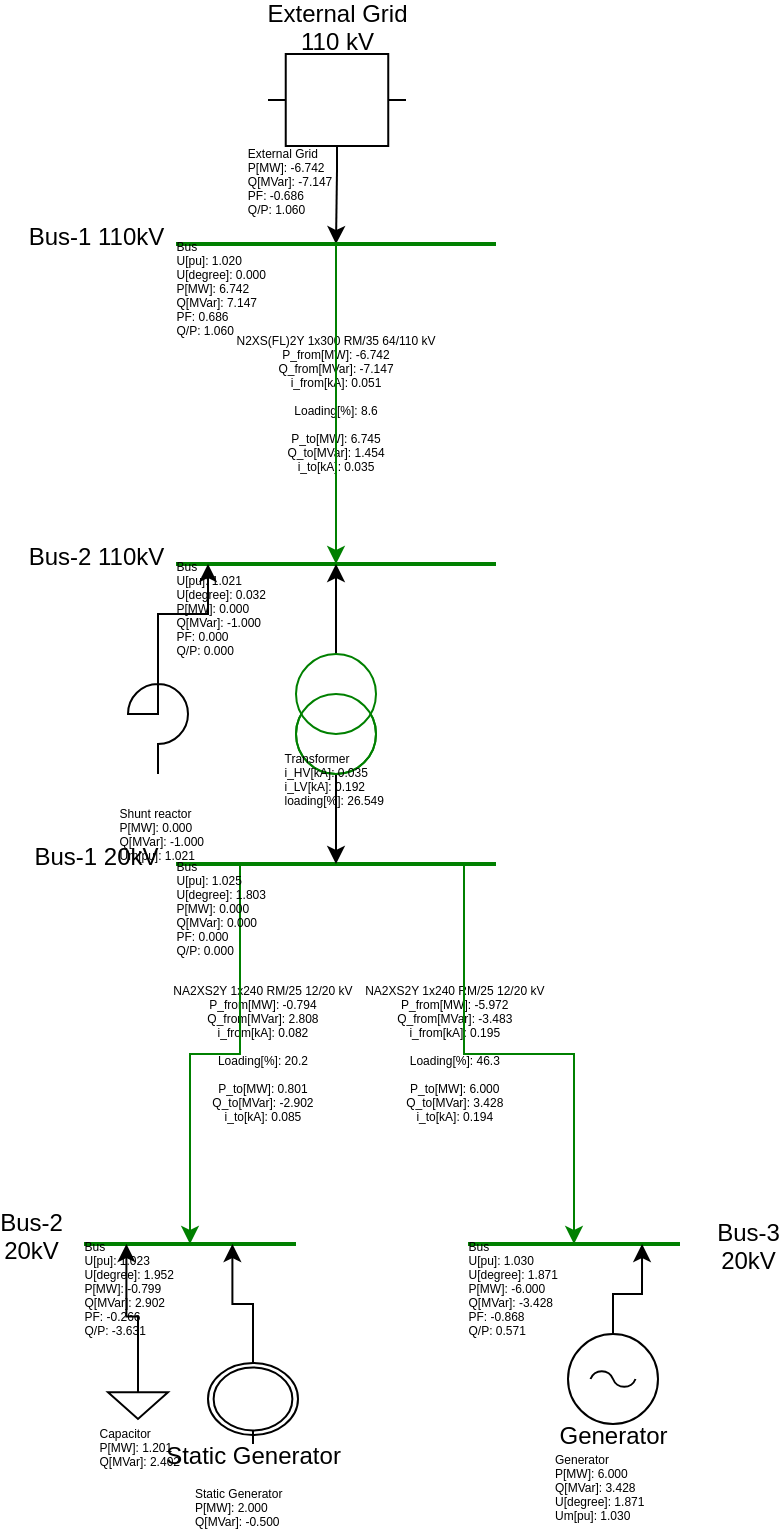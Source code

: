 <mxfile version="13.9.8" type="device" pages="2"><diagram id="Pfyi8CJB7GXLBng5wC1E" name="Page-1"><mxGraphModel dx="1022" dy="665" grid="1" gridSize="10" guides="1" tooltips="1" connect="1" arrows="1" fold="1" page="1" pageScale="1" pageWidth="827" pageHeight="1169" math="0" shadow="0"><root><mxCell id="0"/><mxCell id="1" parent="0"/><mxCell id="eGnM8k9L8ruUL_v1ilzH-52" value="NA2XS2Y 1x240 RM/25 12/20 kV&#10;            P_from[MW]: -5.972&#10;            Q_from[MVar]: -3.483&#10;            i_from[kA]: 0.195&#10;&#10;            Loading[%]: 46.3&#10;&#10;            P_to[MW]: 6.000&#10;            Q_to[MVar]: 3.428&#10;            i_to[kA]: 0.194" style="shapeELXXX=Result;fontSize=6;strokeOpacity=0;strokeColor=white;strokeWidth=0;overflow=hidden;" edge="1" parent="1" source="ApmFBaVE9PY9BRSX476v-16" target="iL9u3X7EebuMCR8bb91E-2"><mxGeometry relative="1" as="geometry"/></mxCell><mxCell id="eGnM8k9L8ruUL_v1ilzH-51" value="NA2XS2Y 1x240 RM/25 12/20 kV&#10;            P_from[MW]: -0.794&#10;            Q_from[MVar]: 2.808&#10;            i_from[kA]: 0.082&#10;&#10;            Loading[%]: 20.2&#10;&#10;            P_to[MW]: 0.801&#10;            Q_to[MVar]: -2.902&#10;            i_to[kA]: 0.085" style="shapeELXXX=Result;fontSize=6;strokeOpacity=0;strokeColor=white;strokeWidth=0;overflow=hidden;" edge="1" parent="1" source="ApmFBaVE9PY9BRSX476v-16" target="ApmFBaVE9PY9BRSX476v-28"><mxGeometry relative="1" as="geometry"/></mxCell><mxCell id="eGnM8k9L8ruUL_v1ilzH-50" value="N2XS(FL)2Y 1x300 RM/35 64/110 kV&#10;            P_from[MW]: -6.742&#10;            Q_from[MVar]: -7.147&#10;            i_from[kA]: 0.051&#10;&#10;            Loading[%]: 8.6&#10;&#10;            P_to[MW]: 6.745&#10;            Q_to[MVar]: 1.454&#10;            i_to[kA]: 0.035" style="shapeELXXX=Result;fontSize=6;strokeOpacity=0;strokeColor=white;strokeWidth=0;overflow=hidden;" edge="1" parent="1" source="ApmFBaVE9PY9BRSX476v-12" target="ApmFBaVE9PY9BRSX476v-14"><mxGeometry relative="1" as="geometry"/></mxCell><mxCell id="ApmFBaVE9PY9BRSX476v-21" value="" style="edgeStyle=orthogonalEdgeStyle;rounded=0;orthogonalLoop=1;jettySize=auto;html=1;exitX=0.5;exitY=1;exitDx=0;exitDy=0;exitPerimeter=0;entryX=0.5;entryY=0.5;entryDx=0;entryDy=0;entryPerimeter=0;;shapeELXXX=NotEditableLine" parent="1" source="ApmFBaVE9PY9BRSX476v-10" target="ApmFBaVE9PY9BRSX476v-12" edge="1"><mxGeometry relative="1" as="geometry"/></mxCell><object label="" Load_flow_parameters="" vm_pu="1.02" va_degree="50" Short_circuit_parameters="" s_sc_max_mva="1000000" s_sc_min_mva="0" rx_max="0" rx_min="0" r0x0_max="0" x0x_max="0" name="External Grid" id="ApmFBaVE9PY9BRSX476v-10"><mxCell style="verticalLabelPosition=bottom;shadow=0;dashed=0;align=center;html=1;verticalAlign=top;shape=mxgraph.electrical.abstract.voltage_regulator;shapeELXXX=External Grid" parent="1" vertex="1"><mxGeometry x="380" y="110" width="69" height="58" as="geometry"/></mxCell></object><mxCell id="ApmFBaVE9PY9BRSX476v-11" value="External Grid&#10;110 kV" parent="ApmFBaVE9PY9BRSX476v-10" vertex="1"><mxGeometry x="0.5" y="-0.25" relative="1" as="geometry"/></mxCell><mxCell id="eGnM8k9L8ruUL_v1ilzH-53" value="External Grid&#10;            P[MW]: -6.742&#10;            Q[MVar]: -7.147&#10;            PF: -0.686&#10;            Q/P: 1.060" style="shapeELXXX=Result;fontSize=6;align=ALIGN_LEFT;" vertex="1" parent="ApmFBaVE9PY9BRSX476v-10"><mxGeometry x="-0.15" y="1.1" relative="1" as="geometry"/></mxCell><object from_bus="mxCell#142" to_bus="mxCell#144" length_km="10" parallel="1" df="1" parameters="true" name="N2XS(FL)2Y 1x300 RM/35 64/110 kV" Load_flow_parameters="" r_ohm_per_km="0.06" x_ohm_per_km="0.144" c_nf_per_km="144" g_us_per_km="0" max_i_ka="0.588" type="cs" Short_circuit_parameters="" r0_ohm_per_km="0.1" x0_ohm_per_km="0" c0_nf_per_km="0" endtemp_degree="250" rowDefsLineLibrary="[{&quot;name&quot;:&quot;NAYY 4x50 SE&quot;,&quot;r_ohm_per_km&quot;:0.642,&quot;x_ohm_per_km&quot;:0.083,&quot;c_nf_per_km&quot;:210,&quot;g_us_per_km&quot;:0,&quot;max_i_ka&quot;:0.142,&quot;type&quot;:&quot;cs&quot;,&quot;r0_ohm_per_km&quot;:0,&quot;x0_ohm_per_km&quot;:0,&quot;c0_nf_per_km&quot;:0,&quot;endtemp_degree&quot;:250},{&quot;name&quot;:&quot;NAYY 4x120 SE&quot;,&quot;r_ohm_per_km&quot;:0.225,&quot;x_ohm_per_km&quot;:0.08,&quot;c_nf_per_km&quot;:264,&quot;g_us_per_km&quot;:0,&quot;max_i_ka&quot;:0.242,&quot;type&quot;:&quot;cs&quot;,&quot;r0_ohm_per_km&quot;:0,&quot;x0_ohm_per_km&quot;:0,&quot;c0_nf_per_km&quot;:0,&quot;endtemp_degree&quot;:250},{&quot;name&quot;:&quot;NAYY 4x150 SE&quot;,&quot;r_ohm_per_km&quot;:0.208,&quot;x_ohm_per_km&quot;:0.08,&quot;c_nf_per_km&quot;:261,&quot;g_us_per_km&quot;:0,&quot;max_i_ka&quot;:0.27,&quot;type&quot;:&quot;cs&quot;,&quot;r0_ohm_per_km&quot;:0,&quot;x0_ohm_per_km&quot;:0,&quot;c0_nf_per_km&quot;:0,&quot;endtemp_degree&quot;:250},{&quot;name&quot;:&quot;NA2XS2Y 1x70 RM/25 6/10 kV&quot;,&quot;r_ohm_per_km&quot;:0.123,&quot;x_ohm_per_km&quot;:0.123,&quot;c_nf_per_km&quot;:280,&quot;g_us_per_km&quot;:0,&quot;max_i_ka&quot;:0.217,&quot;type&quot;:&quot;cs&quot;,&quot;r0_ohm_per_km&quot;:0,&quot;x0_ohm_per_km&quot;:0,&quot;c0_nf_per_km&quot;:0,&quot;endtemp_degree&quot;:250},{&quot;name&quot;:&quot;NA2XS2Y 1x95 RM/25 6/10 kV&quot;,&quot;r_ohm_per_km&quot;:0.313,&quot;x_ohm_per_km&quot;:0.123,&quot;c_nf_per_km&quot;:315,&quot;g_us_per_km&quot;:0,&quot;max_i_ka&quot;:0.249,&quot;type&quot;:&quot;cs&quot;,&quot;r0_ohm_per_km&quot;:0,&quot;x0_ohm_per_km&quot;:0,&quot;c0_nf_per_km&quot;:0,&quot;endtemp_degree&quot;:250},{&quot;name&quot;:&quot;NA2XS2Y 1x120 RM/25 6/10 kV&quot;,&quot;r_ohm_per_km&quot;:0.113,&quot;x_ohm_per_km&quot;:0.113,&quot;c_nf_per_km&quot;:340,&quot;g_us_per_km&quot;:0,&quot;max_i_ka&quot;:0.28,&quot;type&quot;:&quot;cs&quot;,&quot;r0_ohm_per_km&quot;:0,&quot;x0_ohm_per_km&quot;:0,&quot;c0_nf_per_km&quot;:0,&quot;endtemp_degree&quot;:250},{&quot;name&quot;:&quot;NA2XS2Y 1x150 RM/25 6/10 kV&quot;,&quot;r_ohm_per_km&quot;:0.11,&quot;x_ohm_per_km&quot;:0.11,&quot;c_nf_per_km&quot;:360,&quot;g_us_per_km&quot;:0,&quot;max_i_ka&quot;:0.315,&quot;type&quot;:&quot;cs&quot;,&quot;r0_ohm_per_km&quot;:0,&quot;x0_ohm_per_km&quot;:0,&quot;c0_nf_per_km&quot;:0,&quot;endtemp_degree&quot;:250},{&quot;name&quot;:&quot;NA2XS2Y 1x185 RM/25 6/10 kV&quot;,&quot;r_ohm_per_km&quot;:0.161,&quot;x_ohm_per_km&quot;:0.11,&quot;c_nf_per_km&quot;:406,&quot;g_us_per_km&quot;:0,&quot;max_i_ka&quot;:0.358,&quot;type&quot;:&quot;cs&quot;,&quot;r0_ohm_per_km&quot;:0,&quot;x0_ohm_per_km&quot;:0,&quot;c0_nf_per_km&quot;:0,&quot;endtemp_degree&quot;:250},{&quot;name&quot;:&quot;NA2XS2Y 1x240 RM/25 6/10 kV&quot;,&quot;r_ohm_per_km&quot;:0.122,&quot;x_ohm_per_km&quot;:0.105,&quot;c_nf_per_km&quot;:456,&quot;g_us_per_km&quot;:0,&quot;max_i_ka&quot;:0.416,&quot;type&quot;:&quot;cs&quot;,&quot;r0_ohm_per_km&quot;:0,&quot;x0_ohm_per_km&quot;:0,&quot;c0_nf_per_km&quot;:0,&quot;endtemp_degree&quot;:250},{&quot;name&quot;:&quot;NA2XS2Y 1x70 RM/25 12/20 kV&quot;,&quot;r_ohm_per_km&quot;:0.132,&quot;x_ohm_per_km&quot;:0.132,&quot;c_nf_per_km&quot;:190,&quot;g_us_per_km&quot;:0,&quot;max_i_ka&quot;:0.22,&quot;type&quot;:&quot;cs&quot;,&quot;r0_ohm_per_km&quot;:0,&quot;x0_ohm_per_km&quot;:0,&quot;c0_nf_per_km&quot;:0,&quot;endtemp_degree&quot;:250},{&quot;name&quot;:&quot;NA2XS2Y 1x95 RM/25 12/20 kV&quot;,&quot;r_ohm_per_km&quot;:0.313,&quot;x_ohm_per_km&quot;:0.132,&quot;c_nf_per_km&quot;:216,&quot;g_us_per_km&quot;:0,&quot;max_i_ka&quot;:0.252,&quot;type&quot;:&quot;cs&quot;,&quot;r0_ohm_per_km&quot;:0,&quot;x0_ohm_per_km&quot;:0,&quot;c0_nf_per_km&quot;:0,&quot;endtemp_degree&quot;:250},{&quot;name&quot;:&quot;NA2XS2Y 1x120 RM/25 12/20 kV&quot;,&quot;r_ohm_per_km&quot;:0.253,&quot;x_ohm_per_km&quot;:0.119,&quot;c_nf_per_km&quot;:230,&quot;g_us_per_km&quot;:0,&quot;max_i_ka&quot;:0.283,&quot;type&quot;:&quot;cs&quot;,&quot;r0_ohm_per_km&quot;:0,&quot;x0_ohm_per_km&quot;:0,&quot;c0_nf_per_km&quot;:0,&quot;endtemp_degree&quot;:250},{&quot;name&quot;:&quot;NA2XS2Y 1x150 RM/25 12/20 kV&quot;,&quot;r_ohm_per_km&quot;:0.206,&quot;x_ohm_per_km&quot;:0.116,&quot;c_nf_per_km&quot;:250,&quot;g_us_per_km&quot;:0,&quot;max_i_ka&quot;:0.319,&quot;type&quot;:&quot;cs&quot;,&quot;r0_ohm_per_km&quot;:0,&quot;x0_ohm_per_km&quot;:0,&quot;c0_nf_per_km&quot;:0,&quot;endtemp_degree&quot;:250},{&quot;name&quot;:&quot;NA2XS2Y 1x185 RM/25 12/20 kV&quot;,&quot;r_ohm_per_km&quot;:0.161,&quot;x_ohm_per_km&quot;:0.117,&quot;c_nf_per_km&quot;:273,&quot;g_us_per_km&quot;:0,&quot;max_i_ka&quot;:0.362,&quot;type&quot;:&quot;cs&quot;,&quot;r0_ohm_per_km&quot;:0,&quot;x0_ohm_per_km&quot;:0,&quot;c0_nf_per_km&quot;:0,&quot;endtemp_degree&quot;:250},{&quot;name&quot;:&quot;NA2XS2Y 1x240 RM/25 12/20 kV&quot;,&quot;r_ohm_per_km&quot;:0.122,&quot;x_ohm_per_km&quot;:0.112,&quot;c_nf_per_km&quot;:304,&quot;g_us_per_km&quot;:0,&quot;max_i_ka&quot;:0.421,&quot;type&quot;:&quot;cs&quot;,&quot;r0_ohm_per_km&quot;:0,&quot;x0_ohm_per_km&quot;:0,&quot;c0_nf_per_km&quot;:0,&quot;endtemp_degree&quot;:250},{&quot;name&quot;:&quot;NA2XS2Y 1x70 RM/16 18/30 kV flat&quot;,&quot;r_ohm_per_km&quot;:0.571,&quot;x_ohm_per_km&quot;:0.201,&quot;c_nf_per_km&quot;:150,&quot;g_us_per_km&quot;:0,&quot;max_i_ka&quot;:0.235,&quot;type&quot;:&quot;cs&quot;,&quot;r0_ohm_per_km&quot;:0,&quot;x0_ohm_per_km&quot;:0,&quot;c0_nf_per_km&quot;:0,&quot;endtemp_degree&quot;:250},{&quot;name&quot;:&quot;NA2XS2Y 1x95 RM/16 18/30 kV flat&quot;,&quot;r_ohm_per_km&quot;:0.413,&quot;x_ohm_per_km&quot;:0.195,&quot;c_nf_per_km&quot;:170,&quot;g_us_per_km&quot;:0,&quot;max_i_ka&quot;:0.28,&quot;type&quot;:&quot;cs&quot;,&quot;r0_ohm_per_km&quot;:0,&quot;x0_ohm_per_km&quot;:0,&quot;c0_nf_per_km&quot;:0,&quot;endtemp_degree&quot;:250},{&quot;name&quot;:&quot;NA2XS2Y 1x120 RM/16 18/30 kV flat&quot;,&quot;r_ohm_per_km&quot;:0.328,&quot;x_ohm_per_km&quot;:0.188,&quot;c_nf_per_km&quot;:180,&quot;g_us_per_km&quot;:0,&quot;max_i_ka&quot;:0.32,&quot;type&quot;:&quot;cs&quot;,&quot;r0_ohm_per_km&quot;:0,&quot;x0_ohm_per_km&quot;:0,&quot;c0_nf_per_km&quot;:0,&quot;endtemp_degree&quot;:250},{&quot;name&quot;:&quot;NA2XS2Y 1x150 RM/25 18/30 kV flat&quot;,&quot;r_ohm_per_km&quot;:0.268,&quot;x_ohm_per_km&quot;:0.182,&quot;c_nf_per_km&quot;:190,&quot;g_us_per_km&quot;:0,&quot;max_i_ka&quot;:0.355,&quot;type&quot;:&quot;cs&quot;,&quot;r0_ohm_per_km&quot;:0,&quot;x0_ohm_per_km&quot;:0,&quot;c0_nf_per_km&quot;:0,&quot;endtemp_degree&quot;:250},{&quot;name&quot;:&quot;NA2XS2Y 1x185 RM/25 18/30 kV flat&quot;,&quot;r_ohm_per_km&quot;:0.215,&quot;x_ohm_per_km&quot;:0.182,&quot;c_nf_per_km&quot;:200,&quot;g_us_per_km&quot;:0,&quot;max_i_ka&quot;:0.395,&quot;type&quot;:&quot;cs&quot;,&quot;r0_ohm_per_km&quot;:0,&quot;x0_ohm_per_km&quot;:0,&quot;c0_nf_per_km&quot;:0,&quot;endtemp_degree&quot;:250},{&quot;name&quot;:&quot;NA2XS2Y 1x240 RM/25 18/30 kV flat&quot;,&quot;r_ohm_per_km&quot;:0.165,&quot;x_ohm_per_km&quot;:0.176,&quot;c_nf_per_km&quot;:220,&quot;g_us_per_km&quot;:0,&quot;max_i_ka&quot;:0.455,&quot;type&quot;:&quot;cs&quot;,&quot;r0_ohm_per_km&quot;:0,&quot;x0_ohm_per_km&quot;:0,&quot;c0_nf_per_km&quot;:0,&quot;endtemp_degree&quot;:250},{&quot;name&quot;:&quot;NA2XS2Y 1x300 RM/25 18/30 kV flat&quot;,&quot;r_ohm_per_km&quot;:0.133,&quot;x_ohm_per_km&quot;:0.173,&quot;c_nf_per_km&quot;:240,&quot;g_us_per_km&quot;:0,&quot;max_i_ka&quot;:0.51,&quot;type&quot;:&quot;cs&quot;,&quot;r0_ohm_per_km&quot;:0,&quot;x0_ohm_per_km&quot;:0,&quot;c0_nf_per_km&quot;:0,&quot;endtemp_degree&quot;:250},{&quot;name&quot;:&quot;NA2XS2Y 1x400 RM/35 18/30 kV flat&quot;,&quot;r_ohm_per_km&quot;:0.107,&quot;x_ohm_per_km&quot;:0.163,&quot;c_nf_per_km&quot;:270,&quot;g_us_per_km&quot;:0,&quot;max_i_ka&quot;:0.565,&quot;type&quot;:&quot;cs&quot;,&quot;r0_ohm_per_km&quot;:0,&quot;x0_ohm_per_km&quot;:0,&quot;c0_nf_per_km&quot;:0,&quot;endtemp_degree&quot;:250},{&quot;name&quot;:&quot;NA2XS2Y 1x500 RM/35 18/30 kV flat&quot;,&quot;r_ohm_per_km&quot;:0.085,&quot;x_ohm_per_km&quot;:0.163,&quot;c_nf_per_km&quot;:290,&quot;g_us_per_km&quot;:0,&quot;max_i_ka&quot;:0.63,&quot;type&quot;:&quot;cs&quot;,&quot;r0_ohm_per_km&quot;:0,&quot;x0_ohm_per_km&quot;:0,&quot;c0_nf_per_km&quot;:0,&quot;endtemp_degree&quot;:250},{&quot;name&quot;:&quot;N2XS(FL)2Y 1x120 RM/35 64/110 kV&quot;,&quot;r_ohm_per_km&quot;:0.153,&quot;x_ohm_per_km&quot;:0.166,&quot;c_nf_per_km&quot;:112,&quot;g_us_per_km&quot;:0,&quot;max_i_ka&quot;:0.366,&quot;type&quot;:&quot;cs&quot;,&quot;r0_ohm_per_km&quot;:0,&quot;x0_ohm_per_km&quot;:0,&quot;c0_nf_per_km&quot;:0,&quot;endtemp_degree&quot;:250},{&quot;name&quot;:&quot;N2XS(FL)2Y 1x150 RM/95 64/110 kV &quot;,&quot;r_ohm_per_km&quot;:0.124,&quot;x_ohm_per_km&quot;:0.215,&quot;c_nf_per_km&quot;:120,&quot;g_us_per_km&quot;:0,&quot;max_i_ka&quot;:0.399,&quot;type&quot;:&quot;cs&quot;,&quot;r0_ohm_per_km&quot;:0,&quot;x0_ohm_per_km&quot;:0,&quot;c0_nf_per_km&quot;:0,&quot;endtemp_degree&quot;:250},{&quot;name&quot;:&quot;N2XS(FL)2Y 1x185 RM/35 64/110 kV&quot;,&quot;r_ohm_per_km&quot;:0.099,&quot;x_ohm_per_km&quot;:0.156,&quot;c_nf_per_km&quot;:125,&quot;g_us_per_km&quot;:0,&quot;max_i_ka&quot;:0.457,&quot;type&quot;:&quot;cs&quot;,&quot;r0_ohm_per_km&quot;:0,&quot;x0_ohm_per_km&quot;:0,&quot;c0_nf_per_km&quot;:0,&quot;endtemp_degree&quot;:250},{&quot;name&quot;:&quot;N2XS(FL)2Y 1x240 RM/35 64/110 kV&quot;,&quot;r_ohm_per_km&quot;:0.075,&quot;x_ohm_per_km&quot;:0.149,&quot;c_nf_per_km&quot;:135,&quot;g_us_per_km&quot;:0,&quot;max_i_ka&quot;:0.526,&quot;type&quot;:&quot;cs&quot;,&quot;r0_ohm_per_km&quot;:0,&quot;x0_ohm_per_km&quot;:0,&quot;c0_nf_per_km&quot;:0,&quot;endtemp_degree&quot;:250},{&quot;name&quot;:&quot;N2XS(FL)2Y 1x300 RM/35 64/110 kV&quot;,&quot;r_ohm_per_km&quot;:0.06,&quot;x_ohm_per_km&quot;:0.144,&quot;c_nf_per_km&quot;:144,&quot;g_us_per_km&quot;:0,&quot;max_i_ka&quot;:0.588,&quot;type&quot;:&quot;cs&quot;,&quot;r0_ohm_per_km&quot;:0.1,&quot;x0_ohm_per_km&quot;:0,&quot;c0_nf_per_km&quot;:0,&quot;endtemp_degree&quot;:250},{&quot;name&quot;:&quot;Onshore 275kV - 1x1000 RM Al&quot;,&quot;r_ohm_per_km&quot;:0.041,&quot;x_ohm_per_km&quot;:0.221,&quot;c_nf_per_km&quot;:179,&quot;g_us_per_km&quot;:0,&quot;max_i_ka&quot;:0.947,&quot;type&quot;:&quot;cs&quot;,&quot;r0_ohm_per_km&quot;:0,&quot;x0_ohm_per_km&quot;:0,&quot;c0_nf_per_km&quot;:0,&quot;endtemp_degree&quot;:250},{&quot;name&quot;:&quot;Onshore 275kV - 1x1200 RM Al&quot;,&quot;r_ohm_per_km&quot;:0.035,&quot;x_ohm_per_km&quot;:0.26,&quot;c_nf_per_km&quot;:185,&quot;g_us_per_km&quot;:0,&quot;max_i_ka&quot;:0.975,&quot;type&quot;:&quot;cs&quot;,&quot;r0_ohm_per_km&quot;:0,&quot;x0_ohm_per_km&quot;:0,&quot;c0_nf_per_km&quot;:0,&quot;endtemp_degree&quot;:250},{&quot;name&quot;:&quot;Onshore 275kV - 1x1400 RM Al&quot;,&quot;r_ohm_per_km&quot;:0.03,&quot;x_ohm_per_km&quot;:0.31,&quot;c_nf_per_km&quot;:190,&quot;g_us_per_km&quot;:0,&quot;max_i_ka&quot;:0.99,&quot;type&quot;:&quot;cs&quot;,&quot;r0_ohm_per_km&quot;:0,&quot;x0_ohm_per_km&quot;:0,&quot;c0_nf_per_km&quot;:0,&quot;endtemp_degree&quot;:250},{&quot;name&quot;:&quot;Onshore 275kV - 1x1600 RM Al&quot;,&quot;r_ohm_per_km&quot;:0.024,&quot;x_ohm_per_km&quot;:0.558,&quot;c_nf_per_km&quot;:200,&quot;g_us_per_km&quot;:0,&quot;max_i_ka&quot;:1,&quot;type&quot;:&quot;cs&quot;,&quot;r0_ohm_per_km&quot;:0,&quot;x0_ohm_per_km&quot;:0,&quot;c0_nf_per_km&quot;:0,&quot;endtemp_degree&quot;:250},{&quot;name&quot;:&quot;Onshore 275kV - 1x1800 RM Al&quot;,&quot;r_ohm_per_km&quot;:0.02,&quot;x_ohm_per_km&quot;:0.59,&quot;c_nf_per_km&quot;:210,&quot;g_us_per_km&quot;:0,&quot;max_i_ka&quot;:1.05,&quot;type&quot;:&quot;cs&quot;,&quot;r0_ohm_per_km&quot;:0,&quot;x0_ohm_per_km&quot;:0,&quot;c0_nf_per_km&quot;:0,&quot;endtemp_degree&quot;:250},{&quot;name&quot;:&quot;Onshore 275kV - 1x2000 RM Al&quot;,&quot;r_ohm_per_km&quot;:0.018,&quot;x_ohm_per_km&quot;:0.61,&quot;c_nf_per_km&quot;:220,&quot;g_us_per_km&quot;:0,&quot;max_i_ka&quot;:1.1,&quot;type&quot;:&quot;cs&quot;,&quot;r0_ohm_per_km&quot;:0,&quot;x0_ohm_per_km&quot;:0,&quot;c0_nf_per_km&quot;:0,&quot;endtemp_degree&quot;:250},{&quot;name&quot;:&quot;Onshore 275kV - 1x2500 RMS Cu&quot;,&quot;r_ohm_per_km&quot;:0.014,&quot;x_ohm_per_km&quot;:0.139,&quot;c_nf_per_km&quot;:260,&quot;g_us_per_km&quot;:0,&quot;max_i_ka&quot;:0.893,&quot;type&quot;:&quot;cs&quot;,&quot;r0_ohm_per_km&quot;:0,&quot;x0_ohm_per_km&quot;:0,&quot;c0_nf_per_km&quot;:0,&quot;endtemp_degree&quot;:250},{&quot;name&quot;:&quot;Offshore 275kV - 3x800 RMS Cu&quot;,&quot;r_ohm_per_km&quot;:0.032,&quot;x_ohm_per_km&quot;:0.139,&quot;c_nf_per_km&quot;:159,&quot;g_us_per_km&quot;:0,&quot;max_i_ka&quot;:0.832,&quot;type&quot;:&quot;cs&quot;,&quot;r0_ohm_per_km&quot;:0,&quot;x0_ohm_per_km&quot;:0,&quot;c0_nf_per_km&quot;:0,&quot;endtemp_degree&quot;:250},{&quot;name&quot;:&quot;Offshore 275kV - 3x1000 RMS Cu&quot;,&quot;r_ohm_per_km&quot;:0.035,&quot;x_ohm_per_km&quot;:0.125,&quot;c_nf_per_km&quot;:166,&quot;g_us_per_km&quot;:0,&quot;max_i_ka&quot;:0.876,&quot;type&quot;:&quot;cs&quot;,&quot;r0_ohm_per_km&quot;:0,&quot;x0_ohm_per_km&quot;:0,&quot;c0_nf_per_km&quot;:0,&quot;endtemp_degree&quot;:250},{&quot;name&quot;:&quot;Offshore 275kV - 3x1200 RMS Cu&quot;,&quot;r_ohm_per_km&quot;:0.029,&quot;x_ohm_per_km&quot;:0.12,&quot;c_nf_per_km&quot;:190,&quot;g_us_per_km&quot;:0,&quot;max_i_ka&quot;:0.92,&quot;type&quot;:&quot;cs&quot;,&quot;r0_ohm_per_km&quot;:0,&quot;x0_ohm_per_km&quot;:0,&quot;c0_nf_per_km&quot;:0,&quot;endtemp_degree&quot;:250},{&quot;name&quot;:&quot;Offshore 275kV - 3x1400 RMS Cu&quot;,&quot;r_ohm_per_km&quot;:0.025,&quot;x_ohm_per_km&quot;:0.118,&quot;c_nf_per_km&quot;:200,&quot;g_us_per_km&quot;:0,&quot;max_i_ka&quot;:0.96,&quot;type&quot;:&quot;cs&quot;,&quot;r0_ohm_per_km&quot;:0,&quot;x0_ohm_per_km&quot;:0,&quot;c0_nf_per_km&quot;:0,&quot;endtemp_degree&quot;:250},{&quot;name&quot;:&quot;Offshore 275kV - 3x1600 RMS Cu&quot;,&quot;r_ohm_per_km&quot;:0.021,&quot;x_ohm_per_km&quot;:0.116,&quot;c_nf_per_km&quot;:210,&quot;g_us_per_km&quot;:0,&quot;max_i_ka&quot;:1,&quot;type&quot;:&quot;cs&quot;,&quot;r0_ohm_per_km&quot;:0,&quot;x0_ohm_per_km&quot;:0,&quot;c0_nf_per_km&quot;:0,&quot;endtemp_degree&quot;:250},{&quot;name&quot;:&quot;Offshore 275kV - 3x1800 RMS Cu&quot;,&quot;r_ohm_per_km&quot;:0.017,&quot;x_ohm_per_km&quot;:0.114,&quot;c_nf_per_km&quot;:220,&quot;g_us_per_km&quot;:0,&quot;max_i_ka&quot;:1.04,&quot;type&quot;:&quot;cs&quot;,&quot;r0_ohm_per_km&quot;:0,&quot;x0_ohm_per_km&quot;:0,&quot;c0_nf_per_km&quot;:0,&quot;endtemp_degree&quot;:250},{&quot;name&quot;:&quot;Offshore 275kV - 3x2000 RMS Cu&quot;,&quot;r_ohm_per_km&quot;:0.012,&quot;x_ohm_per_km&quot;:0.112,&quot;c_nf_per_km&quot;:230,&quot;g_us_per_km&quot;:0,&quot;max_i_ka&quot;:1.08,&quot;type&quot;:&quot;cs&quot;,&quot;r0_ohm_per_km&quot;:0,&quot;x0_ohm_per_km&quot;:0,&quot;c0_nf_per_km&quot;:0,&quot;endtemp_degree&quot;:250},{&quot;name&quot;:&quot;Offshore 275kV - 3x2500 RMS Cu&quot;,&quot;r_ohm_per_km&quot;:0.01,&quot;x_ohm_per_km&quot;:0.1,&quot;c_nf_per_km&quot;:256,&quot;g_us_per_km&quot;:0,&quot;max_i_ka&quot;:1110,&quot;type&quot;:&quot;cs&quot;,&quot;r0_ohm_per_km&quot;:0,&quot;x0_ohm_per_km&quot;:0,&quot;c0_nf_per_km&quot;:0,&quot;endtemp_degree&quot;:250},{&quot;name&quot;:&quot;Offshore 66kV - 3x300 RM Al&quot;,&quot;r_ohm_per_km&quot;:0.13,&quot;x_ohm_per_km&quot;:0.122,&quot;c_nf_per_km&quot;:228,&quot;g_us_per_km&quot;:0,&quot;max_i_ka&quot;:0.465,&quot;type&quot;:&quot;cs&quot;,&quot;r0_ohm_per_km&quot;:0,&quot;x0_ohm_per_km&quot;:0,&quot;c0_nf_per_km&quot;:0,&quot;endtemp_degree&quot;:250},{&quot;name&quot;:&quot;Offshore 66kV - 3x400 RM Al&quot;,&quot;r_ohm_per_km&quot;:0.11,&quot;x_ohm_per_km&quot;:0.116,&quot;c_nf_per_km&quot;:250,&quot;g_us_per_km&quot;:0,&quot;max_i_ka&quot;:0.52,&quot;type&quot;:&quot;cs&quot;,&quot;r0_ohm_per_km&quot;:0,&quot;x0_ohm_per_km&quot;:0,&quot;c0_nf_per_km&quot;:0,&quot;endtemp_degree&quot;:250},{&quot;name&quot;:&quot;Offshore 66kV - 3x500 RM Al&quot;,&quot;r_ohm_per_km&quot;:0.09,&quot;x_ohm_per_km&quot;:0.114,&quot;c_nf_per_km&quot;:270,&quot;g_us_per_km&quot;:0,&quot;max_i_ka&quot;:0.585,&quot;type&quot;:&quot;cs&quot;,&quot;r0_ohm_per_km&quot;:0,&quot;x0_ohm_per_km&quot;:0,&quot;c0_nf_per_km&quot;:0,&quot;endtemp_degree&quot;:250},{&quot;name&quot;:&quot;Offshore 66kV - 3x630 RM Al&quot;,&quot;r_ohm_per_km&quot;:0.07,&quot;x_ohm_per_km&quot;:0.11,&quot;c_nf_per_km&quot;:300,&quot;g_us_per_km&quot;:0,&quot;max_i_ka&quot;:0.645,&quot;type&quot;:&quot;cs&quot;,&quot;r0_ohm_per_km&quot;:0,&quot;x0_ohm_per_km&quot;:0,&quot;c0_nf_per_km&quot;:0,&quot;endtemp_degree&quot;:250},{&quot;name&quot;:&quot;Offshore 66kV - 3x800 RM Al&quot;,&quot;r_ohm_per_km&quot;:0.05,&quot;x_ohm_per_km&quot;:0.106,&quot;c_nf_per_km&quot;:333,&quot;g_us_per_km&quot;:0,&quot;max_i_ka&quot;:0.735,&quot;type&quot;:&quot;cs&quot;,&quot;r0_ohm_per_km&quot;:0,&quot;x0_ohm_per_km&quot;:0,&quot;c0_nf_per_km&quot;:0,&quot;endtemp_degree&quot;:250},{&quot;name&quot;:&quot;Offshore 66kV - 3x1000 RM Al&quot;,&quot;r_ohm_per_km&quot;:0.045,&quot;x_ohm_per_km&quot;:0.104,&quot;c_nf_per_km&quot;:360,&quot;g_us_per_km&quot;:0,&quot;max_i_ka&quot;:0.8,&quot;type&quot;:&quot;cs&quot;,&quot;r0_ohm_per_km&quot;:0,&quot;x0_ohm_per_km&quot;:0,&quot;c0_nf_per_km&quot;:0,&quot;endtemp_degree&quot;:250},{&quot;name&quot;:&quot;Offshore 66kV - 3x1200 RM Al&quot;,&quot;r_ohm_per_km&quot;:0.038,&quot;x_ohm_per_km&quot;:0.09,&quot;c_nf_per_km&quot;:389,&quot;g_us_per_km&quot;:0,&quot;max_i_ka&quot;:0.92,&quot;type&quot;:&quot;cs&quot;,&quot;r0_ohm_per_km&quot;:0,&quot;x0_ohm_per_km&quot;:0,&quot;c0_nf_per_km&quot;:0,&quot;endtemp_degree&quot;:250},{&quot;name&quot;:&quot;Offshore 66kV - 3x300 RM Cu&quot;,&quot;r_ohm_per_km&quot;:0.079,&quot;x_ohm_per_km&quot;:0.122,&quot;c_nf_per_km&quot;:237,&quot;g_us_per_km&quot;:0,&quot;max_i_ka&quot;:0.465,&quot;type&quot;:&quot;cs&quot;,&quot;r0_ohm_per_km&quot;:0,&quot;x0_ohm_per_km&quot;:0,&quot;c0_nf_per_km&quot;:0,&quot;endtemp_degree&quot;:250},{&quot;name&quot;:&quot;Offshore 66kV - 3x400 RM Cu&quot;,&quot;r_ohm_per_km&quot;:0.058,&quot;x_ohm_per_km&quot;:0.115,&quot;c_nf_per_km&quot;:265,&quot;g_us_per_km&quot;:0,&quot;max_i_ka&quot;:0.54,&quot;type&quot;:&quot;cs&quot;,&quot;r0_ohm_per_km&quot;:0,&quot;x0_ohm_per_km&quot;:0,&quot;c0_nf_per_km&quot;:0,&quot;endtemp_degree&quot;:250},{&quot;name&quot;:&quot;Offshore 66kV - 3x500 RM Cu&quot;,&quot;r_ohm_per_km&quot;:0.046,&quot;x_ohm_per_km&quot;:0.112,&quot;c_nf_per_km&quot;:303,&quot;g_us_per_km&quot;:0,&quot;max_i_ka&quot;:0.61,&quot;type&quot;:&quot;cs&quot;,&quot;r0_ohm_per_km&quot;:0,&quot;x0_ohm_per_km&quot;:0,&quot;c0_nf_per_km&quot;:0,&quot;endtemp_degree&quot;:250},{&quot;name&quot;:&quot;Offshore 66kV - 3x630 RM Cu&quot;,&quot;r_ohm_per_km&quot;:0.04,&quot;x_ohm_per_km&quot;:0.108,&quot;c_nf_per_km&quot;:330,&quot;g_us_per_km&quot;:0,&quot;max_i_ka&quot;:0.675,&quot;type&quot;:&quot;cs&quot;,&quot;r0_ohm_per_km&quot;:0,&quot;x0_ohm_per_km&quot;:0,&quot;c0_nf_per_km&quot;:0,&quot;endtemp_degree&quot;:250},{&quot;name&quot;:&quot;Offshore 66kV - 3x800 RM Cu&quot;,&quot;r_ohm_per_km&quot;:0.036,&quot;x_ohm_per_km&quot;:0.106,&quot;c_nf_per_km&quot;:343,&quot;g_us_per_km&quot;:0,&quot;max_i_ka&quot;:0.735,&quot;type&quot;:&quot;cs&quot;,&quot;r0_ohm_per_km&quot;:0,&quot;x0_ohm_per_km&quot;:0,&quot;c0_nf_per_km&quot;:0,&quot;endtemp_degree&quot;:250},{&quot;name&quot;:&quot;Offshore 66kV - 3x1000 RM Cu&quot;,&quot;r_ohm_per_km&quot;:0.032,&quot;x_ohm_per_km&quot;:0.104,&quot;c_nf_per_km&quot;:379,&quot;g_us_per_km&quot;:0,&quot;max_i_ka&quot;:0.8,&quot;type&quot;:&quot;cs&quot;,&quot;r0_ohm_per_km&quot;:0,&quot;x0_ohm_per_km&quot;:0,&quot;c0_nf_per_km&quot;:0,&quot;endtemp_degree&quot;:250},{&quot;name&quot;:&quot;Offshore 66kV - 3x1200 RM Cu&quot;,&quot;r_ohm_per_km&quot;:0.028,&quot;x_ohm_per_km&quot;:0.102,&quot;c_nf_per_km&quot;:400,&quot;g_us_per_km&quot;:0,&quot;max_i_ka&quot;:0.865,&quot;type&quot;:&quot;cs&quot;,&quot;r0_ohm_per_km&quot;:0,&quot;x0_ohm_per_km&quot;:0,&quot;c0_nf_per_km&quot;:0,&quot;endtemp_degree&quot;:250},{&quot;name&quot;:&quot;15-AL1/3-ST1A 0.4&quot;,&quot;r_ohm_per_km&quot;:1.877,&quot;x_ohm_per_km&quot;:0.35,&quot;c_nf_per_km&quot;:11,&quot;g_us_per_km&quot;:0,&quot;max_i_ka&quot;:0.105,&quot;type&quot;:&quot;ol&quot;,&quot;r0_ohm_per_km&quot;:0,&quot;x0_ohm_per_km&quot;:0,&quot;c0_nf_per_km&quot;:0,&quot;endtemp_degree&quot;:250},{&quot;name&quot;:&quot;24-AL1/4-ST1A 0.4&quot;,&quot;r_ohm_per_km&quot;:1.201,&quot;x_ohm_per_km&quot;:0.335,&quot;c_nf_per_km&quot;:11.25,&quot;g_us_per_km&quot;:0,&quot;max_i_ka&quot;:0.14,&quot;type&quot;:&quot;ol&quot;,&quot;r0_ohm_per_km&quot;:0,&quot;x0_ohm_per_km&quot;:0,&quot;c0_nf_per_km&quot;:0,&quot;endtemp_degree&quot;:250},{&quot;name&quot;:&quot;48-AL1/8-ST1A 0.4&quot;,&quot;r_ohm_per_km&quot;:0.594,&quot;x_ohm_per_km&quot;:0.3,&quot;c_nf_per_km&quot;:12.2,&quot;g_us_per_km&quot;:0,&quot;max_i_ka&quot;:0.21,&quot;type&quot;:&quot;ol&quot;,&quot;r0_ohm_per_km&quot;:0,&quot;x0_ohm_per_km&quot;:0,&quot;c0_nf_per_km&quot;:0,&quot;endtemp_degree&quot;:250},{&quot;name&quot;:&quot;94-AL1/15-ST1A 0.4&quot;,&quot;r_ohm_per_km&quot;:0.306,&quot;x_ohm_per_km&quot;:0.29,&quot;c_nf_per_km&quot;:13.2,&quot;g_us_per_km&quot;:0,&quot;max_i_ka&quot;:0.35,&quot;type&quot;:&quot;ol&quot;,&quot;r0_ohm_per_km&quot;:0,&quot;x0_ohm_per_km&quot;:0,&quot;c0_nf_per_km&quot;:0,&quot;endtemp_degree&quot;:250},{&quot;name&quot;:&quot;34-AL1/6-ST1A 10.0&quot;,&quot;r_ohm_per_km&quot;:0.834,&quot;x_ohm_per_km&quot;:0.36,&quot;c_nf_per_km&quot;:9.7,&quot;g_us_per_km&quot;:0,&quot;max_i_ka&quot;:0.17,&quot;type&quot;:&quot;ol&quot;,&quot;r0_ohm_per_km&quot;:0,&quot;x0_ohm_per_km&quot;:0,&quot;c0_nf_per_km&quot;:0,&quot;endtemp_degree&quot;:250},{&quot;name&quot;:&quot;48-AL1/8-ST1A 10.0&quot;,&quot;r_ohm_per_km&quot;:0.594,&quot;x_ohm_per_km&quot;:0.35,&quot;c_nf_per_km&quot;:10.1,&quot;g_us_per_km&quot;:0,&quot;max_i_ka&quot;:0.21,&quot;type&quot;:&quot;ol&quot;,&quot;r0_ohm_per_km&quot;:0,&quot;x0_ohm_per_km&quot;:0,&quot;c0_nf_per_km&quot;:0,&quot;endtemp_degree&quot;:250},{&quot;name&quot;:&quot;70-AL1/11-ST1A 10.0&quot;,&quot;r_ohm_per_km&quot;:0.413,&quot;x_ohm_per_km&quot;:0.339,&quot;c_nf_per_km&quot;:10.4,&quot;g_us_per_km&quot;:0,&quot;max_i_ka&quot;:0.29,&quot;type&quot;:&quot;ol&quot;,&quot;r0_ohm_per_km&quot;:0,&quot;x0_ohm_per_km&quot;:0,&quot;c0_nf_per_km&quot;:0,&quot;endtemp_degree&quot;:250},{&quot;name&quot;:&quot;94-AL1/15-ST1A 10.0&quot;,&quot;r_ohm_per_km&quot;:0.306,&quot;x_ohm_per_km&quot;:0.33,&quot;c_nf_per_km&quot;:10.75,&quot;g_us_per_km&quot;:0,&quot;max_i_ka&quot;:0.35,&quot;type&quot;:&quot;ol&quot;,&quot;r0_ohm_per_km&quot;:0,&quot;x0_ohm_per_km&quot;:0,&quot;c0_nf_per_km&quot;:0,&quot;endtemp_degree&quot;:250},{&quot;name&quot;:&quot;122-AL1/20-ST1A 10.0&quot;,&quot;r_ohm_per_km&quot;:0.238,&quot;x_ohm_per_km&quot;:0.323,&quot;c_nf_per_km&quot;:11.1,&quot;g_us_per_km&quot;:0,&quot;max_i_ka&quot;:0.41,&quot;type&quot;:&quot;ol&quot;,&quot;r0_ohm_per_km&quot;:0,&quot;x0_ohm_per_km&quot;:0,&quot;c0_nf_per_km&quot;:0,&quot;endtemp_degree&quot;:250},{&quot;name&quot;:&quot;149-AL1/24-ST1A 10.0&quot;,&quot;r_ohm_per_km&quot;:0.194,&quot;x_ohm_per_km&quot;:0.315,&quot;c_nf_per_km&quot;:11.25,&quot;g_us_per_km&quot;:0,&quot;max_i_ka&quot;:0.47,&quot;type&quot;:&quot;ol&quot;,&quot;r0_ohm_per_km&quot;:0,&quot;x0_ohm_per_km&quot;:0,&quot;c0_nf_per_km&quot;:0,&quot;endtemp_degree&quot;:250},{&quot;name&quot;:&quot;34-AL1/6-ST1A 20.0&quot;,&quot;r_ohm_per_km&quot;:0.834,&quot;x_ohm_per_km&quot;:0.382,&quot;c_nf_per_km&quot;:9.15,&quot;g_us_per_km&quot;:0,&quot;max_i_ka&quot;:0.17,&quot;type&quot;:&quot;ol&quot;,&quot;r0_ohm_per_km&quot;:0,&quot;x0_ohm_per_km&quot;:0,&quot;c0_nf_per_km&quot;:0,&quot;endtemp_degree&quot;:250},{&quot;name&quot;:&quot;48-AL1/8-ST1A 20.0&quot;,&quot;r_ohm_per_km&quot;:0.594,&quot;x_ohm_per_km&quot;:0.372,&quot;c_nf_per_km&quot;:9.5,&quot;g_us_per_km&quot;:0,&quot;max_i_ka&quot;:0.21,&quot;type&quot;:&quot;ol&quot;,&quot;r0_ohm_per_km&quot;:0,&quot;x0_ohm_per_km&quot;:0,&quot;c0_nf_per_km&quot;:0,&quot;endtemp_degree&quot;:250},{&quot;name&quot;:&quot;70-AL1/11-ST1A 20.0&quot;,&quot;r_ohm_per_km&quot;:0.413,&quot;x_ohm_per_km&quot;:0.36,&quot;c_nf_per_km&quot;:9.7,&quot;g_us_per_km&quot;:0,&quot;max_i_ka&quot;:0.29,&quot;type&quot;:&quot;ol&quot;,&quot;r0_ohm_per_km&quot;:0,&quot;x0_ohm_per_km&quot;:0,&quot;c0_nf_per_km&quot;:0,&quot;endtemp_degree&quot;:250},{&quot;name&quot;:&quot;94-AL1/15-ST1A 20.0&quot;,&quot;r_ohm_per_km&quot;:0.306,&quot;x_ohm_per_km&quot;:0.35,&quot;c_nf_per_km&quot;:10,&quot;g_us_per_km&quot;:0,&quot;max_i_ka&quot;:0.35,&quot;type&quot;:&quot;ol&quot;,&quot;r0_ohm_per_km&quot;:0,&quot;x0_ohm_per_km&quot;:0,&quot;c0_nf_per_km&quot;:0,&quot;endtemp_degree&quot;:250},{&quot;name&quot;:&quot;122-AL1/20-ST1A 20.0&quot;,&quot;r_ohm_per_km&quot;:0.238,&quot;x_ohm_per_km&quot;:0.344,&quot;c_nf_per_km&quot;:10.3,&quot;g_us_per_km&quot;:0,&quot;max_i_ka&quot;:0.41,&quot;type&quot;:&quot;ol&quot;,&quot;r0_ohm_per_km&quot;:0,&quot;x0_ohm_per_km&quot;:0,&quot;c0_nf_per_km&quot;:0,&quot;endtemp_degree&quot;:250},{&quot;name&quot;:&quot;149-AL1/24-ST1A 20.0&quot;,&quot;r_ohm_per_km&quot;:0.194,&quot;x_ohm_per_km&quot;:0.337,&quot;c_nf_per_km&quot;:10.5,&quot;g_us_per_km&quot;:0,&quot;max_i_ka&quot;:0.47,&quot;type&quot;:&quot;ol&quot;,&quot;r0_ohm_per_km&quot;:0,&quot;x0_ohm_per_km&quot;:0,&quot;c0_nf_per_km&quot;:0,&quot;endtemp_degree&quot;:250},{&quot;name&quot;:&quot;184-AL1/30-ST1A 20.0&quot;,&quot;r_ohm_per_km&quot;:0.157,&quot;x_ohm_per_km&quot;:0.33,&quot;c_nf_per_km&quot;:10.75,&quot;g_us_per_km&quot;:0,&quot;max_i_ka&quot;:0.535,&quot;type&quot;:&quot;ol&quot;,&quot;r0_ohm_per_km&quot;:0,&quot;x0_ohm_per_km&quot;:0,&quot;c0_nf_per_km&quot;:0,&quot;endtemp_degree&quot;:250},{&quot;name&quot;:&quot;243-AL1/39-ST1A 20.0&quot;,&quot;r_ohm_per_km&quot;:0.119,&quot;x_ohm_per_km&quot;:0.32,&quot;c_nf_per_km&quot;:11,&quot;g_us_per_km&quot;:0,&quot;max_i_ka&quot;:0.645,&quot;type&quot;:&quot;ol&quot;,&quot;r0_ohm_per_km&quot;:0,&quot;x0_ohm_per_km&quot;:0,&quot;c0_nf_per_km&quot;:0,&quot;endtemp_degree&quot;:250},{&quot;name&quot;:&quot;48-AL1/8-ST1A 110.0&quot;,&quot;r_ohm_per_km&quot;:0.594,&quot;x_ohm_per_km&quot;:0.46,&quot;c_nf_per_km&quot;:8,&quot;g_us_per_km&quot;:0,&quot;max_i_ka&quot;:0.21,&quot;type&quot;:&quot;ol&quot;,&quot;r0_ohm_per_km&quot;:0,&quot;x0_ohm_per_km&quot;:0,&quot;c0_nf_per_km&quot;:0,&quot;endtemp_degree&quot;:250},{&quot;name&quot;:&quot;70-AL1/11-ST1A 110.0&quot;,&quot;r_ohm_per_km&quot;:0.413,&quot;x_ohm_per_km&quot;:0.45,&quot;c_nf_per_km&quot;:8.4,&quot;g_us_per_km&quot;:0,&quot;max_i_ka&quot;:0.29,&quot;type&quot;:&quot;ol&quot;,&quot;r0_ohm_per_km&quot;:0,&quot;x0_ohm_per_km&quot;:0,&quot;c0_nf_per_km&quot;:0,&quot;endtemp_degree&quot;:250},{&quot;name&quot;:&quot;94-AL1/15-ST1A 110.0&quot;,&quot;r_ohm_per_km&quot;:0.306,&quot;x_ohm_per_km&quot;:0.44,&quot;c_nf_per_km&quot;:8.65,&quot;g_us_per_km&quot;:0,&quot;max_i_ka&quot;:0.35,&quot;type&quot;:&quot;ol&quot;,&quot;r0_ohm_per_km&quot;:0,&quot;x0_ohm_per_km&quot;:0,&quot;c0_nf_per_km&quot;:0,&quot;endtemp_degree&quot;:250},{&quot;name&quot;:&quot;122-AL1/20-ST1A 110.0&quot;,&quot;r_ohm_per_km&quot;:0.238,&quot;x_ohm_per_km&quot;:0.43,&quot;c_nf_per_km&quot;:8.5,&quot;g_us_per_km&quot;:0,&quot;max_i_ka&quot;:0.41,&quot;type&quot;:&quot;ol&quot;,&quot;r0_ohm_per_km&quot;:0,&quot;x0_ohm_per_km&quot;:0,&quot;c0_nf_per_km&quot;:0,&quot;endtemp_degree&quot;:250},{&quot;name&quot;:&quot;149-AL1/24-ST1A 110.0&quot;,&quot;r_ohm_per_km&quot;:0.194,&quot;x_ohm_per_km&quot;:0.41,&quot;c_nf_per_km&quot;:8.75,&quot;g_us_per_km&quot;:0,&quot;max_i_ka&quot;:0.47,&quot;type&quot;:&quot;ol&quot;,&quot;r0_ohm_per_km&quot;:0,&quot;x0_ohm_per_km&quot;:0,&quot;c0_nf_per_km&quot;:0,&quot;endtemp_degree&quot;:250},{&quot;name&quot;:&quot;184-AL1/30-ST1A 110.0&quot;,&quot;r_ohm_per_km&quot;:0.157,&quot;x_ohm_per_km&quot;:0.4,&quot;c_nf_per_km&quot;:8.8,&quot;g_us_per_km&quot;:0,&quot;max_i_ka&quot;:0.535,&quot;type&quot;:&quot;ol&quot;,&quot;r0_ohm_per_km&quot;:0,&quot;x0_ohm_per_km&quot;:0,&quot;c0_nf_per_km&quot;:0,&quot;endtemp_degree&quot;:250},{&quot;name&quot;:&quot;243-AL1/39-ST1A 110.0&quot;,&quot;r_ohm_per_km&quot;:0.119,&quot;x_ohm_per_km&quot;:0.39,&quot;c_nf_per_km&quot;:9,&quot;g_us_per_km&quot;:0,&quot;max_i_ka&quot;:0.645,&quot;type&quot;:&quot;ol&quot;,&quot;r0_ohm_per_km&quot;:0,&quot;x0_ohm_per_km&quot;:0,&quot;c0_nf_per_km&quot;:0,&quot;endtemp_degree&quot;:250},{&quot;name&quot;:&quot;305-AL1/39-ST1A 110.0&quot;,&quot;r_ohm_per_km&quot;:0.095,&quot;x_ohm_per_km&quot;:0.38,&quot;c_nf_per_km&quot;:9.2,&quot;g_us_per_km&quot;:0,&quot;max_i_ka&quot;:0.74,&quot;type&quot;:&quot;ol&quot;,&quot;r0_ohm_per_km&quot;:0,&quot;x0_ohm_per_km&quot;:0,&quot;c0_nf_per_km&quot;:0,&quot;endtemp_degree&quot;:250},{&quot;name&quot;:&quot;490-AL1/64-ST1A 110.0&quot;,&quot;r_ohm_per_km&quot;:0.059,&quot;x_ohm_per_km&quot;:0.37,&quot;c_nf_per_km&quot;:9.75,&quot;g_us_per_km&quot;:0,&quot;max_i_ka&quot;:0.96,&quot;type&quot;:&quot;ol&quot;,&quot;r0_ohm_per_km&quot;:0,&quot;x0_ohm_per_km&quot;:0,&quot;c0_nf_per_km&quot;:0,&quot;endtemp_degree&quot;:250},{&quot;name&quot;:&quot;679-AL1/86-ST1A 110.0&quot;,&quot;r_ohm_per_km&quot;:0.042,&quot;x_ohm_per_km&quot;:0.36,&quot;c_nf_per_km&quot;:9.95,&quot;g_us_per_km&quot;:0,&quot;max_i_ka&quot;:1.15,&quot;type&quot;:&quot;ol&quot;,&quot;r0_ohm_per_km&quot;:0,&quot;x0_ohm_per_km&quot;:0,&quot;c0_nf_per_km&quot;:0,&quot;endtemp_degree&quot;:250},{&quot;name&quot;:&quot;490-AL1/64-ST1A 220.0&quot;,&quot;r_ohm_per_km&quot;:0.059,&quot;x_ohm_per_km&quot;:0.285,&quot;c_nf_per_km&quot;:10,&quot;g_us_per_km&quot;:0,&quot;max_i_ka&quot;:0.96,&quot;type&quot;:&quot;ol&quot;,&quot;r0_ohm_per_km&quot;:0,&quot;x0_ohm_per_km&quot;:0,&quot;c0_nf_per_km&quot;:0,&quot;endtemp_degree&quot;:250},{&quot;name&quot;:&quot;679-AL1/86-ST1A 220.0&quot;,&quot;r_ohm_per_km&quot;:0.042,&quot;x_ohm_per_km&quot;:0.275,&quot;c_nf_per_km&quot;:11.7,&quot;g_us_per_km&quot;:0,&quot;max_i_ka&quot;:1.15,&quot;type&quot;:&quot;ol&quot;,&quot;r0_ohm_per_km&quot;:0,&quot;x0_ohm_per_km&quot;:0,&quot;c0_nf_per_km&quot;:0,&quot;endtemp_degree&quot;:250},{&quot;name&quot;:&quot;490-AL1/64-ST1A 380.0&quot;,&quot;r_ohm_per_km&quot;:0.059,&quot;x_ohm_per_km&quot;:0.253,&quot;c_nf_per_km&quot;:11,&quot;g_us_per_km&quot;:0,&quot;max_i_ka&quot;:0.96,&quot;type&quot;:&quot;ol&quot;,&quot;r0_ohm_per_km&quot;:0,&quot;x0_ohm_per_km&quot;:0,&quot;c0_nf_per_km&quot;:0,&quot;endtemp_degree&quot;:250},{&quot;name&quot;:&quot;679-AL1/86-ST1A 380.0&quot;,&quot;r_ohm_per_km&quot;:0.042,&quot;x_ohm_per_km&quot;:0.25,&quot;c_nf_per_km&quot;:14.6,&quot;g_us_per_km&quot;:0,&quot;max_i_ka&quot;:1.15,&quot;type&quot;:&quot;ol&quot;,&quot;r0_ohm_per_km&quot;:0,&quot;x0_ohm_per_km&quot;:0,&quot;c0_nf_per_km&quot;:0,&quot;endtemp_degree&quot;:250}]" id="ApmFBaVE9PY9BRSX476v-22"><mxCell style="edgeStyle=orthogonalEdgeStyle;rounded=0;orthogonalLoop=1;jettySize=auto;html=1;exitX=0.5;exitY=0.5;exitDx=0;exitDy=0;exitPerimeter=0;entryX=0.5;entryY=0.5;entryDx=0;entryDy=0;entryPerimeter=0;;shapeELXXX=Line;mxConstants.STYLE_STROKECOLOR=black;strokeColor=green;" parent="1" source="ApmFBaVE9PY9BRSX476v-12" target="ApmFBaVE9PY9BRSX476v-14" edge="1"><mxGeometry relative="1" as="geometry"/></mxCell></object><object label="" Load_flow_parameters="" vn_kv="110" name="Bus" id="ApmFBaVE9PY9BRSX476v-12"><mxCell style="line;strokeWidth=2;html=1;shapeELXXX=Bus;points=[[0,0.5],[0.1,0.5,0],[0.2,0.5,0],[0.3,0.5,0],[0.4,0.5,0],[0.5,0.5,0],[0.6,0.5,0],[0.7,0.5,0],[0.9,0.5,0],[1,0.5]];strokeColor=green;" parent="1" vertex="1"><mxGeometry x="334" y="200" width="160" height="10" as="geometry"/></mxCell></object><mxCell id="ApmFBaVE9PY9BRSX476v-13" value="Bus-1 110kV" parent="ApmFBaVE9PY9BRSX476v-12" vertex="1"><mxGeometry x="-0.25" relative="1" as="geometry"/></mxCell><mxCell id="eGnM8k9L8ruUL_v1ilzH-45" value="Bus&#10;            U[pu]: 1.020&#10;            U[degree]: 0.000&#10;            P[MW]: 6.742&#10;            Q[MVar]: 7.147&#10;            PF: 0.686&#10;            Q/P: 1.060" style="shapeELXXX=Result;fontSize=6;align=ALIGN_LEFT;" vertex="1" parent="ApmFBaVE9PY9BRSX476v-12"><mxGeometry y="2.7" relative="1" as="geometry"/></mxCell><object label="" Load_flow_parameters="" vn_kv="110" name="Bus" id="ApmFBaVE9PY9BRSX476v-14"><mxCell style="line;strokeWidth=2;html=1;shapeELXXX=Bus;points=[[0,0.5],[0.1,0.5,0],[0.2,0.5,0],[0.3,0.5,0],[0.4,0.5,0],[0.5,0.5,0],[0.6,0.5,0],[0.7,0.5,0],[0.9,0.5,0],[1,0.5]];strokeColor=green;" parent="1" vertex="1"><mxGeometry x="334" y="360" width="160" height="10" as="geometry"/></mxCell></object><mxCell id="ApmFBaVE9PY9BRSX476v-15" value="Bus-2 110kV" parent="ApmFBaVE9PY9BRSX476v-14" vertex="1"><mxGeometry x="-0.25" relative="1" as="geometry"/></mxCell><mxCell id="eGnM8k9L8ruUL_v1ilzH-46" value="Bus&#10;            U[pu]: 1.021&#10;            U[degree]: 0.032&#10;            P[MW]: 0.000&#10;            Q[MVar]: -1.000&#10;            PF: 0.000&#10;            Q/P: 0.000" style="shapeELXXX=Result;fontSize=6;align=ALIGN_LEFT;" vertex="1" parent="ApmFBaVE9PY9BRSX476v-14"><mxGeometry y="2.7" relative="1" as="geometry"/></mxCell><object from_bus="mxCell#149" to_bus="mxCell#158" length_km="2.5" parallel="1" df="1" parameters="true" name="NA2XS2Y 1x240 RM/25 12/20 kV" Load_flow_parameters="" r_ohm_per_km="0.122" x_ohm_per_km="0.112" c_nf_per_km="304" g_us_per_km="0" max_i_ka="0.421" type="cs" Short_circuit_parameters="" r0_ohm_per_km="0" x0_ohm_per_km="0" c0_nf_per_km="0" endtemp_degree="250" rowDefsLineLibrary="[{&quot;name&quot;:&quot;NAYY 4x50 SE&quot;,&quot;r_ohm_per_km&quot;:0.642,&quot;x_ohm_per_km&quot;:0.083,&quot;c_nf_per_km&quot;:210,&quot;g_us_per_km&quot;:0,&quot;max_i_ka&quot;:0.142,&quot;type&quot;:&quot;cs&quot;,&quot;r0_ohm_per_km&quot;:0,&quot;x0_ohm_per_km&quot;:0,&quot;c0_nf_per_km&quot;:0,&quot;endtemp_degree&quot;:250},{&quot;name&quot;:&quot;NAYY 4x120 SE&quot;,&quot;r_ohm_per_km&quot;:0.225,&quot;x_ohm_per_km&quot;:0.08,&quot;c_nf_per_km&quot;:264,&quot;g_us_per_km&quot;:0,&quot;max_i_ka&quot;:0.242,&quot;type&quot;:&quot;cs&quot;,&quot;r0_ohm_per_km&quot;:0,&quot;x0_ohm_per_km&quot;:0,&quot;c0_nf_per_km&quot;:0,&quot;endtemp_degree&quot;:250},{&quot;name&quot;:&quot;NAYY 4x150 SE&quot;,&quot;r_ohm_per_km&quot;:0.208,&quot;x_ohm_per_km&quot;:0.08,&quot;c_nf_per_km&quot;:261,&quot;g_us_per_km&quot;:0,&quot;max_i_ka&quot;:0.27,&quot;type&quot;:&quot;cs&quot;,&quot;r0_ohm_per_km&quot;:0,&quot;x0_ohm_per_km&quot;:0,&quot;c0_nf_per_km&quot;:0,&quot;endtemp_degree&quot;:250},{&quot;name&quot;:&quot;NA2XS2Y 1x70 RM/25 6/10 kV&quot;,&quot;r_ohm_per_km&quot;:0.123,&quot;x_ohm_per_km&quot;:0.123,&quot;c_nf_per_km&quot;:280,&quot;g_us_per_km&quot;:0,&quot;max_i_ka&quot;:0.217,&quot;type&quot;:&quot;cs&quot;,&quot;r0_ohm_per_km&quot;:0,&quot;x0_ohm_per_km&quot;:0,&quot;c0_nf_per_km&quot;:0,&quot;endtemp_degree&quot;:250},{&quot;name&quot;:&quot;NA2XS2Y 1x95 RM/25 6/10 kV&quot;,&quot;r_ohm_per_km&quot;:0.313,&quot;x_ohm_per_km&quot;:0.123,&quot;c_nf_per_km&quot;:315,&quot;g_us_per_km&quot;:0,&quot;max_i_ka&quot;:0.249,&quot;type&quot;:&quot;cs&quot;,&quot;r0_ohm_per_km&quot;:0,&quot;x0_ohm_per_km&quot;:0,&quot;c0_nf_per_km&quot;:0,&quot;endtemp_degree&quot;:250},{&quot;name&quot;:&quot;NA2XS2Y 1x120 RM/25 6/10 kV&quot;,&quot;r_ohm_per_km&quot;:0.113,&quot;x_ohm_per_km&quot;:0.113,&quot;c_nf_per_km&quot;:340,&quot;g_us_per_km&quot;:0,&quot;max_i_ka&quot;:0.28,&quot;type&quot;:&quot;cs&quot;,&quot;r0_ohm_per_km&quot;:0,&quot;x0_ohm_per_km&quot;:0,&quot;c0_nf_per_km&quot;:0,&quot;endtemp_degree&quot;:250},{&quot;name&quot;:&quot;NA2XS2Y 1x150 RM/25 6/10 kV&quot;,&quot;r_ohm_per_km&quot;:0.11,&quot;x_ohm_per_km&quot;:0.11,&quot;c_nf_per_km&quot;:360,&quot;g_us_per_km&quot;:0,&quot;max_i_ka&quot;:0.315,&quot;type&quot;:&quot;cs&quot;,&quot;r0_ohm_per_km&quot;:0,&quot;x0_ohm_per_km&quot;:0,&quot;c0_nf_per_km&quot;:0,&quot;endtemp_degree&quot;:250},{&quot;name&quot;:&quot;NA2XS2Y 1x185 RM/25 6/10 kV&quot;,&quot;r_ohm_per_km&quot;:0.161,&quot;x_ohm_per_km&quot;:0.11,&quot;c_nf_per_km&quot;:406,&quot;g_us_per_km&quot;:0,&quot;max_i_ka&quot;:0.358,&quot;type&quot;:&quot;cs&quot;,&quot;r0_ohm_per_km&quot;:0,&quot;x0_ohm_per_km&quot;:0,&quot;c0_nf_per_km&quot;:0,&quot;endtemp_degree&quot;:250},{&quot;name&quot;:&quot;NA2XS2Y 1x240 RM/25 6/10 kV&quot;,&quot;r_ohm_per_km&quot;:0.122,&quot;x_ohm_per_km&quot;:0.105,&quot;c_nf_per_km&quot;:456,&quot;g_us_per_km&quot;:0,&quot;max_i_ka&quot;:0.416,&quot;type&quot;:&quot;cs&quot;,&quot;r0_ohm_per_km&quot;:0,&quot;x0_ohm_per_km&quot;:0,&quot;c0_nf_per_km&quot;:0,&quot;endtemp_degree&quot;:250},{&quot;name&quot;:&quot;NA2XS2Y 1x70 RM/25 12/20 kV&quot;,&quot;r_ohm_per_km&quot;:0.132,&quot;x_ohm_per_km&quot;:0.132,&quot;c_nf_per_km&quot;:190,&quot;g_us_per_km&quot;:0,&quot;max_i_ka&quot;:0.22,&quot;type&quot;:&quot;cs&quot;,&quot;r0_ohm_per_km&quot;:0,&quot;x0_ohm_per_km&quot;:0,&quot;c0_nf_per_km&quot;:0,&quot;endtemp_degree&quot;:250},{&quot;name&quot;:&quot;NA2XS2Y 1x95 RM/25 12/20 kV&quot;,&quot;r_ohm_per_km&quot;:0.313,&quot;x_ohm_per_km&quot;:0.132,&quot;c_nf_per_km&quot;:216,&quot;g_us_per_km&quot;:0,&quot;max_i_ka&quot;:0.252,&quot;type&quot;:&quot;cs&quot;,&quot;r0_ohm_per_km&quot;:0,&quot;x0_ohm_per_km&quot;:0,&quot;c0_nf_per_km&quot;:0,&quot;endtemp_degree&quot;:250},{&quot;name&quot;:&quot;NA2XS2Y 1x120 RM/25 12/20 kV&quot;,&quot;r_ohm_per_km&quot;:0.253,&quot;x_ohm_per_km&quot;:0.119,&quot;c_nf_per_km&quot;:230,&quot;g_us_per_km&quot;:0,&quot;max_i_ka&quot;:0.283,&quot;type&quot;:&quot;cs&quot;,&quot;r0_ohm_per_km&quot;:0,&quot;x0_ohm_per_km&quot;:0,&quot;c0_nf_per_km&quot;:0,&quot;endtemp_degree&quot;:250},{&quot;name&quot;:&quot;NA2XS2Y 1x150 RM/25 12/20 kV&quot;,&quot;r_ohm_per_km&quot;:0.206,&quot;x_ohm_per_km&quot;:0.116,&quot;c_nf_per_km&quot;:250,&quot;g_us_per_km&quot;:0,&quot;max_i_ka&quot;:0.319,&quot;type&quot;:&quot;cs&quot;,&quot;r0_ohm_per_km&quot;:0,&quot;x0_ohm_per_km&quot;:0,&quot;c0_nf_per_km&quot;:0,&quot;endtemp_degree&quot;:250},{&quot;name&quot;:&quot;NA2XS2Y 1x185 RM/25 12/20 kV&quot;,&quot;r_ohm_per_km&quot;:0.161,&quot;x_ohm_per_km&quot;:0.117,&quot;c_nf_per_km&quot;:273,&quot;g_us_per_km&quot;:0,&quot;max_i_ka&quot;:0.362,&quot;type&quot;:&quot;cs&quot;,&quot;r0_ohm_per_km&quot;:0,&quot;x0_ohm_per_km&quot;:0,&quot;c0_nf_per_km&quot;:0,&quot;endtemp_degree&quot;:250},{&quot;name&quot;:&quot;NA2XS2Y 1x240 RM/25 12/20 kV&quot;,&quot;r_ohm_per_km&quot;:0.122,&quot;x_ohm_per_km&quot;:0.112,&quot;c_nf_per_km&quot;:304,&quot;g_us_per_km&quot;:0,&quot;max_i_ka&quot;:0.421,&quot;type&quot;:&quot;cs&quot;,&quot;r0_ohm_per_km&quot;:0,&quot;x0_ohm_per_km&quot;:0,&quot;c0_nf_per_km&quot;:0,&quot;endtemp_degree&quot;:250},{&quot;name&quot;:&quot;NA2XS2Y 1x70 RM/16 18/30 kV flat&quot;,&quot;r_ohm_per_km&quot;:0.571,&quot;x_ohm_per_km&quot;:0.201,&quot;c_nf_per_km&quot;:150,&quot;g_us_per_km&quot;:0,&quot;max_i_ka&quot;:0.235,&quot;type&quot;:&quot;cs&quot;,&quot;r0_ohm_per_km&quot;:0,&quot;x0_ohm_per_km&quot;:0,&quot;c0_nf_per_km&quot;:0,&quot;endtemp_degree&quot;:250},{&quot;name&quot;:&quot;NA2XS2Y 1x95 RM/16 18/30 kV flat&quot;,&quot;r_ohm_per_km&quot;:0.413,&quot;x_ohm_per_km&quot;:0.195,&quot;c_nf_per_km&quot;:170,&quot;g_us_per_km&quot;:0,&quot;max_i_ka&quot;:0.28,&quot;type&quot;:&quot;cs&quot;,&quot;r0_ohm_per_km&quot;:0,&quot;x0_ohm_per_km&quot;:0,&quot;c0_nf_per_km&quot;:0,&quot;endtemp_degree&quot;:250},{&quot;name&quot;:&quot;NA2XS2Y 1x120 RM/16 18/30 kV flat&quot;,&quot;r_ohm_per_km&quot;:0.328,&quot;x_ohm_per_km&quot;:0.188,&quot;c_nf_per_km&quot;:180,&quot;g_us_per_km&quot;:0,&quot;max_i_ka&quot;:0.32,&quot;type&quot;:&quot;cs&quot;,&quot;r0_ohm_per_km&quot;:0,&quot;x0_ohm_per_km&quot;:0,&quot;c0_nf_per_km&quot;:0,&quot;endtemp_degree&quot;:250},{&quot;name&quot;:&quot;NA2XS2Y 1x150 RM/25 18/30 kV flat&quot;,&quot;r_ohm_per_km&quot;:0.268,&quot;x_ohm_per_km&quot;:0.182,&quot;c_nf_per_km&quot;:190,&quot;g_us_per_km&quot;:0,&quot;max_i_ka&quot;:0.355,&quot;type&quot;:&quot;cs&quot;,&quot;r0_ohm_per_km&quot;:0,&quot;x0_ohm_per_km&quot;:0,&quot;c0_nf_per_km&quot;:0,&quot;endtemp_degree&quot;:250},{&quot;name&quot;:&quot;NA2XS2Y 1x185 RM/25 18/30 kV flat&quot;,&quot;r_ohm_per_km&quot;:0.215,&quot;x_ohm_per_km&quot;:0.182,&quot;c_nf_per_km&quot;:200,&quot;g_us_per_km&quot;:0,&quot;max_i_ka&quot;:0.395,&quot;type&quot;:&quot;cs&quot;,&quot;r0_ohm_per_km&quot;:0,&quot;x0_ohm_per_km&quot;:0,&quot;c0_nf_per_km&quot;:0,&quot;endtemp_degree&quot;:250},{&quot;name&quot;:&quot;NA2XS2Y 1x240 RM/25 18/30 kV flat&quot;,&quot;r_ohm_per_km&quot;:0.165,&quot;x_ohm_per_km&quot;:0.176,&quot;c_nf_per_km&quot;:220,&quot;g_us_per_km&quot;:0,&quot;max_i_ka&quot;:0.455,&quot;type&quot;:&quot;cs&quot;,&quot;r0_ohm_per_km&quot;:0,&quot;x0_ohm_per_km&quot;:0,&quot;c0_nf_per_km&quot;:0,&quot;endtemp_degree&quot;:250},{&quot;name&quot;:&quot;NA2XS2Y 1x300 RM/25 18/30 kV flat&quot;,&quot;r_ohm_per_km&quot;:0.133,&quot;x_ohm_per_km&quot;:0.173,&quot;c_nf_per_km&quot;:240,&quot;g_us_per_km&quot;:0,&quot;max_i_ka&quot;:0.51,&quot;type&quot;:&quot;cs&quot;,&quot;r0_ohm_per_km&quot;:0,&quot;x0_ohm_per_km&quot;:0,&quot;c0_nf_per_km&quot;:0,&quot;endtemp_degree&quot;:250},{&quot;name&quot;:&quot;NA2XS2Y 1x400 RM/35 18/30 kV flat&quot;,&quot;r_ohm_per_km&quot;:0.107,&quot;x_ohm_per_km&quot;:0.163,&quot;c_nf_per_km&quot;:270,&quot;g_us_per_km&quot;:0,&quot;max_i_ka&quot;:0.565,&quot;type&quot;:&quot;cs&quot;,&quot;r0_ohm_per_km&quot;:0,&quot;x0_ohm_per_km&quot;:0,&quot;c0_nf_per_km&quot;:0,&quot;endtemp_degree&quot;:250},{&quot;name&quot;:&quot;NA2XS2Y 1x500 RM/35 18/30 kV flat&quot;,&quot;r_ohm_per_km&quot;:0.085,&quot;x_ohm_per_km&quot;:0.163,&quot;c_nf_per_km&quot;:290,&quot;g_us_per_km&quot;:0,&quot;max_i_ka&quot;:0.63,&quot;type&quot;:&quot;cs&quot;,&quot;r0_ohm_per_km&quot;:0,&quot;x0_ohm_per_km&quot;:0,&quot;c0_nf_per_km&quot;:0,&quot;endtemp_degree&quot;:250},{&quot;name&quot;:&quot;N2XS(FL)2Y 1x120 RM/35 64/110 kV&quot;,&quot;r_ohm_per_km&quot;:0.153,&quot;x_ohm_per_km&quot;:0.166,&quot;c_nf_per_km&quot;:112,&quot;g_us_per_km&quot;:0,&quot;max_i_ka&quot;:0.366,&quot;type&quot;:&quot;cs&quot;,&quot;r0_ohm_per_km&quot;:0,&quot;x0_ohm_per_km&quot;:0,&quot;c0_nf_per_km&quot;:0,&quot;endtemp_degree&quot;:250},{&quot;name&quot;:&quot;N2XS(FL)2Y 1x150 RM/95 64/110 kV &quot;,&quot;r_ohm_per_km&quot;:0.124,&quot;x_ohm_per_km&quot;:0.215,&quot;c_nf_per_km&quot;:120,&quot;g_us_per_km&quot;:0,&quot;max_i_ka&quot;:0.399,&quot;type&quot;:&quot;cs&quot;,&quot;r0_ohm_per_km&quot;:0,&quot;x0_ohm_per_km&quot;:0,&quot;c0_nf_per_km&quot;:0,&quot;endtemp_degree&quot;:250},{&quot;name&quot;:&quot;N2XS(FL)2Y 1x185 RM/35 64/110 kV&quot;,&quot;r_ohm_per_km&quot;:0.099,&quot;x_ohm_per_km&quot;:0.156,&quot;c_nf_per_km&quot;:125,&quot;g_us_per_km&quot;:0,&quot;max_i_ka&quot;:0.457,&quot;type&quot;:&quot;cs&quot;,&quot;r0_ohm_per_km&quot;:0,&quot;x0_ohm_per_km&quot;:0,&quot;c0_nf_per_km&quot;:0,&quot;endtemp_degree&quot;:250},{&quot;name&quot;:&quot;N2XS(FL)2Y 1x240 RM/35 64/110 kV&quot;,&quot;r_ohm_per_km&quot;:0.075,&quot;x_ohm_per_km&quot;:0.149,&quot;c_nf_per_km&quot;:135,&quot;g_us_per_km&quot;:0,&quot;max_i_ka&quot;:0.526,&quot;type&quot;:&quot;cs&quot;,&quot;r0_ohm_per_km&quot;:0,&quot;x0_ohm_per_km&quot;:0,&quot;c0_nf_per_km&quot;:0,&quot;endtemp_degree&quot;:250},{&quot;name&quot;:&quot;N2XS(FL)2Y 1x300 RM/35 64/110 kV&quot;,&quot;r_ohm_per_km&quot;:0.06,&quot;x_ohm_per_km&quot;:0.144,&quot;c_nf_per_km&quot;:144,&quot;g_us_per_km&quot;:0,&quot;max_i_ka&quot;:0.588,&quot;type&quot;:&quot;cs&quot;,&quot;r0_ohm_per_km&quot;:0.1,&quot;x0_ohm_per_km&quot;:0,&quot;c0_nf_per_km&quot;:0,&quot;endtemp_degree&quot;:250},{&quot;name&quot;:&quot;Onshore 275kV - 1x1000 RM Al&quot;,&quot;r_ohm_per_km&quot;:0.041,&quot;x_ohm_per_km&quot;:0.221,&quot;c_nf_per_km&quot;:179,&quot;g_us_per_km&quot;:0,&quot;max_i_ka&quot;:0.947,&quot;type&quot;:&quot;cs&quot;,&quot;r0_ohm_per_km&quot;:0,&quot;x0_ohm_per_km&quot;:0,&quot;c0_nf_per_km&quot;:0,&quot;endtemp_degree&quot;:250},{&quot;name&quot;:&quot;Onshore 275kV - 1x1200 RM Al&quot;,&quot;r_ohm_per_km&quot;:0.035,&quot;x_ohm_per_km&quot;:0.26,&quot;c_nf_per_km&quot;:185,&quot;g_us_per_km&quot;:0,&quot;max_i_ka&quot;:0.975,&quot;type&quot;:&quot;cs&quot;,&quot;r0_ohm_per_km&quot;:0,&quot;x0_ohm_per_km&quot;:0,&quot;c0_nf_per_km&quot;:0,&quot;endtemp_degree&quot;:250},{&quot;name&quot;:&quot;Onshore 275kV - 1x1400 RM Al&quot;,&quot;r_ohm_per_km&quot;:0.03,&quot;x_ohm_per_km&quot;:0.31,&quot;c_nf_per_km&quot;:190,&quot;g_us_per_km&quot;:0,&quot;max_i_ka&quot;:0.99,&quot;type&quot;:&quot;cs&quot;,&quot;r0_ohm_per_km&quot;:0,&quot;x0_ohm_per_km&quot;:0,&quot;c0_nf_per_km&quot;:0,&quot;endtemp_degree&quot;:250},{&quot;name&quot;:&quot;Onshore 275kV - 1x1600 RM Al&quot;,&quot;r_ohm_per_km&quot;:0.024,&quot;x_ohm_per_km&quot;:0.558,&quot;c_nf_per_km&quot;:200,&quot;g_us_per_km&quot;:0,&quot;max_i_ka&quot;:1,&quot;type&quot;:&quot;cs&quot;,&quot;r0_ohm_per_km&quot;:0,&quot;x0_ohm_per_km&quot;:0,&quot;c0_nf_per_km&quot;:0,&quot;endtemp_degree&quot;:250},{&quot;name&quot;:&quot;Onshore 275kV - 1x1800 RM Al&quot;,&quot;r_ohm_per_km&quot;:0.02,&quot;x_ohm_per_km&quot;:0.59,&quot;c_nf_per_km&quot;:210,&quot;g_us_per_km&quot;:0,&quot;max_i_ka&quot;:1.05,&quot;type&quot;:&quot;cs&quot;,&quot;r0_ohm_per_km&quot;:0,&quot;x0_ohm_per_km&quot;:0,&quot;c0_nf_per_km&quot;:0,&quot;endtemp_degree&quot;:250},{&quot;name&quot;:&quot;Onshore 275kV - 1x2000 RM Al&quot;,&quot;r_ohm_per_km&quot;:0.018,&quot;x_ohm_per_km&quot;:0.61,&quot;c_nf_per_km&quot;:220,&quot;g_us_per_km&quot;:0,&quot;max_i_ka&quot;:1.1,&quot;type&quot;:&quot;cs&quot;,&quot;r0_ohm_per_km&quot;:0,&quot;x0_ohm_per_km&quot;:0,&quot;c0_nf_per_km&quot;:0,&quot;endtemp_degree&quot;:250},{&quot;name&quot;:&quot;Onshore 275kV - 1x2500 RMS Cu&quot;,&quot;r_ohm_per_km&quot;:0.014,&quot;x_ohm_per_km&quot;:0.139,&quot;c_nf_per_km&quot;:260,&quot;g_us_per_km&quot;:0,&quot;max_i_ka&quot;:0.893,&quot;type&quot;:&quot;cs&quot;,&quot;r0_ohm_per_km&quot;:0,&quot;x0_ohm_per_km&quot;:0,&quot;c0_nf_per_km&quot;:0,&quot;endtemp_degree&quot;:250},{&quot;name&quot;:&quot;Offshore 275kV - 3x800 RMS Cu&quot;,&quot;r_ohm_per_km&quot;:0.032,&quot;x_ohm_per_km&quot;:0.139,&quot;c_nf_per_km&quot;:159,&quot;g_us_per_km&quot;:0,&quot;max_i_ka&quot;:0.832,&quot;type&quot;:&quot;cs&quot;,&quot;r0_ohm_per_km&quot;:0,&quot;x0_ohm_per_km&quot;:0,&quot;c0_nf_per_km&quot;:0,&quot;endtemp_degree&quot;:250},{&quot;name&quot;:&quot;Offshore 275kV - 3x1000 RMS Cu&quot;,&quot;r_ohm_per_km&quot;:0.035,&quot;x_ohm_per_km&quot;:0.125,&quot;c_nf_per_km&quot;:166,&quot;g_us_per_km&quot;:0,&quot;max_i_ka&quot;:0.876,&quot;type&quot;:&quot;cs&quot;,&quot;r0_ohm_per_km&quot;:0,&quot;x0_ohm_per_km&quot;:0,&quot;c0_nf_per_km&quot;:0,&quot;endtemp_degree&quot;:250},{&quot;name&quot;:&quot;Offshore 275kV - 3x1200 RMS Cu&quot;,&quot;r_ohm_per_km&quot;:0.029,&quot;x_ohm_per_km&quot;:0.12,&quot;c_nf_per_km&quot;:190,&quot;g_us_per_km&quot;:0,&quot;max_i_ka&quot;:0.92,&quot;type&quot;:&quot;cs&quot;,&quot;r0_ohm_per_km&quot;:0,&quot;x0_ohm_per_km&quot;:0,&quot;c0_nf_per_km&quot;:0,&quot;endtemp_degree&quot;:250},{&quot;name&quot;:&quot;Offshore 275kV - 3x1400 RMS Cu&quot;,&quot;r_ohm_per_km&quot;:0.025,&quot;x_ohm_per_km&quot;:0.118,&quot;c_nf_per_km&quot;:200,&quot;g_us_per_km&quot;:0,&quot;max_i_ka&quot;:0.96,&quot;type&quot;:&quot;cs&quot;,&quot;r0_ohm_per_km&quot;:0,&quot;x0_ohm_per_km&quot;:0,&quot;c0_nf_per_km&quot;:0,&quot;endtemp_degree&quot;:250},{&quot;name&quot;:&quot;Offshore 275kV - 3x1600 RMS Cu&quot;,&quot;r_ohm_per_km&quot;:0.021,&quot;x_ohm_per_km&quot;:0.116,&quot;c_nf_per_km&quot;:210,&quot;g_us_per_km&quot;:0,&quot;max_i_ka&quot;:1,&quot;type&quot;:&quot;cs&quot;,&quot;r0_ohm_per_km&quot;:0,&quot;x0_ohm_per_km&quot;:0,&quot;c0_nf_per_km&quot;:0,&quot;endtemp_degree&quot;:250},{&quot;name&quot;:&quot;Offshore 275kV - 3x1800 RMS Cu&quot;,&quot;r_ohm_per_km&quot;:0.017,&quot;x_ohm_per_km&quot;:0.114,&quot;c_nf_per_km&quot;:220,&quot;g_us_per_km&quot;:0,&quot;max_i_ka&quot;:1.04,&quot;type&quot;:&quot;cs&quot;,&quot;r0_ohm_per_km&quot;:0,&quot;x0_ohm_per_km&quot;:0,&quot;c0_nf_per_km&quot;:0,&quot;endtemp_degree&quot;:250},{&quot;name&quot;:&quot;Offshore 275kV - 3x2000 RMS Cu&quot;,&quot;r_ohm_per_km&quot;:0.012,&quot;x_ohm_per_km&quot;:0.112,&quot;c_nf_per_km&quot;:230,&quot;g_us_per_km&quot;:0,&quot;max_i_ka&quot;:1.08,&quot;type&quot;:&quot;cs&quot;,&quot;r0_ohm_per_km&quot;:0,&quot;x0_ohm_per_km&quot;:0,&quot;c0_nf_per_km&quot;:0,&quot;endtemp_degree&quot;:250},{&quot;name&quot;:&quot;Offshore 275kV - 3x2500 RMS Cu&quot;,&quot;r_ohm_per_km&quot;:0.01,&quot;x_ohm_per_km&quot;:0.1,&quot;c_nf_per_km&quot;:256,&quot;g_us_per_km&quot;:0,&quot;max_i_ka&quot;:1110,&quot;type&quot;:&quot;cs&quot;,&quot;r0_ohm_per_km&quot;:0,&quot;x0_ohm_per_km&quot;:0,&quot;c0_nf_per_km&quot;:0,&quot;endtemp_degree&quot;:250},{&quot;name&quot;:&quot;Offshore 66kV - 3x300 RM Al&quot;,&quot;r_ohm_per_km&quot;:0.13,&quot;x_ohm_per_km&quot;:0.122,&quot;c_nf_per_km&quot;:228,&quot;g_us_per_km&quot;:0,&quot;max_i_ka&quot;:0.465,&quot;type&quot;:&quot;cs&quot;,&quot;r0_ohm_per_km&quot;:0,&quot;x0_ohm_per_km&quot;:0,&quot;c0_nf_per_km&quot;:0,&quot;endtemp_degree&quot;:250},{&quot;name&quot;:&quot;Offshore 66kV - 3x400 RM Al&quot;,&quot;r_ohm_per_km&quot;:0.11,&quot;x_ohm_per_km&quot;:0.116,&quot;c_nf_per_km&quot;:250,&quot;g_us_per_km&quot;:0,&quot;max_i_ka&quot;:0.52,&quot;type&quot;:&quot;cs&quot;,&quot;r0_ohm_per_km&quot;:0,&quot;x0_ohm_per_km&quot;:0,&quot;c0_nf_per_km&quot;:0,&quot;endtemp_degree&quot;:250},{&quot;name&quot;:&quot;Offshore 66kV - 3x500 RM Al&quot;,&quot;r_ohm_per_km&quot;:0.09,&quot;x_ohm_per_km&quot;:0.114,&quot;c_nf_per_km&quot;:270,&quot;g_us_per_km&quot;:0,&quot;max_i_ka&quot;:0.585,&quot;type&quot;:&quot;cs&quot;,&quot;r0_ohm_per_km&quot;:0,&quot;x0_ohm_per_km&quot;:0,&quot;c0_nf_per_km&quot;:0,&quot;endtemp_degree&quot;:250},{&quot;name&quot;:&quot;Offshore 66kV - 3x630 RM Al&quot;,&quot;r_ohm_per_km&quot;:0.07,&quot;x_ohm_per_km&quot;:0.11,&quot;c_nf_per_km&quot;:300,&quot;g_us_per_km&quot;:0,&quot;max_i_ka&quot;:0.645,&quot;type&quot;:&quot;cs&quot;,&quot;r0_ohm_per_km&quot;:0,&quot;x0_ohm_per_km&quot;:0,&quot;c0_nf_per_km&quot;:0,&quot;endtemp_degree&quot;:250},{&quot;name&quot;:&quot;Offshore 66kV - 3x800 RM Al&quot;,&quot;r_ohm_per_km&quot;:0.05,&quot;x_ohm_per_km&quot;:0.106,&quot;c_nf_per_km&quot;:333,&quot;g_us_per_km&quot;:0,&quot;max_i_ka&quot;:0.735,&quot;type&quot;:&quot;cs&quot;,&quot;r0_ohm_per_km&quot;:0,&quot;x0_ohm_per_km&quot;:0,&quot;c0_nf_per_km&quot;:0,&quot;endtemp_degree&quot;:250},{&quot;name&quot;:&quot;Offshore 66kV - 3x1000 RM Al&quot;,&quot;r_ohm_per_km&quot;:0.045,&quot;x_ohm_per_km&quot;:0.104,&quot;c_nf_per_km&quot;:360,&quot;g_us_per_km&quot;:0,&quot;max_i_ka&quot;:0.8,&quot;type&quot;:&quot;cs&quot;,&quot;r0_ohm_per_km&quot;:0,&quot;x0_ohm_per_km&quot;:0,&quot;c0_nf_per_km&quot;:0,&quot;endtemp_degree&quot;:250},{&quot;name&quot;:&quot;Offshore 66kV - 3x1200 RM Al&quot;,&quot;r_ohm_per_km&quot;:0.038,&quot;x_ohm_per_km&quot;:0.09,&quot;c_nf_per_km&quot;:389,&quot;g_us_per_km&quot;:0,&quot;max_i_ka&quot;:0.92,&quot;type&quot;:&quot;cs&quot;,&quot;r0_ohm_per_km&quot;:0,&quot;x0_ohm_per_km&quot;:0,&quot;c0_nf_per_km&quot;:0,&quot;endtemp_degree&quot;:250},{&quot;name&quot;:&quot;Offshore 66kV - 3x300 RM Cu&quot;,&quot;r_ohm_per_km&quot;:0.079,&quot;x_ohm_per_km&quot;:0.122,&quot;c_nf_per_km&quot;:237,&quot;g_us_per_km&quot;:0,&quot;max_i_ka&quot;:0.465,&quot;type&quot;:&quot;cs&quot;,&quot;r0_ohm_per_km&quot;:0,&quot;x0_ohm_per_km&quot;:0,&quot;c0_nf_per_km&quot;:0,&quot;endtemp_degree&quot;:250},{&quot;name&quot;:&quot;Offshore 66kV - 3x400 RM Cu&quot;,&quot;r_ohm_per_km&quot;:0.058,&quot;x_ohm_per_km&quot;:0.115,&quot;c_nf_per_km&quot;:265,&quot;g_us_per_km&quot;:0,&quot;max_i_ka&quot;:0.54,&quot;type&quot;:&quot;cs&quot;,&quot;r0_ohm_per_km&quot;:0,&quot;x0_ohm_per_km&quot;:0,&quot;c0_nf_per_km&quot;:0,&quot;endtemp_degree&quot;:250},{&quot;name&quot;:&quot;Offshore 66kV - 3x500 RM Cu&quot;,&quot;r_ohm_per_km&quot;:0.046,&quot;x_ohm_per_km&quot;:0.112,&quot;c_nf_per_km&quot;:303,&quot;g_us_per_km&quot;:0,&quot;max_i_ka&quot;:0.61,&quot;type&quot;:&quot;cs&quot;,&quot;r0_ohm_per_km&quot;:0,&quot;x0_ohm_per_km&quot;:0,&quot;c0_nf_per_km&quot;:0,&quot;endtemp_degree&quot;:250},{&quot;name&quot;:&quot;Offshore 66kV - 3x630 RM Cu&quot;,&quot;r_ohm_per_km&quot;:0.04,&quot;x_ohm_per_km&quot;:0.108,&quot;c_nf_per_km&quot;:330,&quot;g_us_per_km&quot;:0,&quot;max_i_ka&quot;:0.675,&quot;type&quot;:&quot;cs&quot;,&quot;r0_ohm_per_km&quot;:0,&quot;x0_ohm_per_km&quot;:0,&quot;c0_nf_per_km&quot;:0,&quot;endtemp_degree&quot;:250},{&quot;name&quot;:&quot;Offshore 66kV - 3x800 RM Cu&quot;,&quot;r_ohm_per_km&quot;:0.036,&quot;x_ohm_per_km&quot;:0.106,&quot;c_nf_per_km&quot;:343,&quot;g_us_per_km&quot;:0,&quot;max_i_ka&quot;:0.735,&quot;type&quot;:&quot;cs&quot;,&quot;r0_ohm_per_km&quot;:0,&quot;x0_ohm_per_km&quot;:0,&quot;c0_nf_per_km&quot;:0,&quot;endtemp_degree&quot;:250},{&quot;name&quot;:&quot;Offshore 66kV - 3x1000 RM Cu&quot;,&quot;r_ohm_per_km&quot;:0.032,&quot;x_ohm_per_km&quot;:0.104,&quot;c_nf_per_km&quot;:379,&quot;g_us_per_km&quot;:0,&quot;max_i_ka&quot;:0.8,&quot;type&quot;:&quot;cs&quot;,&quot;r0_ohm_per_km&quot;:0,&quot;x0_ohm_per_km&quot;:0,&quot;c0_nf_per_km&quot;:0,&quot;endtemp_degree&quot;:250},{&quot;name&quot;:&quot;Offshore 66kV - 3x1200 RM Cu&quot;,&quot;r_ohm_per_km&quot;:0.028,&quot;x_ohm_per_km&quot;:0.102,&quot;c_nf_per_km&quot;:400,&quot;g_us_per_km&quot;:0,&quot;max_i_ka&quot;:0.865,&quot;type&quot;:&quot;cs&quot;,&quot;r0_ohm_per_km&quot;:0,&quot;x0_ohm_per_km&quot;:0,&quot;c0_nf_per_km&quot;:0,&quot;endtemp_degree&quot;:250},{&quot;name&quot;:&quot;15-AL1/3-ST1A 0.4&quot;,&quot;r_ohm_per_km&quot;:1.877,&quot;x_ohm_per_km&quot;:0.35,&quot;c_nf_per_km&quot;:11,&quot;g_us_per_km&quot;:0,&quot;max_i_ka&quot;:0.105,&quot;type&quot;:&quot;ol&quot;,&quot;r0_ohm_per_km&quot;:0,&quot;x0_ohm_per_km&quot;:0,&quot;c0_nf_per_km&quot;:0,&quot;endtemp_degree&quot;:250},{&quot;name&quot;:&quot;24-AL1/4-ST1A 0.4&quot;,&quot;r_ohm_per_km&quot;:1.201,&quot;x_ohm_per_km&quot;:0.335,&quot;c_nf_per_km&quot;:11.25,&quot;g_us_per_km&quot;:0,&quot;max_i_ka&quot;:0.14,&quot;type&quot;:&quot;ol&quot;,&quot;r0_ohm_per_km&quot;:0,&quot;x0_ohm_per_km&quot;:0,&quot;c0_nf_per_km&quot;:0,&quot;endtemp_degree&quot;:250},{&quot;name&quot;:&quot;48-AL1/8-ST1A 0.4&quot;,&quot;r_ohm_per_km&quot;:0.594,&quot;x_ohm_per_km&quot;:0.3,&quot;c_nf_per_km&quot;:12.2,&quot;g_us_per_km&quot;:0,&quot;max_i_ka&quot;:0.21,&quot;type&quot;:&quot;ol&quot;,&quot;r0_ohm_per_km&quot;:0,&quot;x0_ohm_per_km&quot;:0,&quot;c0_nf_per_km&quot;:0,&quot;endtemp_degree&quot;:250},{&quot;name&quot;:&quot;94-AL1/15-ST1A 0.4&quot;,&quot;r_ohm_per_km&quot;:0.306,&quot;x_ohm_per_km&quot;:0.29,&quot;c_nf_per_km&quot;:13.2,&quot;g_us_per_km&quot;:0,&quot;max_i_ka&quot;:0.35,&quot;type&quot;:&quot;ol&quot;,&quot;r0_ohm_per_km&quot;:0,&quot;x0_ohm_per_km&quot;:0,&quot;c0_nf_per_km&quot;:0,&quot;endtemp_degree&quot;:250},{&quot;name&quot;:&quot;34-AL1/6-ST1A 10.0&quot;,&quot;r_ohm_per_km&quot;:0.834,&quot;x_ohm_per_km&quot;:0.36,&quot;c_nf_per_km&quot;:9.7,&quot;g_us_per_km&quot;:0,&quot;max_i_ka&quot;:0.17,&quot;type&quot;:&quot;ol&quot;,&quot;r0_ohm_per_km&quot;:0,&quot;x0_ohm_per_km&quot;:0,&quot;c0_nf_per_km&quot;:0,&quot;endtemp_degree&quot;:250},{&quot;name&quot;:&quot;48-AL1/8-ST1A 10.0&quot;,&quot;r_ohm_per_km&quot;:0.594,&quot;x_ohm_per_km&quot;:0.35,&quot;c_nf_per_km&quot;:10.1,&quot;g_us_per_km&quot;:0,&quot;max_i_ka&quot;:0.21,&quot;type&quot;:&quot;ol&quot;,&quot;r0_ohm_per_km&quot;:0,&quot;x0_ohm_per_km&quot;:0,&quot;c0_nf_per_km&quot;:0,&quot;endtemp_degree&quot;:250},{&quot;name&quot;:&quot;70-AL1/11-ST1A 10.0&quot;,&quot;r_ohm_per_km&quot;:0.413,&quot;x_ohm_per_km&quot;:0.339,&quot;c_nf_per_km&quot;:10.4,&quot;g_us_per_km&quot;:0,&quot;max_i_ka&quot;:0.29,&quot;type&quot;:&quot;ol&quot;,&quot;r0_ohm_per_km&quot;:0,&quot;x0_ohm_per_km&quot;:0,&quot;c0_nf_per_km&quot;:0,&quot;endtemp_degree&quot;:250},{&quot;name&quot;:&quot;94-AL1/15-ST1A 10.0&quot;,&quot;r_ohm_per_km&quot;:0.306,&quot;x_ohm_per_km&quot;:0.33,&quot;c_nf_per_km&quot;:10.75,&quot;g_us_per_km&quot;:0,&quot;max_i_ka&quot;:0.35,&quot;type&quot;:&quot;ol&quot;,&quot;r0_ohm_per_km&quot;:0,&quot;x0_ohm_per_km&quot;:0,&quot;c0_nf_per_km&quot;:0,&quot;endtemp_degree&quot;:250},{&quot;name&quot;:&quot;122-AL1/20-ST1A 10.0&quot;,&quot;r_ohm_per_km&quot;:0.238,&quot;x_ohm_per_km&quot;:0.323,&quot;c_nf_per_km&quot;:11.1,&quot;g_us_per_km&quot;:0,&quot;max_i_ka&quot;:0.41,&quot;type&quot;:&quot;ol&quot;,&quot;r0_ohm_per_km&quot;:0,&quot;x0_ohm_per_km&quot;:0,&quot;c0_nf_per_km&quot;:0,&quot;endtemp_degree&quot;:250},{&quot;name&quot;:&quot;149-AL1/24-ST1A 10.0&quot;,&quot;r_ohm_per_km&quot;:0.194,&quot;x_ohm_per_km&quot;:0.315,&quot;c_nf_per_km&quot;:11.25,&quot;g_us_per_km&quot;:0,&quot;max_i_ka&quot;:0.47,&quot;type&quot;:&quot;ol&quot;,&quot;r0_ohm_per_km&quot;:0,&quot;x0_ohm_per_km&quot;:0,&quot;c0_nf_per_km&quot;:0,&quot;endtemp_degree&quot;:250},{&quot;name&quot;:&quot;34-AL1/6-ST1A 20.0&quot;,&quot;r_ohm_per_km&quot;:0.834,&quot;x_ohm_per_km&quot;:0.382,&quot;c_nf_per_km&quot;:9.15,&quot;g_us_per_km&quot;:0,&quot;max_i_ka&quot;:0.17,&quot;type&quot;:&quot;ol&quot;,&quot;r0_ohm_per_km&quot;:0,&quot;x0_ohm_per_km&quot;:0,&quot;c0_nf_per_km&quot;:0,&quot;endtemp_degree&quot;:250},{&quot;name&quot;:&quot;48-AL1/8-ST1A 20.0&quot;,&quot;r_ohm_per_km&quot;:0.594,&quot;x_ohm_per_km&quot;:0.372,&quot;c_nf_per_km&quot;:9.5,&quot;g_us_per_km&quot;:0,&quot;max_i_ka&quot;:0.21,&quot;type&quot;:&quot;ol&quot;,&quot;r0_ohm_per_km&quot;:0,&quot;x0_ohm_per_km&quot;:0,&quot;c0_nf_per_km&quot;:0,&quot;endtemp_degree&quot;:250},{&quot;name&quot;:&quot;70-AL1/11-ST1A 20.0&quot;,&quot;r_ohm_per_km&quot;:0.413,&quot;x_ohm_per_km&quot;:0.36,&quot;c_nf_per_km&quot;:9.7,&quot;g_us_per_km&quot;:0,&quot;max_i_ka&quot;:0.29,&quot;type&quot;:&quot;ol&quot;,&quot;r0_ohm_per_km&quot;:0,&quot;x0_ohm_per_km&quot;:0,&quot;c0_nf_per_km&quot;:0,&quot;endtemp_degree&quot;:250},{&quot;name&quot;:&quot;94-AL1/15-ST1A 20.0&quot;,&quot;r_ohm_per_km&quot;:0.306,&quot;x_ohm_per_km&quot;:0.35,&quot;c_nf_per_km&quot;:10,&quot;g_us_per_km&quot;:0,&quot;max_i_ka&quot;:0.35,&quot;type&quot;:&quot;ol&quot;,&quot;r0_ohm_per_km&quot;:0,&quot;x0_ohm_per_km&quot;:0,&quot;c0_nf_per_km&quot;:0,&quot;endtemp_degree&quot;:250},{&quot;name&quot;:&quot;122-AL1/20-ST1A 20.0&quot;,&quot;r_ohm_per_km&quot;:0.238,&quot;x_ohm_per_km&quot;:0.344,&quot;c_nf_per_km&quot;:10.3,&quot;g_us_per_km&quot;:0,&quot;max_i_ka&quot;:0.41,&quot;type&quot;:&quot;ol&quot;,&quot;r0_ohm_per_km&quot;:0,&quot;x0_ohm_per_km&quot;:0,&quot;c0_nf_per_km&quot;:0,&quot;endtemp_degree&quot;:250},{&quot;name&quot;:&quot;149-AL1/24-ST1A 20.0&quot;,&quot;r_ohm_per_km&quot;:0.194,&quot;x_ohm_per_km&quot;:0.337,&quot;c_nf_per_km&quot;:10.5,&quot;g_us_per_km&quot;:0,&quot;max_i_ka&quot;:0.47,&quot;type&quot;:&quot;ol&quot;,&quot;r0_ohm_per_km&quot;:0,&quot;x0_ohm_per_km&quot;:0,&quot;c0_nf_per_km&quot;:0,&quot;endtemp_degree&quot;:250},{&quot;name&quot;:&quot;184-AL1/30-ST1A 20.0&quot;,&quot;r_ohm_per_km&quot;:0.157,&quot;x_ohm_per_km&quot;:0.33,&quot;c_nf_per_km&quot;:10.75,&quot;g_us_per_km&quot;:0,&quot;max_i_ka&quot;:0.535,&quot;type&quot;:&quot;ol&quot;,&quot;r0_ohm_per_km&quot;:0,&quot;x0_ohm_per_km&quot;:0,&quot;c0_nf_per_km&quot;:0,&quot;endtemp_degree&quot;:250},{&quot;name&quot;:&quot;243-AL1/39-ST1A 20.0&quot;,&quot;r_ohm_per_km&quot;:0.119,&quot;x_ohm_per_km&quot;:0.32,&quot;c_nf_per_km&quot;:11,&quot;g_us_per_km&quot;:0,&quot;max_i_ka&quot;:0.645,&quot;type&quot;:&quot;ol&quot;,&quot;r0_ohm_per_km&quot;:0,&quot;x0_ohm_per_km&quot;:0,&quot;c0_nf_per_km&quot;:0,&quot;endtemp_degree&quot;:250},{&quot;name&quot;:&quot;48-AL1/8-ST1A 110.0&quot;,&quot;r_ohm_per_km&quot;:0.594,&quot;x_ohm_per_km&quot;:0.46,&quot;c_nf_per_km&quot;:8,&quot;g_us_per_km&quot;:0,&quot;max_i_ka&quot;:0.21,&quot;type&quot;:&quot;ol&quot;,&quot;r0_ohm_per_km&quot;:0,&quot;x0_ohm_per_km&quot;:0,&quot;c0_nf_per_km&quot;:0,&quot;endtemp_degree&quot;:250},{&quot;name&quot;:&quot;70-AL1/11-ST1A 110.0&quot;,&quot;r_ohm_per_km&quot;:0.413,&quot;x_ohm_per_km&quot;:0.45,&quot;c_nf_per_km&quot;:8.4,&quot;g_us_per_km&quot;:0,&quot;max_i_ka&quot;:0.29,&quot;type&quot;:&quot;ol&quot;,&quot;r0_ohm_per_km&quot;:0,&quot;x0_ohm_per_km&quot;:0,&quot;c0_nf_per_km&quot;:0,&quot;endtemp_degree&quot;:250},{&quot;name&quot;:&quot;94-AL1/15-ST1A 110.0&quot;,&quot;r_ohm_per_km&quot;:0.306,&quot;x_ohm_per_km&quot;:0.44,&quot;c_nf_per_km&quot;:8.65,&quot;g_us_per_km&quot;:0,&quot;max_i_ka&quot;:0.35,&quot;type&quot;:&quot;ol&quot;,&quot;r0_ohm_per_km&quot;:0,&quot;x0_ohm_per_km&quot;:0,&quot;c0_nf_per_km&quot;:0,&quot;endtemp_degree&quot;:250},{&quot;name&quot;:&quot;122-AL1/20-ST1A 110.0&quot;,&quot;r_ohm_per_km&quot;:0.238,&quot;x_ohm_per_km&quot;:0.43,&quot;c_nf_per_km&quot;:8.5,&quot;g_us_per_km&quot;:0,&quot;max_i_ka&quot;:0.41,&quot;type&quot;:&quot;ol&quot;,&quot;r0_ohm_per_km&quot;:0,&quot;x0_ohm_per_km&quot;:0,&quot;c0_nf_per_km&quot;:0,&quot;endtemp_degree&quot;:250},{&quot;name&quot;:&quot;149-AL1/24-ST1A 110.0&quot;,&quot;r_ohm_per_km&quot;:0.194,&quot;x_ohm_per_km&quot;:0.41,&quot;c_nf_per_km&quot;:8.75,&quot;g_us_per_km&quot;:0,&quot;max_i_ka&quot;:0.47,&quot;type&quot;:&quot;ol&quot;,&quot;r0_ohm_per_km&quot;:0,&quot;x0_ohm_per_km&quot;:0,&quot;c0_nf_per_km&quot;:0,&quot;endtemp_degree&quot;:250},{&quot;name&quot;:&quot;184-AL1/30-ST1A 110.0&quot;,&quot;r_ohm_per_km&quot;:0.157,&quot;x_ohm_per_km&quot;:0.4,&quot;c_nf_per_km&quot;:8.8,&quot;g_us_per_km&quot;:0,&quot;max_i_ka&quot;:0.535,&quot;type&quot;:&quot;ol&quot;,&quot;r0_ohm_per_km&quot;:0,&quot;x0_ohm_per_km&quot;:0,&quot;c0_nf_per_km&quot;:0,&quot;endtemp_degree&quot;:250},{&quot;name&quot;:&quot;243-AL1/39-ST1A 110.0&quot;,&quot;r_ohm_per_km&quot;:0.119,&quot;x_ohm_per_km&quot;:0.39,&quot;c_nf_per_km&quot;:9,&quot;g_us_per_km&quot;:0,&quot;max_i_ka&quot;:0.645,&quot;type&quot;:&quot;ol&quot;,&quot;r0_ohm_per_km&quot;:0,&quot;x0_ohm_per_km&quot;:0,&quot;c0_nf_per_km&quot;:0,&quot;endtemp_degree&quot;:250},{&quot;name&quot;:&quot;305-AL1/39-ST1A 110.0&quot;,&quot;r_ohm_per_km&quot;:0.095,&quot;x_ohm_per_km&quot;:0.38,&quot;c_nf_per_km&quot;:9.2,&quot;g_us_per_km&quot;:0,&quot;max_i_ka&quot;:0.74,&quot;type&quot;:&quot;ol&quot;,&quot;r0_ohm_per_km&quot;:0,&quot;x0_ohm_per_km&quot;:0,&quot;c0_nf_per_km&quot;:0,&quot;endtemp_degree&quot;:250},{&quot;name&quot;:&quot;490-AL1/64-ST1A 110.0&quot;,&quot;r_ohm_per_km&quot;:0.059,&quot;x_ohm_per_km&quot;:0.37,&quot;c_nf_per_km&quot;:9.75,&quot;g_us_per_km&quot;:0,&quot;max_i_ka&quot;:0.96,&quot;type&quot;:&quot;ol&quot;,&quot;r0_ohm_per_km&quot;:0,&quot;x0_ohm_per_km&quot;:0,&quot;c0_nf_per_km&quot;:0,&quot;endtemp_degree&quot;:250},{&quot;name&quot;:&quot;679-AL1/86-ST1A 110.0&quot;,&quot;r_ohm_per_km&quot;:0.042,&quot;x_ohm_per_km&quot;:0.36,&quot;c_nf_per_km&quot;:9.95,&quot;g_us_per_km&quot;:0,&quot;max_i_ka&quot;:1.15,&quot;type&quot;:&quot;ol&quot;,&quot;r0_ohm_per_km&quot;:0,&quot;x0_ohm_per_km&quot;:0,&quot;c0_nf_per_km&quot;:0,&quot;endtemp_degree&quot;:250},{&quot;name&quot;:&quot;490-AL1/64-ST1A 220.0&quot;,&quot;r_ohm_per_km&quot;:0.059,&quot;x_ohm_per_km&quot;:0.285,&quot;c_nf_per_km&quot;:10,&quot;g_us_per_km&quot;:0,&quot;max_i_ka&quot;:0.96,&quot;type&quot;:&quot;ol&quot;,&quot;r0_ohm_per_km&quot;:0,&quot;x0_ohm_per_km&quot;:0,&quot;c0_nf_per_km&quot;:0,&quot;endtemp_degree&quot;:250},{&quot;name&quot;:&quot;679-AL1/86-ST1A 220.0&quot;,&quot;r_ohm_per_km&quot;:0.042,&quot;x_ohm_per_km&quot;:0.275,&quot;c_nf_per_km&quot;:11.7,&quot;g_us_per_km&quot;:0,&quot;max_i_ka&quot;:1.15,&quot;type&quot;:&quot;ol&quot;,&quot;r0_ohm_per_km&quot;:0,&quot;x0_ohm_per_km&quot;:0,&quot;c0_nf_per_km&quot;:0,&quot;endtemp_degree&quot;:250},{&quot;name&quot;:&quot;490-AL1/64-ST1A 380.0&quot;,&quot;r_ohm_per_km&quot;:0.059,&quot;x_ohm_per_km&quot;:0.253,&quot;c_nf_per_km&quot;:11,&quot;g_us_per_km&quot;:0,&quot;max_i_ka&quot;:0.96,&quot;type&quot;:&quot;ol&quot;,&quot;r0_ohm_per_km&quot;:0,&quot;x0_ohm_per_km&quot;:0,&quot;c0_nf_per_km&quot;:0,&quot;endtemp_degree&quot;:250},{&quot;name&quot;:&quot;679-AL1/86-ST1A 380.0&quot;,&quot;r_ohm_per_km&quot;:0.042,&quot;x_ohm_per_km&quot;:0.25,&quot;c_nf_per_km&quot;:14.6,&quot;g_us_per_km&quot;:0,&quot;max_i_ka&quot;:1.15,&quot;type&quot;:&quot;ol&quot;,&quot;r0_ohm_per_km&quot;:0,&quot;x0_ohm_per_km&quot;:0,&quot;c0_nf_per_km&quot;:0,&quot;endtemp_degree&quot;:250}]" id="ApmFBaVE9PY9BRSX476v-26"><mxCell style="edgeStyle=orthogonalEdgeStyle;rounded=0;orthogonalLoop=1;jettySize=auto;html=1;exitX=0.2;exitY=0.5;exitDx=0;exitDy=0;exitPerimeter=0;entryX=0.5;entryY=0.5;entryDx=0;entryDy=0;entryPerimeter=0;;shapeELXXX=Line;mxConstants.STYLE_STROKECOLOR=black;strokeColor=green;" parent="1" source="ApmFBaVE9PY9BRSX476v-16" target="ApmFBaVE9PY9BRSX476v-28" edge="1"><mxGeometry relative="1" as="geometry"><mxPoint x="366" y="685" as="targetPoint"/></mxGeometry></mxCell></object><object label="" Load_flow_parameters="" vn_kv="20" name="Bus" id="ApmFBaVE9PY9BRSX476v-16"><mxCell style="line;strokeWidth=2;html=1;shapeELXXX=Bus;points=[[0,0.5],[0.1,0.5,0],[0.2,0.5,0],[0.3,0.5,0],[0.4,0.5,0],[0.5,0.5,0],[0.6,0.5,0],[0.7,0.5,0],[0.9,0.5,0],[1,0.5]];strokeColor=green;" parent="1" vertex="1"><mxGeometry x="334" y="510" width="160" height="10" as="geometry"/></mxCell></object><mxCell id="ApmFBaVE9PY9BRSX476v-17" value="Bus-1 20kV" parent="ApmFBaVE9PY9BRSX476v-16" vertex="1"><mxGeometry x="-0.25" relative="1" as="geometry"/></mxCell><mxCell id="eGnM8k9L8ruUL_v1ilzH-47" value="Bus&#10;            U[pu]: 1.025&#10;            U[degree]: 1.803&#10;            P[MW]: 0.000&#10;            Q[MVar]: 0.000&#10;            PF: 0.000&#10;            Q/P: 0.000" style="shapeELXXX=Result;fontSize=6;align=ALIGN_LEFT;" vertex="1" parent="ApmFBaVE9PY9BRSX476v-16"><mxGeometry y="2.7" relative="1" as="geometry"/></mxCell><mxCell id="ApmFBaVE9PY9BRSX476v-24" value="" style="edgeStyle=orthogonalEdgeStyle;rounded=0;orthogonalLoop=1;jettySize=auto;html=1;exitX=0.5;exitY=0;exitDx=0;exitDy=0;exitPerimeter=0;entryX=0.5;entryY=0.5;entryDx=0;entryDy=0;entryPerimeter=0;;shapeELXXX=NotEditableLine" parent="1" source="ApmFBaVE9PY9BRSX476v-23" target="ApmFBaVE9PY9BRSX476v-14" edge="1"><mxGeometry relative="1" as="geometry"/></mxCell><mxCell id="ApmFBaVE9PY9BRSX476v-25" value="" style="edgeStyle=orthogonalEdgeStyle;rounded=0;orthogonalLoop=1;jettySize=auto;html=1;exitX=0.5;exitY=1;exitDx=0;exitDy=0;exitPerimeter=0;entryX=0.5;entryY=0.5;entryDx=0;entryDy=0;entryPerimeter=0;;shapeELXXX=NotEditableLine" parent="1" source="ApmFBaVE9PY9BRSX476v-23" target="ApmFBaVE9PY9BRSX476v-16" edge="1"><mxGeometry relative="1" as="geometry"/></mxCell><object label="" parameters="true" name="25 MVA 110/20 kV" Load_flow_parameters="" sn_mva="25" vn_hv_kv="110" vn_lv_kv="20" Short_circuit_parameters="" vkr_percent="0.41" vk_percent="12" pfe_kw="14" i0_percent="0.07" vector_group="Dyn" vk0_percent="1" vkr0_percent="1" mag0_percent="1" si0_hv_partial="1" Optional_parameters="" parallel="1" shift_degree="0" tap_side="hv" tap_pos="0" tap_neutral="0" tap_max="9" tap_min="-9" tap_step_percent="1.5" tap_step_degree="0" tap_phase_shifter="False" rowDefsDataTransformerDialog="[{&quot;name&quot;:&quot;160 MVA 380/110 kV&quot;,&quot;sn_mva&quot;:160,&quot;vn_hv_kv&quot;:380,&quot;vn_lv_kv&quot;:110,&quot;vkr_percent&quot;:0.25,&quot;vk_percent&quot;:12.2,&quot;pfe_kw&quot;:60,&quot;i0_percent&quot;:0.06,&quot;shift_degree&quot;:0,&quot;vector_group&quot;:&quot;Dyn&quot;,&quot;vk0_percent&quot;:1,&quot;vkr0_percent&quot;:1,&quot;mag0_percent&quot;:1,&quot;si0_hv_partial&quot;:1,&quot;tap_pos&quot;:0,&quot;tap_max&quot;:9,&quot;tap_min&quot;:-9,&quot;tap_step_percent&quot;:1.5,&quot;tap_step_degree&quot;:0,&quot;tap_phase_shifter&quot;:&quot;False&quot;},{&quot;name&quot;:&quot;140 MVA 275/45 kV&quot;,&quot;sn_mva&quot;:140,&quot;vn_hv_kv&quot;:275,&quot;vn_lv_kv&quot;:45,&quot;vkr_percent&quot;:0.26,&quot;vk_percent&quot;:12,&quot;pfe_kw&quot;:55,&quot;i0_percent&quot;:0.06,&quot;shift_degree&quot;:0,&quot;vector_group&quot;:&quot;Dyn&quot;,&quot;vk0_percent&quot;:1,&quot;vkr0_percent&quot;:1,&quot;mag0_percent&quot;:1,&quot;si0_hv_partial&quot;:1,&quot;tap_pos&quot;:0,&quot;tap_max&quot;:9,&quot;tap_min&quot;:-9,&quot;tap_step_percent&quot;:1.5,&quot;tap_step_degree&quot;:0,&quot;tap_phase_shifter&quot;:&quot;False&quot;},{&quot;name&quot;:&quot;100 MVA 220/110 kV&quot;,&quot;sn_mva&quot;:100,&quot;vn_hv_kv&quot;:220,&quot;vn_lv_kv&quot;:110,&quot;vkr_percent&quot;:0.26,&quot;vk_percent&quot;:12,&quot;pfe_kw&quot;:55,&quot;i0_percent&quot;:0.06,&quot;shift_degree&quot;:0,&quot;vector_group&quot;:&quot;Dyn&quot;,&quot;vk0_percent&quot;:1,&quot;vkr0_percent&quot;:1,&quot;mag0_percent&quot;:1,&quot;si0_hv_partial&quot;:1,&quot;tap_pos&quot;:0,&quot;tap_max&quot;:9,&quot;tap_min&quot;:-9,&quot;tap_step_percent&quot;:1.5,&quot;tap_step_degree&quot;:0,&quot;tap_phase_shifter&quot;:&quot;False&quot;},{&quot;name&quot;:&quot;63 MVA 110/20 kV&quot;,&quot;sn_mva&quot;:63,&quot;vn_hv_kv&quot;:110,&quot;vn_lv_kv&quot;:20,&quot;vkr_percent&quot;:0.32,&quot;vk_percent&quot;:18,&quot;pfe_kw&quot;:22,&quot;i0_percent&quot;:0.04,&quot;shift_degree&quot;:0,&quot;vector_group&quot;:&quot;Dyn&quot;,&quot;vk0_percent&quot;:1,&quot;vkr0_percent&quot;:1,&quot;mag0_percent&quot;:1,&quot;si0_hv_partial&quot;:1,&quot;tap_pos&quot;:0,&quot;tap_max&quot;:9,&quot;tap_min&quot;:-9,&quot;tap_step_percent&quot;:1.5,&quot;tap_step_degree&quot;:0,&quot;tap_phase_shifter&quot;:&quot;False&quot;},{&quot;name&quot;:&quot;40 MVA 110/20 kV&quot;,&quot;sn_mva&quot;:40,&quot;vn_hv_kv&quot;:110,&quot;vn_lv_kv&quot;:20,&quot;vkr_percent&quot;:0.35,&quot;vk_percent&quot;:17.2,&quot;pfe_kw&quot;:19,&quot;i0_percent&quot;:0.05,&quot;shift_degree&quot;:0,&quot;vector_group&quot;:&quot;Dyn&quot;,&quot;vk0_percent&quot;:1,&quot;vkr0_percent&quot;:1,&quot;mag0_percent&quot;:1,&quot;si0_hv_partial&quot;:1,&quot;tap_pos&quot;:0,&quot;tap_max&quot;:9,&quot;tap_min&quot;:-9,&quot;tap_step_percent&quot;:1.5,&quot;tap_step_degree&quot;:0,&quot;tap_phase_shifter&quot;:&quot;False&quot;},{&quot;name&quot;:&quot;40 MVA 110/30 kV&quot;,&quot;sn_mva&quot;:40,&quot;vn_hv_kv&quot;:110,&quot;vn_lv_kv&quot;:30,&quot;vkr_percent&quot;:0.34,&quot;vk_percent&quot;:16.2,&quot;pfe_kw&quot;:18,&quot;i0_percent&quot;:0.05,&quot;shift_degree&quot;:0,&quot;vector_group&quot;:&quot;Dyn&quot;,&quot;vk0_percent&quot;:1,&quot;vkr0_percent&quot;:1,&quot;mag0_percent&quot;:1,&quot;si0_hv_partial&quot;:1,&quot;tap_pos&quot;:0,&quot;tap_max&quot;:9,&quot;tap_min&quot;:-9,&quot;tap_step_percent&quot;:1.5,&quot;tap_step_degree&quot;:0,&quot;tap_phase_shifter&quot;:&quot;False&quot;},{&quot;name&quot;:&quot;25 MVA 110/20 kV&quot;,&quot;sn_mva&quot;:25,&quot;vn_hv_kv&quot;:110,&quot;vn_lv_kv&quot;:20,&quot;vkr_percent&quot;:0.41,&quot;vk_percent&quot;:12,&quot;pfe_kw&quot;:14,&quot;i0_percent&quot;:0.07,&quot;shift_degree&quot;:0,&quot;vector_group&quot;:&quot;Dyn&quot;,&quot;vk0_percent&quot;:1,&quot;vkr0_percent&quot;:1,&quot;mag0_percent&quot;:1,&quot;si0_hv_partial&quot;:1,&quot;tap_pos&quot;:0,&quot;tap_max&quot;:9,&quot;tap_min&quot;:-9,&quot;tap_step_percent&quot;:1.5,&quot;tap_step_degree&quot;:0,&quot;tap_phase_shifter&quot;:&quot;False&quot;},{&quot;name&quot;:&quot;63 MVA 110/10 kV&quot;,&quot;sn_mva&quot;:63,&quot;vn_hv_kv&quot;:110,&quot;vn_lv_kv&quot;:10,&quot;vkr_percent&quot;:0.32,&quot;vk_percent&quot;:18,&quot;pfe_kw&quot;:22,&quot;i0_percent&quot;:0.04,&quot;shift_degree&quot;:0,&quot;vector_group&quot;:&quot;Dyn&quot;,&quot;vk0_percent&quot;:1,&quot;vkr0_percent&quot;:1,&quot;mag0_percent&quot;:1,&quot;si0_hv_partial&quot;:1,&quot;tap_pos&quot;:0,&quot;tap_max&quot;:9,&quot;tap_min&quot;:-9,&quot;tap_step_percent&quot;:1.5,&quot;tap_step_degree&quot;:0,&quot;tap_phase_shifter&quot;:&quot;False&quot;},{&quot;name&quot;:&quot;40 MVA 110/10 kV&quot;,&quot;sn_mva&quot;:40,&quot;vn_hv_kv&quot;:110,&quot;vn_lv_kv&quot;:10,&quot;vkr_percent&quot;:0.34,&quot;vk_percent&quot;:16.2,&quot;pfe_kw&quot;:18,&quot;i0_percent&quot;:0.05,&quot;shift_degree&quot;:0,&quot;vector_group&quot;:&quot;Dyn&quot;,&quot;vk0_percent&quot;:1,&quot;vkr0_percent&quot;:1,&quot;mag0_percent&quot;:1,&quot;si0_hv_partial&quot;:1,&quot;tap_pos&quot;:0,&quot;tap_max&quot;:2,&quot;tap_min&quot;:-2,&quot;tap_step_percent&quot;:2.5,&quot;tap_step_degree&quot;:0,&quot;tap_phase_shifter&quot;:&quot;False&quot;},{&quot;name&quot;:&quot;25 MVA 110/10 kV&quot;,&quot;sn_mva&quot;:25,&quot;vn_hv_kv&quot;:110,&quot;vn_lv_kv&quot;:10,&quot;vkr_percent&quot;:0.41,&quot;vk_percent&quot;:12,&quot;pfe_kw&quot;:14,&quot;i0_percent&quot;:0.07,&quot;shift_degree&quot;:0,&quot;vector_group&quot;:&quot;Dyn&quot;,&quot;vk0_percent&quot;:1,&quot;vkr0_percent&quot;:1,&quot;mag0_percent&quot;:1,&quot;si0_hv_partial&quot;:1,&quot;tap_pos&quot;:0,&quot;tap_max&quot;:2,&quot;tap_min&quot;:-2,&quot;tap_step_percent&quot;:2.5,&quot;tap_step_degree&quot;:0,&quot;tap_phase_shifter&quot;:&quot;False&quot;},{&quot;name&quot;:&quot;3.75 MVA 30/0.65 kV&quot;,&quot;sn_mva&quot;:3.75,&quot;vn_hv_kv&quot;:30,&quot;vn_lv_kv&quot;:0.65,&quot;vkr_percent&quot;:0.8,&quot;vk_percent&quot;:9,&quot;pfe_kw&quot;:5.8,&quot;i0_percent&quot;:0.5,&quot;shift_degree&quot;:0,&quot;vector_group&quot;:&quot;Dyn&quot;,&quot;vk0_percent&quot;:8.2,&quot;vkr0_percent&quot;:0.7,&quot;mag0_percent&quot;:1,&quot;si0_hv_partial&quot;:1,&quot;tap_pos&quot;:0,&quot;tap_max&quot;:2,&quot;tap_min&quot;:-2,&quot;tap_step_percent&quot;:2.5,&quot;tap_step_degree&quot;:0,&quot;tap_phase_shifter&quot;:&quot;False&quot;},{&quot;name&quot;:&quot;0.25 MVA 20/0.4 kV&quot;,&quot;sn_mva&quot;:0.25,&quot;vn_hv_kv&quot;:20,&quot;vn_lv_kv&quot;:0.4,&quot;vkr_percent&quot;:1.44,&quot;vk_percent&quot;:6,&quot;pfe_kw&quot;:0.8,&quot;i0_percent&quot;:0.32,&quot;shift_degree&quot;:0,&quot;vector_group&quot;:&quot;Dyn&quot;,&quot;vk0_percent&quot;:1,&quot;vkr0_percent&quot;:1,&quot;mag0_percent&quot;:1,&quot;si0_hv_partial&quot;:1,&quot;tap_pos&quot;:0,&quot;tap_max&quot;:2,&quot;tap_min&quot;:-2,&quot;tap_step_percent&quot;:2.5,&quot;tap_step_degree&quot;:0,&quot;tap_phase_shifter&quot;:&quot;False&quot;},{&quot;name&quot;:&quot;0.4 MVA 20/0.4 kV&quot;,&quot;sn_mva&quot;:0.4,&quot;vn_hv_kv&quot;:20,&quot;vn_lv_kv&quot;:0.4,&quot;vkr_percent&quot;:1.425,&quot;vk_percent&quot;:6,&quot;pfe_kw&quot;:1.35,&quot;i0_percent&quot;:0.338,&quot;shift_degree&quot;:0,&quot;vector_group&quot;:&quot;Dyn&quot;,&quot;vk0_percent&quot;:1,&quot;vkr0_percent&quot;:1,&quot;mag0_percent&quot;:1,&quot;si0_hv_partial&quot;:1,&quot;tap_pos&quot;:0,&quot;tap_max&quot;:2,&quot;tap_min&quot;:-2,&quot;tap_step_percent&quot;:2.5,&quot;tap_step_degree&quot;:0,&quot;tap_phase_shifter&quot;:&quot;False&quot;},{&quot;name&quot;:&quot;0.63 MVA 20/0.4 kV&quot;,&quot;sn_mva&quot;:0.63,&quot;vn_hv_kv&quot;:20,&quot;vn_lv_kv&quot;:0.4,&quot;vkr_percent&quot;:1.206,&quot;vk_percent&quot;:6,&quot;pfe_kw&quot;:1.65,&quot;i0_percent&quot;:0.262,&quot;shift_degree&quot;:0,&quot;vector_group&quot;:&quot;Dyn&quot;,&quot;vk0_percent&quot;:1,&quot;vkr0_percent&quot;:1,&quot;mag0_percent&quot;:1,&quot;si0_hv_partial&quot;:1,&quot;tap_pos&quot;:0,&quot;tap_max&quot;:2,&quot;tap_min&quot;:-2,&quot;tap_step_percent&quot;:2.5,&quot;tap_step_degree&quot;:0,&quot;tap_phase_shifter&quot;:&quot;False&quot;},{&quot;name&quot;:&quot;0.25 MVA 10/0.4 kV&quot;,&quot;sn_mva&quot;:0.25,&quot;vn_hv_kv&quot;:10,&quot;vn_lv_kv&quot;:0.4,&quot;vkr_percent&quot;:1.2,&quot;vk_percent&quot;:4,&quot;pfe_kw&quot;:0.6,&quot;i0_percent&quot;:0.24,&quot;shift_degree&quot;:0,&quot;vector_group&quot;:&quot;Dyn&quot;,&quot;vk0_percent&quot;:1,&quot;vkr0_percent&quot;:1,&quot;mag0_percent&quot;:1,&quot;si0_hv_partial&quot;:1,&quot;tap_pos&quot;:0,&quot;tap_max&quot;:2,&quot;tap_min&quot;:-2,&quot;tap_step_percent&quot;:2.5,&quot;tap_step_degree&quot;:0,&quot;tap_phase_shifter&quot;:&quot;False&quot;},{&quot;name&quot;:&quot;0.4 MVA 10/0.4 kV&quot;,&quot;sn_mva&quot;:0.4,&quot;vn_hv_kv&quot;:10,&quot;vn_lv_kv&quot;:0.4,&quot;vkr_percent&quot;:1.325,&quot;vk_percent&quot;:4,&quot;pfe_kw&quot;:0.95,&quot;i0_percent&quot;:0.237,&quot;shift_degree&quot;:0,&quot;vector_group&quot;:&quot;Dyn&quot;,&quot;vk0_percent&quot;:1,&quot;vkr0_percent&quot;:1,&quot;mag0_percent&quot;:1,&quot;si0_hv_partial&quot;:1,&quot;tap_pos&quot;:0,&quot;tap_max&quot;:2,&quot;tap_min&quot;:-2,&quot;tap_step_percent&quot;:2.5,&quot;tap_step_degree&quot;:0,&quot;tap_phase_shifter&quot;:&quot;False&quot;},{&quot;name&quot;:&quot;0.63 MVA 10/0.4 kV&quot;,&quot;sn_mva&quot;:0.63,&quot;vn_hv_kv&quot;:10,&quot;vn_lv_kv&quot;:0.4,&quot;vkr_percent&quot;:1.079,&quot;vk_percent&quot;:4,&quot;pfe_kw&quot;:1.18,&quot;i0_percent&quot;:0.187,&quot;shift_degree&quot;:0,&quot;vector_group&quot;:&quot;Dyn&quot;,&quot;vk0_percent&quot;:1,&quot;vkr0_percent&quot;:1,&quot;mag0_percent&quot;:1,&quot;si0_hv_partial&quot;:1,&quot;tap_pos&quot;:0,&quot;tap_max&quot;:2,&quot;tap_min&quot;:-2,&quot;tap_step_percent&quot;:2.5,&quot;tap_step_degree&quot;:0,&quot;tap_phase_shifter&quot;:&quot;False&quot;}]" id="ApmFBaVE9PY9BRSX476v-23"><mxCell style="shapeELXXX=Transformer; verticalLabelPosition=bottom;shadow=0;dashed=0;align=center;html=1;verticalAlign=top;strokeWidth=1;shape=mxgraph.electrical.signal_sources.current_source;strokeColor=green;" parent="1" vertex="1"><mxGeometry x="394" y="410" width="40" height="60" as="geometry"/></mxCell></object><mxCell id="eGnM8k9L8ruUL_v1ilzH-56" value="Transformer&#10;            i_HV[kA]: 0.035&#10;            i_LV[kA]: 0.192&#10;            loading[%]: 26.549&#10;            " style="shapeELXXX=Result;fontSize=6;align=ALIGN_LEFT;" vertex="1" parent="ApmFBaVE9PY9BRSX476v-23"><mxGeometry x="-0.15" y="1.1" relative="1" as="geometry"/></mxCell><object label="" Load_flow_parameters="" vn_kv="20" name="Bus" id="ApmFBaVE9PY9BRSX476v-28"><mxCell style="line;strokeWidth=2;html=1;shapeELXXX=Bus;points=[[0,0.5],[0.1,0.5,0],[0.2,0.5,0],[0.3,0.5,0],[0.4,0.5,0],[0.5,0.5,0],[0.6,0.5,0],[0.7,0.5,0],[0.9,0.5,0],[1,0.5]];strokeColor=green;" parent="1" vertex="1"><mxGeometry x="288" y="700" width="106" height="10" as="geometry"/></mxCell></object><mxCell id="ApmFBaVE9PY9BRSX476v-29" value="Bus-2 &#10;20kV" parent="ApmFBaVE9PY9BRSX476v-28" vertex="1"><mxGeometry x="-0.25" relative="1" as="geometry"/></mxCell><mxCell id="eGnM8k9L8ruUL_v1ilzH-48" value="Bus&#10;            U[pu]: 1.023&#10;            U[degree]: 1.952&#10;            P[MW]: -0.799&#10;            Q[MVar]: 2.902&#10;            PF: -0.266&#10;            Q/P: -3.631" style="shapeELXXX=Result;fontSize=6;align=ALIGN_LEFT;" vertex="1" parent="ApmFBaVE9PY9BRSX476v-28"><mxGeometry y="2.7" relative="1" as="geometry"/></mxCell><object from_bus="mxCell#149" to_bus="mxCell#158" length_km="2" parallel="1" df="1" parameters="true" name="NA2XS2Y 1x240 RM/25 12/20 kV" Load_flow_parameters="" r_ohm_per_km="0.122" x_ohm_per_km="0.112" c_nf_per_km="304" g_us_per_km="0" max_i_ka="0.421" type="cs" Short_circuit_parameters="" r0_ohm_per_km="0" x0_ohm_per_km="0" c0_nf_per_km="0" endtemp_degree="250" rowDefsLineLibrary="[{&quot;name&quot;:&quot;NAYY 4x50 SE&quot;,&quot;r_ohm_per_km&quot;:0.642,&quot;x_ohm_per_km&quot;:0.083,&quot;c_nf_per_km&quot;:210,&quot;g_us_per_km&quot;:0,&quot;max_i_ka&quot;:0.142,&quot;type&quot;:&quot;cs&quot;,&quot;r0_ohm_per_km&quot;:0,&quot;x0_ohm_per_km&quot;:0,&quot;c0_nf_per_km&quot;:0,&quot;endtemp_degree&quot;:250},{&quot;name&quot;:&quot;NAYY 4x120 SE&quot;,&quot;r_ohm_per_km&quot;:0.225,&quot;x_ohm_per_km&quot;:0.08,&quot;c_nf_per_km&quot;:264,&quot;g_us_per_km&quot;:0,&quot;max_i_ka&quot;:0.242,&quot;type&quot;:&quot;cs&quot;,&quot;r0_ohm_per_km&quot;:0,&quot;x0_ohm_per_km&quot;:0,&quot;c0_nf_per_km&quot;:0,&quot;endtemp_degree&quot;:250},{&quot;name&quot;:&quot;NAYY 4x150 SE&quot;,&quot;r_ohm_per_km&quot;:0.208,&quot;x_ohm_per_km&quot;:0.08,&quot;c_nf_per_km&quot;:261,&quot;g_us_per_km&quot;:0,&quot;max_i_ka&quot;:0.27,&quot;type&quot;:&quot;cs&quot;,&quot;r0_ohm_per_km&quot;:0,&quot;x0_ohm_per_km&quot;:0,&quot;c0_nf_per_km&quot;:0,&quot;endtemp_degree&quot;:250},{&quot;name&quot;:&quot;NA2XS2Y 1x70 RM/25 6/10 kV&quot;,&quot;r_ohm_per_km&quot;:0.123,&quot;x_ohm_per_km&quot;:0.123,&quot;c_nf_per_km&quot;:280,&quot;g_us_per_km&quot;:0,&quot;max_i_ka&quot;:0.217,&quot;type&quot;:&quot;cs&quot;,&quot;r0_ohm_per_km&quot;:0,&quot;x0_ohm_per_km&quot;:0,&quot;c0_nf_per_km&quot;:0,&quot;endtemp_degree&quot;:250},{&quot;name&quot;:&quot;NA2XS2Y 1x95 RM/25 6/10 kV&quot;,&quot;r_ohm_per_km&quot;:0.313,&quot;x_ohm_per_km&quot;:0.123,&quot;c_nf_per_km&quot;:315,&quot;g_us_per_km&quot;:0,&quot;max_i_ka&quot;:0.249,&quot;type&quot;:&quot;cs&quot;,&quot;r0_ohm_per_km&quot;:0,&quot;x0_ohm_per_km&quot;:0,&quot;c0_nf_per_km&quot;:0,&quot;endtemp_degree&quot;:250},{&quot;name&quot;:&quot;NA2XS2Y 1x120 RM/25 6/10 kV&quot;,&quot;r_ohm_per_km&quot;:0.113,&quot;x_ohm_per_km&quot;:0.113,&quot;c_nf_per_km&quot;:340,&quot;g_us_per_km&quot;:0,&quot;max_i_ka&quot;:0.28,&quot;type&quot;:&quot;cs&quot;,&quot;r0_ohm_per_km&quot;:0,&quot;x0_ohm_per_km&quot;:0,&quot;c0_nf_per_km&quot;:0,&quot;endtemp_degree&quot;:250},{&quot;name&quot;:&quot;NA2XS2Y 1x150 RM/25 6/10 kV&quot;,&quot;r_ohm_per_km&quot;:0.11,&quot;x_ohm_per_km&quot;:0.11,&quot;c_nf_per_km&quot;:360,&quot;g_us_per_km&quot;:0,&quot;max_i_ka&quot;:0.315,&quot;type&quot;:&quot;cs&quot;,&quot;r0_ohm_per_km&quot;:0,&quot;x0_ohm_per_km&quot;:0,&quot;c0_nf_per_km&quot;:0,&quot;endtemp_degree&quot;:250},{&quot;name&quot;:&quot;NA2XS2Y 1x185 RM/25 6/10 kV&quot;,&quot;r_ohm_per_km&quot;:0.161,&quot;x_ohm_per_km&quot;:0.11,&quot;c_nf_per_km&quot;:406,&quot;g_us_per_km&quot;:0,&quot;max_i_ka&quot;:0.358,&quot;type&quot;:&quot;cs&quot;,&quot;r0_ohm_per_km&quot;:0,&quot;x0_ohm_per_km&quot;:0,&quot;c0_nf_per_km&quot;:0,&quot;endtemp_degree&quot;:250},{&quot;name&quot;:&quot;NA2XS2Y 1x240 RM/25 6/10 kV&quot;,&quot;r_ohm_per_km&quot;:0.122,&quot;x_ohm_per_km&quot;:0.105,&quot;c_nf_per_km&quot;:456,&quot;g_us_per_km&quot;:0,&quot;max_i_ka&quot;:0.416,&quot;type&quot;:&quot;cs&quot;,&quot;r0_ohm_per_km&quot;:0,&quot;x0_ohm_per_km&quot;:0,&quot;c0_nf_per_km&quot;:0,&quot;endtemp_degree&quot;:250},{&quot;name&quot;:&quot;NA2XS2Y 1x70 RM/25 12/20 kV&quot;,&quot;r_ohm_per_km&quot;:0.132,&quot;x_ohm_per_km&quot;:0.132,&quot;c_nf_per_km&quot;:190,&quot;g_us_per_km&quot;:0,&quot;max_i_ka&quot;:0.22,&quot;type&quot;:&quot;cs&quot;,&quot;r0_ohm_per_km&quot;:0,&quot;x0_ohm_per_km&quot;:0,&quot;c0_nf_per_km&quot;:0,&quot;endtemp_degree&quot;:250},{&quot;name&quot;:&quot;NA2XS2Y 1x95 RM/25 12/20 kV&quot;,&quot;r_ohm_per_km&quot;:0.313,&quot;x_ohm_per_km&quot;:0.132,&quot;c_nf_per_km&quot;:216,&quot;g_us_per_km&quot;:0,&quot;max_i_ka&quot;:0.252,&quot;type&quot;:&quot;cs&quot;,&quot;r0_ohm_per_km&quot;:0,&quot;x0_ohm_per_km&quot;:0,&quot;c0_nf_per_km&quot;:0,&quot;endtemp_degree&quot;:250},{&quot;name&quot;:&quot;NA2XS2Y 1x120 RM/25 12/20 kV&quot;,&quot;r_ohm_per_km&quot;:0.253,&quot;x_ohm_per_km&quot;:0.119,&quot;c_nf_per_km&quot;:230,&quot;g_us_per_km&quot;:0,&quot;max_i_ka&quot;:0.283,&quot;type&quot;:&quot;cs&quot;,&quot;r0_ohm_per_km&quot;:0,&quot;x0_ohm_per_km&quot;:0,&quot;c0_nf_per_km&quot;:0,&quot;endtemp_degree&quot;:250},{&quot;name&quot;:&quot;NA2XS2Y 1x150 RM/25 12/20 kV&quot;,&quot;r_ohm_per_km&quot;:0.206,&quot;x_ohm_per_km&quot;:0.116,&quot;c_nf_per_km&quot;:250,&quot;g_us_per_km&quot;:0,&quot;max_i_ka&quot;:0.319,&quot;type&quot;:&quot;cs&quot;,&quot;r0_ohm_per_km&quot;:0,&quot;x0_ohm_per_km&quot;:0,&quot;c0_nf_per_km&quot;:0,&quot;endtemp_degree&quot;:250},{&quot;name&quot;:&quot;NA2XS2Y 1x185 RM/25 12/20 kV&quot;,&quot;r_ohm_per_km&quot;:0.161,&quot;x_ohm_per_km&quot;:0.117,&quot;c_nf_per_km&quot;:273,&quot;g_us_per_km&quot;:0,&quot;max_i_ka&quot;:0.362,&quot;type&quot;:&quot;cs&quot;,&quot;r0_ohm_per_km&quot;:0,&quot;x0_ohm_per_km&quot;:0,&quot;c0_nf_per_km&quot;:0,&quot;endtemp_degree&quot;:250},{&quot;name&quot;:&quot;NA2XS2Y 1x240 RM/25 12/20 kV&quot;,&quot;r_ohm_per_km&quot;:0.122,&quot;x_ohm_per_km&quot;:0.112,&quot;c_nf_per_km&quot;:304,&quot;g_us_per_km&quot;:0,&quot;max_i_ka&quot;:0.421,&quot;type&quot;:&quot;cs&quot;,&quot;r0_ohm_per_km&quot;:0,&quot;x0_ohm_per_km&quot;:0,&quot;c0_nf_per_km&quot;:0,&quot;endtemp_degree&quot;:250},{&quot;name&quot;:&quot;NA2XS2Y 1x70 RM/16 18/30 kV flat&quot;,&quot;r_ohm_per_km&quot;:0.571,&quot;x_ohm_per_km&quot;:0.201,&quot;c_nf_per_km&quot;:150,&quot;g_us_per_km&quot;:0,&quot;max_i_ka&quot;:0.235,&quot;type&quot;:&quot;cs&quot;,&quot;r0_ohm_per_km&quot;:0,&quot;x0_ohm_per_km&quot;:0,&quot;c0_nf_per_km&quot;:0,&quot;endtemp_degree&quot;:250},{&quot;name&quot;:&quot;NA2XS2Y 1x95 RM/16 18/30 kV flat&quot;,&quot;r_ohm_per_km&quot;:0.413,&quot;x_ohm_per_km&quot;:0.195,&quot;c_nf_per_km&quot;:170,&quot;g_us_per_km&quot;:0,&quot;max_i_ka&quot;:0.28,&quot;type&quot;:&quot;cs&quot;,&quot;r0_ohm_per_km&quot;:0,&quot;x0_ohm_per_km&quot;:0,&quot;c0_nf_per_km&quot;:0,&quot;endtemp_degree&quot;:250},{&quot;name&quot;:&quot;NA2XS2Y 1x120 RM/16 18/30 kV flat&quot;,&quot;r_ohm_per_km&quot;:0.328,&quot;x_ohm_per_km&quot;:0.188,&quot;c_nf_per_km&quot;:180,&quot;g_us_per_km&quot;:0,&quot;max_i_ka&quot;:0.32,&quot;type&quot;:&quot;cs&quot;,&quot;r0_ohm_per_km&quot;:0,&quot;x0_ohm_per_km&quot;:0,&quot;c0_nf_per_km&quot;:0,&quot;endtemp_degree&quot;:250},{&quot;name&quot;:&quot;NA2XS2Y 1x150 RM/25 18/30 kV flat&quot;,&quot;r_ohm_per_km&quot;:0.268,&quot;x_ohm_per_km&quot;:0.182,&quot;c_nf_per_km&quot;:190,&quot;g_us_per_km&quot;:0,&quot;max_i_ka&quot;:0.355,&quot;type&quot;:&quot;cs&quot;,&quot;r0_ohm_per_km&quot;:0,&quot;x0_ohm_per_km&quot;:0,&quot;c0_nf_per_km&quot;:0,&quot;endtemp_degree&quot;:250},{&quot;name&quot;:&quot;NA2XS2Y 1x185 RM/25 18/30 kV flat&quot;,&quot;r_ohm_per_km&quot;:0.215,&quot;x_ohm_per_km&quot;:0.182,&quot;c_nf_per_km&quot;:200,&quot;g_us_per_km&quot;:0,&quot;max_i_ka&quot;:0.395,&quot;type&quot;:&quot;cs&quot;,&quot;r0_ohm_per_km&quot;:0,&quot;x0_ohm_per_km&quot;:0,&quot;c0_nf_per_km&quot;:0,&quot;endtemp_degree&quot;:250},{&quot;name&quot;:&quot;NA2XS2Y 1x240 RM/25 18/30 kV flat&quot;,&quot;r_ohm_per_km&quot;:0.165,&quot;x_ohm_per_km&quot;:0.176,&quot;c_nf_per_km&quot;:220,&quot;g_us_per_km&quot;:0,&quot;max_i_ka&quot;:0.455,&quot;type&quot;:&quot;cs&quot;,&quot;r0_ohm_per_km&quot;:0,&quot;x0_ohm_per_km&quot;:0,&quot;c0_nf_per_km&quot;:0,&quot;endtemp_degree&quot;:250},{&quot;name&quot;:&quot;NA2XS2Y 1x300 RM/25 18/30 kV flat&quot;,&quot;r_ohm_per_km&quot;:0.133,&quot;x_ohm_per_km&quot;:0.173,&quot;c_nf_per_km&quot;:240,&quot;g_us_per_km&quot;:0,&quot;max_i_ka&quot;:0.51,&quot;type&quot;:&quot;cs&quot;,&quot;r0_ohm_per_km&quot;:0,&quot;x0_ohm_per_km&quot;:0,&quot;c0_nf_per_km&quot;:0,&quot;endtemp_degree&quot;:250},{&quot;name&quot;:&quot;NA2XS2Y 1x400 RM/35 18/30 kV flat&quot;,&quot;r_ohm_per_km&quot;:0.107,&quot;x_ohm_per_km&quot;:0.163,&quot;c_nf_per_km&quot;:270,&quot;g_us_per_km&quot;:0,&quot;max_i_ka&quot;:0.565,&quot;type&quot;:&quot;cs&quot;,&quot;r0_ohm_per_km&quot;:0,&quot;x0_ohm_per_km&quot;:0,&quot;c0_nf_per_km&quot;:0,&quot;endtemp_degree&quot;:250},{&quot;name&quot;:&quot;NA2XS2Y 1x500 RM/35 18/30 kV flat&quot;,&quot;r_ohm_per_km&quot;:0.085,&quot;x_ohm_per_km&quot;:0.163,&quot;c_nf_per_km&quot;:290,&quot;g_us_per_km&quot;:0,&quot;max_i_ka&quot;:0.63,&quot;type&quot;:&quot;cs&quot;,&quot;r0_ohm_per_km&quot;:0,&quot;x0_ohm_per_km&quot;:0,&quot;c0_nf_per_km&quot;:0,&quot;endtemp_degree&quot;:250},{&quot;name&quot;:&quot;N2XS(FL)2Y 1x120 RM/35 64/110 kV&quot;,&quot;r_ohm_per_km&quot;:0.153,&quot;x_ohm_per_km&quot;:0.166,&quot;c_nf_per_km&quot;:112,&quot;g_us_per_km&quot;:0,&quot;max_i_ka&quot;:0.366,&quot;type&quot;:&quot;cs&quot;,&quot;r0_ohm_per_km&quot;:0,&quot;x0_ohm_per_km&quot;:0,&quot;c0_nf_per_km&quot;:0,&quot;endtemp_degree&quot;:250},{&quot;name&quot;:&quot;N2XS(FL)2Y 1x150 RM/95 64/110 kV &quot;,&quot;r_ohm_per_km&quot;:0.124,&quot;x_ohm_per_km&quot;:0.215,&quot;c_nf_per_km&quot;:120,&quot;g_us_per_km&quot;:0,&quot;max_i_ka&quot;:0.399,&quot;type&quot;:&quot;cs&quot;,&quot;r0_ohm_per_km&quot;:0,&quot;x0_ohm_per_km&quot;:0,&quot;c0_nf_per_km&quot;:0,&quot;endtemp_degree&quot;:250},{&quot;name&quot;:&quot;N2XS(FL)2Y 1x185 RM/35 64/110 kV&quot;,&quot;r_ohm_per_km&quot;:0.099,&quot;x_ohm_per_km&quot;:0.156,&quot;c_nf_per_km&quot;:125,&quot;g_us_per_km&quot;:0,&quot;max_i_ka&quot;:0.457,&quot;type&quot;:&quot;cs&quot;,&quot;r0_ohm_per_km&quot;:0,&quot;x0_ohm_per_km&quot;:0,&quot;c0_nf_per_km&quot;:0,&quot;endtemp_degree&quot;:250},{&quot;name&quot;:&quot;N2XS(FL)2Y 1x240 RM/35 64/110 kV&quot;,&quot;r_ohm_per_km&quot;:0.075,&quot;x_ohm_per_km&quot;:0.149,&quot;c_nf_per_km&quot;:135,&quot;g_us_per_km&quot;:0,&quot;max_i_ka&quot;:0.526,&quot;type&quot;:&quot;cs&quot;,&quot;r0_ohm_per_km&quot;:0,&quot;x0_ohm_per_km&quot;:0,&quot;c0_nf_per_km&quot;:0,&quot;endtemp_degree&quot;:250},{&quot;name&quot;:&quot;N2XS(FL)2Y 1x300 RM/35 64/110 kV&quot;,&quot;r_ohm_per_km&quot;:0.06,&quot;x_ohm_per_km&quot;:0.144,&quot;c_nf_per_km&quot;:144,&quot;g_us_per_km&quot;:0,&quot;max_i_ka&quot;:0.588,&quot;type&quot;:&quot;cs&quot;,&quot;r0_ohm_per_km&quot;:0.1,&quot;x0_ohm_per_km&quot;:0,&quot;c0_nf_per_km&quot;:0,&quot;endtemp_degree&quot;:250},{&quot;name&quot;:&quot;Onshore 275kV - 1x1000 RM Al&quot;,&quot;r_ohm_per_km&quot;:0.041,&quot;x_ohm_per_km&quot;:0.221,&quot;c_nf_per_km&quot;:179,&quot;g_us_per_km&quot;:0,&quot;max_i_ka&quot;:0.947,&quot;type&quot;:&quot;cs&quot;,&quot;r0_ohm_per_km&quot;:0,&quot;x0_ohm_per_km&quot;:0,&quot;c0_nf_per_km&quot;:0,&quot;endtemp_degree&quot;:250},{&quot;name&quot;:&quot;Onshore 275kV - 1x1200 RM Al&quot;,&quot;r_ohm_per_km&quot;:0.035,&quot;x_ohm_per_km&quot;:0.26,&quot;c_nf_per_km&quot;:185,&quot;g_us_per_km&quot;:0,&quot;max_i_ka&quot;:0.975,&quot;type&quot;:&quot;cs&quot;,&quot;r0_ohm_per_km&quot;:0,&quot;x0_ohm_per_km&quot;:0,&quot;c0_nf_per_km&quot;:0,&quot;endtemp_degree&quot;:250},{&quot;name&quot;:&quot;Onshore 275kV - 1x1400 RM Al&quot;,&quot;r_ohm_per_km&quot;:0.03,&quot;x_ohm_per_km&quot;:0.31,&quot;c_nf_per_km&quot;:190,&quot;g_us_per_km&quot;:0,&quot;max_i_ka&quot;:0.99,&quot;type&quot;:&quot;cs&quot;,&quot;r0_ohm_per_km&quot;:0,&quot;x0_ohm_per_km&quot;:0,&quot;c0_nf_per_km&quot;:0,&quot;endtemp_degree&quot;:250},{&quot;name&quot;:&quot;Onshore 275kV - 1x1600 RM Al&quot;,&quot;r_ohm_per_km&quot;:0.024,&quot;x_ohm_per_km&quot;:0.558,&quot;c_nf_per_km&quot;:200,&quot;g_us_per_km&quot;:0,&quot;max_i_ka&quot;:1,&quot;type&quot;:&quot;cs&quot;,&quot;r0_ohm_per_km&quot;:0,&quot;x0_ohm_per_km&quot;:0,&quot;c0_nf_per_km&quot;:0,&quot;endtemp_degree&quot;:250},{&quot;name&quot;:&quot;Onshore 275kV - 1x1800 RM Al&quot;,&quot;r_ohm_per_km&quot;:0.02,&quot;x_ohm_per_km&quot;:0.59,&quot;c_nf_per_km&quot;:210,&quot;g_us_per_km&quot;:0,&quot;max_i_ka&quot;:1.05,&quot;type&quot;:&quot;cs&quot;,&quot;r0_ohm_per_km&quot;:0,&quot;x0_ohm_per_km&quot;:0,&quot;c0_nf_per_km&quot;:0,&quot;endtemp_degree&quot;:250},{&quot;name&quot;:&quot;Onshore 275kV - 1x2000 RM Al&quot;,&quot;r_ohm_per_km&quot;:0.018,&quot;x_ohm_per_km&quot;:0.61,&quot;c_nf_per_km&quot;:220,&quot;g_us_per_km&quot;:0,&quot;max_i_ka&quot;:1.1,&quot;type&quot;:&quot;cs&quot;,&quot;r0_ohm_per_km&quot;:0,&quot;x0_ohm_per_km&quot;:0,&quot;c0_nf_per_km&quot;:0,&quot;endtemp_degree&quot;:250},{&quot;name&quot;:&quot;Onshore 275kV - 1x2500 RMS Cu&quot;,&quot;r_ohm_per_km&quot;:0.014,&quot;x_ohm_per_km&quot;:0.139,&quot;c_nf_per_km&quot;:260,&quot;g_us_per_km&quot;:0,&quot;max_i_ka&quot;:0.893,&quot;type&quot;:&quot;cs&quot;,&quot;r0_ohm_per_km&quot;:0,&quot;x0_ohm_per_km&quot;:0,&quot;c0_nf_per_km&quot;:0,&quot;endtemp_degree&quot;:250},{&quot;name&quot;:&quot;Offshore 275kV - 3x800 RMS Cu&quot;,&quot;r_ohm_per_km&quot;:0.032,&quot;x_ohm_per_km&quot;:0.139,&quot;c_nf_per_km&quot;:159,&quot;g_us_per_km&quot;:0,&quot;max_i_ka&quot;:0.832,&quot;type&quot;:&quot;cs&quot;,&quot;r0_ohm_per_km&quot;:0,&quot;x0_ohm_per_km&quot;:0,&quot;c0_nf_per_km&quot;:0,&quot;endtemp_degree&quot;:250},{&quot;name&quot;:&quot;Offshore 275kV - 3x1000 RMS Cu&quot;,&quot;r_ohm_per_km&quot;:0.035,&quot;x_ohm_per_km&quot;:0.125,&quot;c_nf_per_km&quot;:166,&quot;g_us_per_km&quot;:0,&quot;max_i_ka&quot;:0.876,&quot;type&quot;:&quot;cs&quot;,&quot;r0_ohm_per_km&quot;:0,&quot;x0_ohm_per_km&quot;:0,&quot;c0_nf_per_km&quot;:0,&quot;endtemp_degree&quot;:250},{&quot;name&quot;:&quot;Offshore 275kV - 3x1200 RMS Cu&quot;,&quot;r_ohm_per_km&quot;:0.029,&quot;x_ohm_per_km&quot;:0.12,&quot;c_nf_per_km&quot;:190,&quot;g_us_per_km&quot;:0,&quot;max_i_ka&quot;:0.92,&quot;type&quot;:&quot;cs&quot;,&quot;r0_ohm_per_km&quot;:0,&quot;x0_ohm_per_km&quot;:0,&quot;c0_nf_per_km&quot;:0,&quot;endtemp_degree&quot;:250},{&quot;name&quot;:&quot;Offshore 275kV - 3x1400 RMS Cu&quot;,&quot;r_ohm_per_km&quot;:0.025,&quot;x_ohm_per_km&quot;:0.118,&quot;c_nf_per_km&quot;:200,&quot;g_us_per_km&quot;:0,&quot;max_i_ka&quot;:0.96,&quot;type&quot;:&quot;cs&quot;,&quot;r0_ohm_per_km&quot;:0,&quot;x0_ohm_per_km&quot;:0,&quot;c0_nf_per_km&quot;:0,&quot;endtemp_degree&quot;:250},{&quot;name&quot;:&quot;Offshore 275kV - 3x1600 RMS Cu&quot;,&quot;r_ohm_per_km&quot;:0.021,&quot;x_ohm_per_km&quot;:0.116,&quot;c_nf_per_km&quot;:210,&quot;g_us_per_km&quot;:0,&quot;max_i_ka&quot;:1,&quot;type&quot;:&quot;cs&quot;,&quot;r0_ohm_per_km&quot;:0,&quot;x0_ohm_per_km&quot;:0,&quot;c0_nf_per_km&quot;:0,&quot;endtemp_degree&quot;:250},{&quot;name&quot;:&quot;Offshore 275kV - 3x1800 RMS Cu&quot;,&quot;r_ohm_per_km&quot;:0.017,&quot;x_ohm_per_km&quot;:0.114,&quot;c_nf_per_km&quot;:220,&quot;g_us_per_km&quot;:0,&quot;max_i_ka&quot;:1.04,&quot;type&quot;:&quot;cs&quot;,&quot;r0_ohm_per_km&quot;:0,&quot;x0_ohm_per_km&quot;:0,&quot;c0_nf_per_km&quot;:0,&quot;endtemp_degree&quot;:250},{&quot;name&quot;:&quot;Offshore 275kV - 3x2000 RMS Cu&quot;,&quot;r_ohm_per_km&quot;:0.012,&quot;x_ohm_per_km&quot;:0.112,&quot;c_nf_per_km&quot;:230,&quot;g_us_per_km&quot;:0,&quot;max_i_ka&quot;:1.08,&quot;type&quot;:&quot;cs&quot;,&quot;r0_ohm_per_km&quot;:0,&quot;x0_ohm_per_km&quot;:0,&quot;c0_nf_per_km&quot;:0,&quot;endtemp_degree&quot;:250},{&quot;name&quot;:&quot;Offshore 275kV - 3x2500 RMS Cu&quot;,&quot;r_ohm_per_km&quot;:0.01,&quot;x_ohm_per_km&quot;:0.1,&quot;c_nf_per_km&quot;:256,&quot;g_us_per_km&quot;:0,&quot;max_i_ka&quot;:1110,&quot;type&quot;:&quot;cs&quot;,&quot;r0_ohm_per_km&quot;:0,&quot;x0_ohm_per_km&quot;:0,&quot;c0_nf_per_km&quot;:0,&quot;endtemp_degree&quot;:250},{&quot;name&quot;:&quot;Offshore 66kV - 3x300 RM Al&quot;,&quot;r_ohm_per_km&quot;:0.13,&quot;x_ohm_per_km&quot;:0.122,&quot;c_nf_per_km&quot;:228,&quot;g_us_per_km&quot;:0,&quot;max_i_ka&quot;:0.465,&quot;type&quot;:&quot;cs&quot;,&quot;r0_ohm_per_km&quot;:0,&quot;x0_ohm_per_km&quot;:0,&quot;c0_nf_per_km&quot;:0,&quot;endtemp_degree&quot;:250},{&quot;name&quot;:&quot;Offshore 66kV - 3x400 RM Al&quot;,&quot;r_ohm_per_km&quot;:0.11,&quot;x_ohm_per_km&quot;:0.116,&quot;c_nf_per_km&quot;:250,&quot;g_us_per_km&quot;:0,&quot;max_i_ka&quot;:0.52,&quot;type&quot;:&quot;cs&quot;,&quot;r0_ohm_per_km&quot;:0,&quot;x0_ohm_per_km&quot;:0,&quot;c0_nf_per_km&quot;:0,&quot;endtemp_degree&quot;:250},{&quot;name&quot;:&quot;Offshore 66kV - 3x500 RM Al&quot;,&quot;r_ohm_per_km&quot;:0.09,&quot;x_ohm_per_km&quot;:0.114,&quot;c_nf_per_km&quot;:270,&quot;g_us_per_km&quot;:0,&quot;max_i_ka&quot;:0.585,&quot;type&quot;:&quot;cs&quot;,&quot;r0_ohm_per_km&quot;:0,&quot;x0_ohm_per_km&quot;:0,&quot;c0_nf_per_km&quot;:0,&quot;endtemp_degree&quot;:250},{&quot;name&quot;:&quot;Offshore 66kV - 3x630 RM Al&quot;,&quot;r_ohm_per_km&quot;:0.07,&quot;x_ohm_per_km&quot;:0.11,&quot;c_nf_per_km&quot;:300,&quot;g_us_per_km&quot;:0,&quot;max_i_ka&quot;:0.645,&quot;type&quot;:&quot;cs&quot;,&quot;r0_ohm_per_km&quot;:0,&quot;x0_ohm_per_km&quot;:0,&quot;c0_nf_per_km&quot;:0,&quot;endtemp_degree&quot;:250},{&quot;name&quot;:&quot;Offshore 66kV - 3x800 RM Al&quot;,&quot;r_ohm_per_km&quot;:0.05,&quot;x_ohm_per_km&quot;:0.106,&quot;c_nf_per_km&quot;:333,&quot;g_us_per_km&quot;:0,&quot;max_i_ka&quot;:0.735,&quot;type&quot;:&quot;cs&quot;,&quot;r0_ohm_per_km&quot;:0,&quot;x0_ohm_per_km&quot;:0,&quot;c0_nf_per_km&quot;:0,&quot;endtemp_degree&quot;:250},{&quot;name&quot;:&quot;Offshore 66kV - 3x1000 RM Al&quot;,&quot;r_ohm_per_km&quot;:0.045,&quot;x_ohm_per_km&quot;:0.104,&quot;c_nf_per_km&quot;:360,&quot;g_us_per_km&quot;:0,&quot;max_i_ka&quot;:0.8,&quot;type&quot;:&quot;cs&quot;,&quot;r0_ohm_per_km&quot;:0,&quot;x0_ohm_per_km&quot;:0,&quot;c0_nf_per_km&quot;:0,&quot;endtemp_degree&quot;:250},{&quot;name&quot;:&quot;Offshore 66kV - 3x1200 RM Al&quot;,&quot;r_ohm_per_km&quot;:0.038,&quot;x_ohm_per_km&quot;:0.09,&quot;c_nf_per_km&quot;:389,&quot;g_us_per_km&quot;:0,&quot;max_i_ka&quot;:0.92,&quot;type&quot;:&quot;cs&quot;,&quot;r0_ohm_per_km&quot;:0,&quot;x0_ohm_per_km&quot;:0,&quot;c0_nf_per_km&quot;:0,&quot;endtemp_degree&quot;:250},{&quot;name&quot;:&quot;Offshore 66kV - 3x300 RM Cu&quot;,&quot;r_ohm_per_km&quot;:0.079,&quot;x_ohm_per_km&quot;:0.122,&quot;c_nf_per_km&quot;:237,&quot;g_us_per_km&quot;:0,&quot;max_i_ka&quot;:0.465,&quot;type&quot;:&quot;cs&quot;,&quot;r0_ohm_per_km&quot;:0,&quot;x0_ohm_per_km&quot;:0,&quot;c0_nf_per_km&quot;:0,&quot;endtemp_degree&quot;:250},{&quot;name&quot;:&quot;Offshore 66kV - 3x400 RM Cu&quot;,&quot;r_ohm_per_km&quot;:0.058,&quot;x_ohm_per_km&quot;:0.115,&quot;c_nf_per_km&quot;:265,&quot;g_us_per_km&quot;:0,&quot;max_i_ka&quot;:0.54,&quot;type&quot;:&quot;cs&quot;,&quot;r0_ohm_per_km&quot;:0,&quot;x0_ohm_per_km&quot;:0,&quot;c0_nf_per_km&quot;:0,&quot;endtemp_degree&quot;:250},{&quot;name&quot;:&quot;Offshore 66kV - 3x500 RM Cu&quot;,&quot;r_ohm_per_km&quot;:0.046,&quot;x_ohm_per_km&quot;:0.112,&quot;c_nf_per_km&quot;:303,&quot;g_us_per_km&quot;:0,&quot;max_i_ka&quot;:0.61,&quot;type&quot;:&quot;cs&quot;,&quot;r0_ohm_per_km&quot;:0,&quot;x0_ohm_per_km&quot;:0,&quot;c0_nf_per_km&quot;:0,&quot;endtemp_degree&quot;:250},{&quot;name&quot;:&quot;Offshore 66kV - 3x630 RM Cu&quot;,&quot;r_ohm_per_km&quot;:0.04,&quot;x_ohm_per_km&quot;:0.108,&quot;c_nf_per_km&quot;:330,&quot;g_us_per_km&quot;:0,&quot;max_i_ka&quot;:0.675,&quot;type&quot;:&quot;cs&quot;,&quot;r0_ohm_per_km&quot;:0,&quot;x0_ohm_per_km&quot;:0,&quot;c0_nf_per_km&quot;:0,&quot;endtemp_degree&quot;:250},{&quot;name&quot;:&quot;Offshore 66kV - 3x800 RM Cu&quot;,&quot;r_ohm_per_km&quot;:0.036,&quot;x_ohm_per_km&quot;:0.106,&quot;c_nf_per_km&quot;:343,&quot;g_us_per_km&quot;:0,&quot;max_i_ka&quot;:0.735,&quot;type&quot;:&quot;cs&quot;,&quot;r0_ohm_per_km&quot;:0,&quot;x0_ohm_per_km&quot;:0,&quot;c0_nf_per_km&quot;:0,&quot;endtemp_degree&quot;:250},{&quot;name&quot;:&quot;Offshore 66kV - 3x1000 RM Cu&quot;,&quot;r_ohm_per_km&quot;:0.032,&quot;x_ohm_per_km&quot;:0.104,&quot;c_nf_per_km&quot;:379,&quot;g_us_per_km&quot;:0,&quot;max_i_ka&quot;:0.8,&quot;type&quot;:&quot;cs&quot;,&quot;r0_ohm_per_km&quot;:0,&quot;x0_ohm_per_km&quot;:0,&quot;c0_nf_per_km&quot;:0,&quot;endtemp_degree&quot;:250},{&quot;name&quot;:&quot;Offshore 66kV - 3x1200 RM Cu&quot;,&quot;r_ohm_per_km&quot;:0.028,&quot;x_ohm_per_km&quot;:0.102,&quot;c_nf_per_km&quot;:400,&quot;g_us_per_km&quot;:0,&quot;max_i_ka&quot;:0.865,&quot;type&quot;:&quot;cs&quot;,&quot;r0_ohm_per_km&quot;:0,&quot;x0_ohm_per_km&quot;:0,&quot;c0_nf_per_km&quot;:0,&quot;endtemp_degree&quot;:250},{&quot;name&quot;:&quot;15-AL1/3-ST1A 0.4&quot;,&quot;r_ohm_per_km&quot;:1.877,&quot;x_ohm_per_km&quot;:0.35,&quot;c_nf_per_km&quot;:11,&quot;g_us_per_km&quot;:0,&quot;max_i_ka&quot;:0.105,&quot;type&quot;:&quot;ol&quot;,&quot;r0_ohm_per_km&quot;:0,&quot;x0_ohm_per_km&quot;:0,&quot;c0_nf_per_km&quot;:0,&quot;endtemp_degree&quot;:250},{&quot;name&quot;:&quot;24-AL1/4-ST1A 0.4&quot;,&quot;r_ohm_per_km&quot;:1.201,&quot;x_ohm_per_km&quot;:0.335,&quot;c_nf_per_km&quot;:11.25,&quot;g_us_per_km&quot;:0,&quot;max_i_ka&quot;:0.14,&quot;type&quot;:&quot;ol&quot;,&quot;r0_ohm_per_km&quot;:0,&quot;x0_ohm_per_km&quot;:0,&quot;c0_nf_per_km&quot;:0,&quot;endtemp_degree&quot;:250},{&quot;name&quot;:&quot;48-AL1/8-ST1A 0.4&quot;,&quot;r_ohm_per_km&quot;:0.594,&quot;x_ohm_per_km&quot;:0.3,&quot;c_nf_per_km&quot;:12.2,&quot;g_us_per_km&quot;:0,&quot;max_i_ka&quot;:0.21,&quot;type&quot;:&quot;ol&quot;,&quot;r0_ohm_per_km&quot;:0,&quot;x0_ohm_per_km&quot;:0,&quot;c0_nf_per_km&quot;:0,&quot;endtemp_degree&quot;:250},{&quot;name&quot;:&quot;94-AL1/15-ST1A 0.4&quot;,&quot;r_ohm_per_km&quot;:0.306,&quot;x_ohm_per_km&quot;:0.29,&quot;c_nf_per_km&quot;:13.2,&quot;g_us_per_km&quot;:0,&quot;max_i_ka&quot;:0.35,&quot;type&quot;:&quot;ol&quot;,&quot;r0_ohm_per_km&quot;:0,&quot;x0_ohm_per_km&quot;:0,&quot;c0_nf_per_km&quot;:0,&quot;endtemp_degree&quot;:250},{&quot;name&quot;:&quot;34-AL1/6-ST1A 10.0&quot;,&quot;r_ohm_per_km&quot;:0.834,&quot;x_ohm_per_km&quot;:0.36,&quot;c_nf_per_km&quot;:9.7,&quot;g_us_per_km&quot;:0,&quot;max_i_ka&quot;:0.17,&quot;type&quot;:&quot;ol&quot;,&quot;r0_ohm_per_km&quot;:0,&quot;x0_ohm_per_km&quot;:0,&quot;c0_nf_per_km&quot;:0,&quot;endtemp_degree&quot;:250},{&quot;name&quot;:&quot;48-AL1/8-ST1A 10.0&quot;,&quot;r_ohm_per_km&quot;:0.594,&quot;x_ohm_per_km&quot;:0.35,&quot;c_nf_per_km&quot;:10.1,&quot;g_us_per_km&quot;:0,&quot;max_i_ka&quot;:0.21,&quot;type&quot;:&quot;ol&quot;,&quot;r0_ohm_per_km&quot;:0,&quot;x0_ohm_per_km&quot;:0,&quot;c0_nf_per_km&quot;:0,&quot;endtemp_degree&quot;:250},{&quot;name&quot;:&quot;70-AL1/11-ST1A 10.0&quot;,&quot;r_ohm_per_km&quot;:0.413,&quot;x_ohm_per_km&quot;:0.339,&quot;c_nf_per_km&quot;:10.4,&quot;g_us_per_km&quot;:0,&quot;max_i_ka&quot;:0.29,&quot;type&quot;:&quot;ol&quot;,&quot;r0_ohm_per_km&quot;:0,&quot;x0_ohm_per_km&quot;:0,&quot;c0_nf_per_km&quot;:0,&quot;endtemp_degree&quot;:250},{&quot;name&quot;:&quot;94-AL1/15-ST1A 10.0&quot;,&quot;r_ohm_per_km&quot;:0.306,&quot;x_ohm_per_km&quot;:0.33,&quot;c_nf_per_km&quot;:10.75,&quot;g_us_per_km&quot;:0,&quot;max_i_ka&quot;:0.35,&quot;type&quot;:&quot;ol&quot;,&quot;r0_ohm_per_km&quot;:0,&quot;x0_ohm_per_km&quot;:0,&quot;c0_nf_per_km&quot;:0,&quot;endtemp_degree&quot;:250},{&quot;name&quot;:&quot;122-AL1/20-ST1A 10.0&quot;,&quot;r_ohm_per_km&quot;:0.238,&quot;x_ohm_per_km&quot;:0.323,&quot;c_nf_per_km&quot;:11.1,&quot;g_us_per_km&quot;:0,&quot;max_i_ka&quot;:0.41,&quot;type&quot;:&quot;ol&quot;,&quot;r0_ohm_per_km&quot;:0,&quot;x0_ohm_per_km&quot;:0,&quot;c0_nf_per_km&quot;:0,&quot;endtemp_degree&quot;:250},{&quot;name&quot;:&quot;149-AL1/24-ST1A 10.0&quot;,&quot;r_ohm_per_km&quot;:0.194,&quot;x_ohm_per_km&quot;:0.315,&quot;c_nf_per_km&quot;:11.25,&quot;g_us_per_km&quot;:0,&quot;max_i_ka&quot;:0.47,&quot;type&quot;:&quot;ol&quot;,&quot;r0_ohm_per_km&quot;:0,&quot;x0_ohm_per_km&quot;:0,&quot;c0_nf_per_km&quot;:0,&quot;endtemp_degree&quot;:250},{&quot;name&quot;:&quot;34-AL1/6-ST1A 20.0&quot;,&quot;r_ohm_per_km&quot;:0.834,&quot;x_ohm_per_km&quot;:0.382,&quot;c_nf_per_km&quot;:9.15,&quot;g_us_per_km&quot;:0,&quot;max_i_ka&quot;:0.17,&quot;type&quot;:&quot;ol&quot;,&quot;r0_ohm_per_km&quot;:0,&quot;x0_ohm_per_km&quot;:0,&quot;c0_nf_per_km&quot;:0,&quot;endtemp_degree&quot;:250},{&quot;name&quot;:&quot;48-AL1/8-ST1A 20.0&quot;,&quot;r_ohm_per_km&quot;:0.594,&quot;x_ohm_per_km&quot;:0.372,&quot;c_nf_per_km&quot;:9.5,&quot;g_us_per_km&quot;:0,&quot;max_i_ka&quot;:0.21,&quot;type&quot;:&quot;ol&quot;,&quot;r0_ohm_per_km&quot;:0,&quot;x0_ohm_per_km&quot;:0,&quot;c0_nf_per_km&quot;:0,&quot;endtemp_degree&quot;:250},{&quot;name&quot;:&quot;70-AL1/11-ST1A 20.0&quot;,&quot;r_ohm_per_km&quot;:0.413,&quot;x_ohm_per_km&quot;:0.36,&quot;c_nf_per_km&quot;:9.7,&quot;g_us_per_km&quot;:0,&quot;max_i_ka&quot;:0.29,&quot;type&quot;:&quot;ol&quot;,&quot;r0_ohm_per_km&quot;:0,&quot;x0_ohm_per_km&quot;:0,&quot;c0_nf_per_km&quot;:0,&quot;endtemp_degree&quot;:250},{&quot;name&quot;:&quot;94-AL1/15-ST1A 20.0&quot;,&quot;r_ohm_per_km&quot;:0.306,&quot;x_ohm_per_km&quot;:0.35,&quot;c_nf_per_km&quot;:10,&quot;g_us_per_km&quot;:0,&quot;max_i_ka&quot;:0.35,&quot;type&quot;:&quot;ol&quot;,&quot;r0_ohm_per_km&quot;:0,&quot;x0_ohm_per_km&quot;:0,&quot;c0_nf_per_km&quot;:0,&quot;endtemp_degree&quot;:250},{&quot;name&quot;:&quot;122-AL1/20-ST1A 20.0&quot;,&quot;r_ohm_per_km&quot;:0.238,&quot;x_ohm_per_km&quot;:0.344,&quot;c_nf_per_km&quot;:10.3,&quot;g_us_per_km&quot;:0,&quot;max_i_ka&quot;:0.41,&quot;type&quot;:&quot;ol&quot;,&quot;r0_ohm_per_km&quot;:0,&quot;x0_ohm_per_km&quot;:0,&quot;c0_nf_per_km&quot;:0,&quot;endtemp_degree&quot;:250},{&quot;name&quot;:&quot;149-AL1/24-ST1A 20.0&quot;,&quot;r_ohm_per_km&quot;:0.194,&quot;x_ohm_per_km&quot;:0.337,&quot;c_nf_per_km&quot;:10.5,&quot;g_us_per_km&quot;:0,&quot;max_i_ka&quot;:0.47,&quot;type&quot;:&quot;ol&quot;,&quot;r0_ohm_per_km&quot;:0,&quot;x0_ohm_per_km&quot;:0,&quot;c0_nf_per_km&quot;:0,&quot;endtemp_degree&quot;:250},{&quot;name&quot;:&quot;184-AL1/30-ST1A 20.0&quot;,&quot;r_ohm_per_km&quot;:0.157,&quot;x_ohm_per_km&quot;:0.33,&quot;c_nf_per_km&quot;:10.75,&quot;g_us_per_km&quot;:0,&quot;max_i_ka&quot;:0.535,&quot;type&quot;:&quot;ol&quot;,&quot;r0_ohm_per_km&quot;:0,&quot;x0_ohm_per_km&quot;:0,&quot;c0_nf_per_km&quot;:0,&quot;endtemp_degree&quot;:250},{&quot;name&quot;:&quot;243-AL1/39-ST1A 20.0&quot;,&quot;r_ohm_per_km&quot;:0.119,&quot;x_ohm_per_km&quot;:0.32,&quot;c_nf_per_km&quot;:11,&quot;g_us_per_km&quot;:0,&quot;max_i_ka&quot;:0.645,&quot;type&quot;:&quot;ol&quot;,&quot;r0_ohm_per_km&quot;:0,&quot;x0_ohm_per_km&quot;:0,&quot;c0_nf_per_km&quot;:0,&quot;endtemp_degree&quot;:250},{&quot;name&quot;:&quot;48-AL1/8-ST1A 110.0&quot;,&quot;r_ohm_per_km&quot;:0.594,&quot;x_ohm_per_km&quot;:0.46,&quot;c_nf_per_km&quot;:8,&quot;g_us_per_km&quot;:0,&quot;max_i_ka&quot;:0.21,&quot;type&quot;:&quot;ol&quot;,&quot;r0_ohm_per_km&quot;:0,&quot;x0_ohm_per_km&quot;:0,&quot;c0_nf_per_km&quot;:0,&quot;endtemp_degree&quot;:250},{&quot;name&quot;:&quot;70-AL1/11-ST1A 110.0&quot;,&quot;r_ohm_per_km&quot;:0.413,&quot;x_ohm_per_km&quot;:0.45,&quot;c_nf_per_km&quot;:8.4,&quot;g_us_per_km&quot;:0,&quot;max_i_ka&quot;:0.29,&quot;type&quot;:&quot;ol&quot;,&quot;r0_ohm_per_km&quot;:0,&quot;x0_ohm_per_km&quot;:0,&quot;c0_nf_per_km&quot;:0,&quot;endtemp_degree&quot;:250},{&quot;name&quot;:&quot;94-AL1/15-ST1A 110.0&quot;,&quot;r_ohm_per_km&quot;:0.306,&quot;x_ohm_per_km&quot;:0.44,&quot;c_nf_per_km&quot;:8.65,&quot;g_us_per_km&quot;:0,&quot;max_i_ka&quot;:0.35,&quot;type&quot;:&quot;ol&quot;,&quot;r0_ohm_per_km&quot;:0,&quot;x0_ohm_per_km&quot;:0,&quot;c0_nf_per_km&quot;:0,&quot;endtemp_degree&quot;:250},{&quot;name&quot;:&quot;122-AL1/20-ST1A 110.0&quot;,&quot;r_ohm_per_km&quot;:0.238,&quot;x_ohm_per_km&quot;:0.43,&quot;c_nf_per_km&quot;:8.5,&quot;g_us_per_km&quot;:0,&quot;max_i_ka&quot;:0.41,&quot;type&quot;:&quot;ol&quot;,&quot;r0_ohm_per_km&quot;:0,&quot;x0_ohm_per_km&quot;:0,&quot;c0_nf_per_km&quot;:0,&quot;endtemp_degree&quot;:250},{&quot;name&quot;:&quot;149-AL1/24-ST1A 110.0&quot;,&quot;r_ohm_per_km&quot;:0.194,&quot;x_ohm_per_km&quot;:0.41,&quot;c_nf_per_km&quot;:8.75,&quot;g_us_per_km&quot;:0,&quot;max_i_ka&quot;:0.47,&quot;type&quot;:&quot;ol&quot;,&quot;r0_ohm_per_km&quot;:0,&quot;x0_ohm_per_km&quot;:0,&quot;c0_nf_per_km&quot;:0,&quot;endtemp_degree&quot;:250},{&quot;name&quot;:&quot;184-AL1/30-ST1A 110.0&quot;,&quot;r_ohm_per_km&quot;:0.157,&quot;x_ohm_per_km&quot;:0.4,&quot;c_nf_per_km&quot;:8.8,&quot;g_us_per_km&quot;:0,&quot;max_i_ka&quot;:0.535,&quot;type&quot;:&quot;ol&quot;,&quot;r0_ohm_per_km&quot;:0,&quot;x0_ohm_per_km&quot;:0,&quot;c0_nf_per_km&quot;:0,&quot;endtemp_degree&quot;:250},{&quot;name&quot;:&quot;243-AL1/39-ST1A 110.0&quot;,&quot;r_ohm_per_km&quot;:0.119,&quot;x_ohm_per_km&quot;:0.39,&quot;c_nf_per_km&quot;:9,&quot;g_us_per_km&quot;:0,&quot;max_i_ka&quot;:0.645,&quot;type&quot;:&quot;ol&quot;,&quot;r0_ohm_per_km&quot;:0,&quot;x0_ohm_per_km&quot;:0,&quot;c0_nf_per_km&quot;:0,&quot;endtemp_degree&quot;:250},{&quot;name&quot;:&quot;305-AL1/39-ST1A 110.0&quot;,&quot;r_ohm_per_km&quot;:0.095,&quot;x_ohm_per_km&quot;:0.38,&quot;c_nf_per_km&quot;:9.2,&quot;g_us_per_km&quot;:0,&quot;max_i_ka&quot;:0.74,&quot;type&quot;:&quot;ol&quot;,&quot;r0_ohm_per_km&quot;:0,&quot;x0_ohm_per_km&quot;:0,&quot;c0_nf_per_km&quot;:0,&quot;endtemp_degree&quot;:250},{&quot;name&quot;:&quot;490-AL1/64-ST1A 110.0&quot;,&quot;r_ohm_per_km&quot;:0.059,&quot;x_ohm_per_km&quot;:0.37,&quot;c_nf_per_km&quot;:9.75,&quot;g_us_per_km&quot;:0,&quot;max_i_ka&quot;:0.96,&quot;type&quot;:&quot;ol&quot;,&quot;r0_ohm_per_km&quot;:0,&quot;x0_ohm_per_km&quot;:0,&quot;c0_nf_per_km&quot;:0,&quot;endtemp_degree&quot;:250},{&quot;name&quot;:&quot;679-AL1/86-ST1A 110.0&quot;,&quot;r_ohm_per_km&quot;:0.042,&quot;x_ohm_per_km&quot;:0.36,&quot;c_nf_per_km&quot;:9.95,&quot;g_us_per_km&quot;:0,&quot;max_i_ka&quot;:1.15,&quot;type&quot;:&quot;ol&quot;,&quot;r0_ohm_per_km&quot;:0,&quot;x0_ohm_per_km&quot;:0,&quot;c0_nf_per_km&quot;:0,&quot;endtemp_degree&quot;:250},{&quot;name&quot;:&quot;490-AL1/64-ST1A 220.0&quot;,&quot;r_ohm_per_km&quot;:0.059,&quot;x_ohm_per_km&quot;:0.285,&quot;c_nf_per_km&quot;:10,&quot;g_us_per_km&quot;:0,&quot;max_i_ka&quot;:0.96,&quot;type&quot;:&quot;ol&quot;,&quot;r0_ohm_per_km&quot;:0,&quot;x0_ohm_per_km&quot;:0,&quot;c0_nf_per_km&quot;:0,&quot;endtemp_degree&quot;:250},{&quot;name&quot;:&quot;679-AL1/86-ST1A 220.0&quot;,&quot;r_ohm_per_km&quot;:0.042,&quot;x_ohm_per_km&quot;:0.275,&quot;c_nf_per_km&quot;:11.7,&quot;g_us_per_km&quot;:0,&quot;max_i_ka&quot;:1.15,&quot;type&quot;:&quot;ol&quot;,&quot;r0_ohm_per_km&quot;:0,&quot;x0_ohm_per_km&quot;:0,&quot;c0_nf_per_km&quot;:0,&quot;endtemp_degree&quot;:250},{&quot;name&quot;:&quot;490-AL1/64-ST1A 380.0&quot;,&quot;r_ohm_per_km&quot;:0.059,&quot;x_ohm_per_km&quot;:0.253,&quot;c_nf_per_km&quot;:11,&quot;g_us_per_km&quot;:0,&quot;max_i_ka&quot;:0.96,&quot;type&quot;:&quot;ol&quot;,&quot;r0_ohm_per_km&quot;:0,&quot;x0_ohm_per_km&quot;:0,&quot;c0_nf_per_km&quot;:0,&quot;endtemp_degree&quot;:250},{&quot;name&quot;:&quot;679-AL1/86-ST1A 380.0&quot;,&quot;r_ohm_per_km&quot;:0.042,&quot;x_ohm_per_km&quot;:0.25,&quot;c_nf_per_km&quot;:14.6,&quot;g_us_per_km&quot;:0,&quot;max_i_ka&quot;:1.15,&quot;type&quot;:&quot;ol&quot;,&quot;r0_ohm_per_km&quot;:0,&quot;x0_ohm_per_km&quot;:0,&quot;c0_nf_per_km&quot;:0,&quot;endtemp_degree&quot;:250}]" id="iL9u3X7EebuMCR8bb91E-1"><mxCell style="edgeStyle=orthogonalEdgeStyle;rounded=0;orthogonalLoop=1;jettySize=auto;html=1;exitX=0.9;exitY=0.5;exitDx=0;exitDy=0;exitPerimeter=0;entryX=0.5;entryY=0.5;entryDx=0;entryDy=0;entryPerimeter=0;;shapeELXXX=Line;mxConstants.STYLE_STROKECOLOR=black;strokeColor=green;" parent="1" source="ApmFBaVE9PY9BRSX476v-16" target="iL9u3X7EebuMCR8bb91E-2" edge="1"><mxGeometry relative="1" as="geometry"><mxPoint x="508" y="685" as="targetPoint"/><mxPoint x="508" y="515" as="sourcePoint"/></mxGeometry></mxCell></object><object label="" Load_flow_parameters="" vn_kv="20" name="Bus" id="iL9u3X7EebuMCR8bb91E-2"><mxCell style="line;strokeWidth=2;html=1;shapeELXXX=Bus;points=[[0,0.5],[0.1,0.5,0],[0.2,0.5,0],[0.3,0.5,0],[0.4,0.5,0],[0.5,0.5,0],[0.6,0.5,0],[0.7,0.5,0],[0.9,0.5,0],[1,0.5]];strokeColor=green;" parent="1" vertex="1"><mxGeometry x="480" y="700" width="106" height="10" as="geometry"/></mxCell></object><mxCell id="iL9u3X7EebuMCR8bb91E-3" value="Bus-3&#10;20kV" parent="iL9u3X7EebuMCR8bb91E-2" vertex="1"><mxGeometry x="-0.25" relative="1" as="geometry"><mxPoint x="166.5" y="5" as="offset"/></mxGeometry></mxCell><mxCell id="eGnM8k9L8ruUL_v1ilzH-49" value="Bus&#10;            U[pu]: 1.030&#10;            U[degree]: 1.871&#10;            P[MW]: -6.000&#10;            Q[MVar]: -3.428&#10;            PF: -0.868&#10;            Q/P: 0.571" style="shapeELXXX=Result;fontSize=6;align=ALIGN_LEFT;" vertex="1" parent="iL9u3X7EebuMCR8bb91E-2"><mxGeometry y="2.7" relative="1" as="geometry"/></mxCell><mxCell id="iL9u3X7EebuMCR8bb91E-6" value="" style="edgeStyle=orthogonalEdgeStyle;rounded=0;orthogonalLoop=1;jettySize=auto;html=1;exitX=0.5;exitY=0;exitDx=0;exitDy=0;exitPerimeter=0;entryX=0.821;entryY=0.501;entryDx=0;entryDy=0;entryPerimeter=0;;shapeELXXX=NotEditableLine" parent="1" source="iL9u3X7EebuMCR8bb91E-4" target="iL9u3X7EebuMCR8bb91E-2" edge="1"><mxGeometry relative="1" as="geometry"/></mxCell><object label="" Load_flow_parameters="" p_mw="6" vm_pu="1.03" sn_mva="6" scaling="1" Short_circuit_parameters="" vn_kv="20" xdss_pu="1" rdss_ohm="1" cos_phi="0" pg_percent="0" power_station_trafo="0" name="Generator" id="iL9u3X7EebuMCR8bb91E-4"><mxCell style="pointerEvents=1;verticalLabelPosition=bottom;shadow=0;dashed=0;align=center;html=1;verticalAlign=top;shape=mxgraph.electrical.signal_sources.ac_source;shapeELXXX=Generator" parent="1" vertex="1"><mxGeometry x="530" y="750" width="45" height="45" as="geometry"/></mxCell></object><mxCell id="iL9u3X7EebuMCR8bb91E-5" value="Generator" parent="iL9u3X7EebuMCR8bb91E-4" vertex="1"><mxGeometry x="0.5" y="1.1" relative="1" as="geometry"/></mxCell><mxCell id="eGnM8k9L8ruUL_v1ilzH-54" value="Generator&#10;            P[MW]: 6.000&#10;            Q[MVar]: 3.428&#10;            U[degree]: 1.871&#10;            Um[pu]: 1.030" style="shapeELXXX=Result;fontSize=6;align=ALIGN_LEFT;" vertex="1" parent="iL9u3X7EebuMCR8bb91E-4"><mxGeometry x="-0.15" y="1.7" relative="1" as="geometry"/></mxCell><mxCell id="iL9u3X7EebuMCR8bb91E-12" value="" style="edgeStyle=orthogonalEdgeStyle;rounded=0;orthogonalLoop=1;jettySize=auto;html=1;exitX=0.5;exitY=0;exitDx=0;exitDy=0;exitPerimeter=0;entryX=0.7;entryY=0.5;entryDx=0;entryDy=0;entryPerimeter=0;;shapeELXXX=NotEditableLine" parent="1" source="iL9u3X7EebuMCR8bb91E-10" target="ApmFBaVE9PY9BRSX476v-28" edge="1"><mxGeometry relative="1" as="geometry"/></mxCell><object label="" Load_flow_parameters="" p_mw="2" q_mvar="-0.5" sn_mva="2.5" scaling="1" type="Wye" Short_circuit_parameters="" k="1" rx="1" generator_type="async" lrc_pu="1" max_ik_ka="2" kappa="1" current_source="true" name="Static Generator" id="iL9u3X7EebuMCR8bb91E-10"><mxCell style="verticalLabelPosition=bottom;shadow=0;dashed=0;align=center;html=1;verticalAlign=top;shape=mxgraph.electrical.rot_mech.synchro;shapeELXXX=Static Generator" parent="1" vertex="1"><mxGeometry x="350" y="760" width="45" height="45" as="geometry"/></mxCell></object><mxCell id="iL9u3X7EebuMCR8bb91E-11" value="Static Generator" parent="iL9u3X7EebuMCR8bb91E-10" vertex="1"><mxGeometry x="0.5" y="1.1" relative="1" as="geometry"/></mxCell><mxCell id="eGnM8k9L8ruUL_v1ilzH-55" value="Static Generator&#10;            P[MW]: 2.000&#10;            Q[MVar]: -0.500" style="shapeELXXX=Result;fontSize=6;align=ALIGN_LEFT;" vertex="1" parent="iL9u3X7EebuMCR8bb91E-10"><mxGeometry x="-0.15" y="1.7" relative="1" as="geometry"/></mxCell><mxCell id="iL9u3X7EebuMCR8bb91E-14" value="" style="edgeStyle=orthogonalEdgeStyle;rounded=0;orthogonalLoop=1;jettySize=auto;html=1;exitX=0.5;exitY=0;exitDx=0;exitDy=0;exitPerimeter=0;entryX=0.2;entryY=0.5;entryDx=0;entryDy=0;entryPerimeter=0;;shapeELXXX=NotEditableLine" parent="1" source="iL9u3X7EebuMCR8bb91E-13" target="ApmFBaVE9PY9BRSX476v-28" edge="1"><mxGeometry relative="1" as="geometry"/></mxCell><object label="" Load_flow_parameters="" p_mw="2" q_mvar="4" const_z_percent="1" const_i_percent="1" sn_mva="0" scaling="0.6" type="Wye" name="Load" id="iL9u3X7EebuMCR8bb91E-13"><mxCell style="pointerEvents=1;verticalLabelPosition=bottom;shadow=0;dashed=0;align=center;html=1;verticalAlign=top;shape=mxgraph.electrical.signal_sources.signal_ground;shapeELXXX=Load" parent="1" vertex="1"><mxGeometry x="300" y="772.5" width="30" height="20" as="geometry"/></mxCell></object><mxCell id="eGnM8k9L8ruUL_v1ilzH-58" value="Capacitor&#10;            P[MW]: 1.201&#10;            Q[MVar]: 2.402" style="shapeELXXX=Result;fontSize=6;align=ALIGN_LEFT;" vertex="1" parent="iL9u3X7EebuMCR8bb91E-13"><mxGeometry x="-0.15" y="1.7" relative="1" as="geometry"/></mxCell><mxCell id="iL9u3X7EebuMCR8bb91E-18" value="" style="edgeStyle=orthogonalEdgeStyle;rounded=0;orthogonalLoop=1;jettySize=auto;html=1;exitX=0.5;exitY=0;exitDx=0;exitDy=0;exitPerimeter=0;entryX=0.1;entryY=0.5;entryDx=0;entryDy=0;entryPerimeter=0;;shapeELXXX=NotEditableLine" parent="1" source="iL9u3X7EebuMCR8bb91E-17" target="ApmFBaVE9PY9BRSX476v-14" edge="1"><mxGeometry relative="1" as="geometry"/></mxCell><object label="" Load_flow_parameters="" p_mw="0" q_mvar="-0.96" vn_kv="110" Optional_parameters="" step="1" max_step="1" name="Generator" id="iL9u3X7EebuMCR8bb91E-17"><mxCell style="pointerEvents=1;verticalLabelPosition=bottom;shadow=0;dashed=0;align=center;html=1;verticalAlign=top;shape=mxgraph.electrical.inductors.choke;shapeELXXX=Shunt Reactor" parent="1" vertex="1"><mxGeometry x="310" y="410" width="30" height="60" as="geometry"/></mxCell></object><mxCell id="eGnM8k9L8ruUL_v1ilzH-57" value="Shunt reactor&#10;            P[MW]: 0.000&#10;            Q[MVar]: -1.000&#10;            Um[pu]: 1.021" style="shapeELXXX=Result;fontSize=6;align=ALIGN_LEFT;" vertex="1" parent="iL9u3X7EebuMCR8bb91E-17"><mxGeometry x="-0.15" y="1.5" relative="1" as="geometry"/></mxCell></root></mxGraphModel></diagram><diagram id="YSwfiiUwcy9-oX4Gwzot" name="Page-2"><mxGraphModel dx="1022" dy="665" grid="1" gridSize="10" guides="1" tooltips="1" connect="1" arrows="1" fold="1" page="1" pageScale="1" pageWidth="827" pageHeight="1169" math="0" shadow="0"><root><mxCell id="by9ou70e_lHhF6En_tsa-0"/><mxCell id="by9ou70e_lHhF6En_tsa-1" parent="by9ou70e_lHhF6En_tsa-0"/><object from_bus="mxCell#133" to_bus="mxCell#150" length_km="3.5" parallel="1" df="1" parameters="true" name="48-AL1/8-ST1A 20.0" Load_flow_parameters="" r_ohm_per_km="0.594" x_ohm_per_km="0.372" c_nf_per_km="9.5" g_us_per_km="0" max_i_ka="0.21" type="ol" Short_circuit_parameters="" r0_ohm_per_km="0" x0_ohm_per_km="0" c0_nf_per_km="0" endtemp_degree="250" rowDefsLineLibrary="[{&quot;name&quot;:&quot;NAYY 4x50 SE&quot;,&quot;r_ohm_per_km&quot;:0.642,&quot;x_ohm_per_km&quot;:0.083,&quot;c_nf_per_km&quot;:210,&quot;g_us_per_km&quot;:0,&quot;max_i_ka&quot;:0.142,&quot;type&quot;:&quot;cs&quot;,&quot;r0_ohm_per_km&quot;:0,&quot;x0_ohm_per_km&quot;:0,&quot;c0_nf_per_km&quot;:0,&quot;endtemp_degree&quot;:250},{&quot;name&quot;:&quot;NAYY 4x120 SE&quot;,&quot;r_ohm_per_km&quot;:0.225,&quot;x_ohm_per_km&quot;:0.08,&quot;c_nf_per_km&quot;:264,&quot;g_us_per_km&quot;:0,&quot;max_i_ka&quot;:0.242,&quot;type&quot;:&quot;cs&quot;,&quot;r0_ohm_per_km&quot;:0,&quot;x0_ohm_per_km&quot;:0,&quot;c0_nf_per_km&quot;:0,&quot;endtemp_degree&quot;:250},{&quot;name&quot;:&quot;NAYY 4x150 SE&quot;,&quot;r_ohm_per_km&quot;:0.208,&quot;x_ohm_per_km&quot;:0.08,&quot;c_nf_per_km&quot;:261,&quot;g_us_per_km&quot;:0,&quot;max_i_ka&quot;:0.27,&quot;type&quot;:&quot;cs&quot;,&quot;r0_ohm_per_km&quot;:0,&quot;x0_ohm_per_km&quot;:0,&quot;c0_nf_per_km&quot;:0,&quot;endtemp_degree&quot;:250},{&quot;name&quot;:&quot;NA2XS2Y 1x70 RM/25 6/10 kV&quot;,&quot;r_ohm_per_km&quot;:0.123,&quot;x_ohm_per_km&quot;:0.123,&quot;c_nf_per_km&quot;:280,&quot;g_us_per_km&quot;:0,&quot;max_i_ka&quot;:0.217,&quot;type&quot;:&quot;cs&quot;,&quot;r0_ohm_per_km&quot;:0,&quot;x0_ohm_per_km&quot;:0,&quot;c0_nf_per_km&quot;:0,&quot;endtemp_degree&quot;:250},{&quot;name&quot;:&quot;NA2XS2Y 1x95 RM/25 6/10 kV&quot;,&quot;r_ohm_per_km&quot;:0.313,&quot;x_ohm_per_km&quot;:0.123,&quot;c_nf_per_km&quot;:315,&quot;g_us_per_km&quot;:0,&quot;max_i_ka&quot;:0.249,&quot;type&quot;:&quot;cs&quot;,&quot;r0_ohm_per_km&quot;:0,&quot;x0_ohm_per_km&quot;:0,&quot;c0_nf_per_km&quot;:0,&quot;endtemp_degree&quot;:250},{&quot;name&quot;:&quot;NA2XS2Y 1x120 RM/25 6/10 kV&quot;,&quot;r_ohm_per_km&quot;:0.113,&quot;x_ohm_per_km&quot;:0.113,&quot;c_nf_per_km&quot;:340,&quot;g_us_per_km&quot;:0,&quot;max_i_ka&quot;:0.28,&quot;type&quot;:&quot;cs&quot;,&quot;r0_ohm_per_km&quot;:0,&quot;x0_ohm_per_km&quot;:0,&quot;c0_nf_per_km&quot;:0,&quot;endtemp_degree&quot;:250},{&quot;name&quot;:&quot;NA2XS2Y 1x150 RM/25 6/10 kV&quot;,&quot;r_ohm_per_km&quot;:0.11,&quot;x_ohm_per_km&quot;:0.11,&quot;c_nf_per_km&quot;:360,&quot;g_us_per_km&quot;:0,&quot;max_i_ka&quot;:0.315,&quot;type&quot;:&quot;cs&quot;,&quot;r0_ohm_per_km&quot;:0,&quot;x0_ohm_per_km&quot;:0,&quot;c0_nf_per_km&quot;:0,&quot;endtemp_degree&quot;:250},{&quot;name&quot;:&quot;NA2XS2Y 1x185 RM/25 6/10 kV&quot;,&quot;r_ohm_per_km&quot;:0.161,&quot;x_ohm_per_km&quot;:0.11,&quot;c_nf_per_km&quot;:406,&quot;g_us_per_km&quot;:0,&quot;max_i_ka&quot;:0.358,&quot;type&quot;:&quot;cs&quot;,&quot;r0_ohm_per_km&quot;:0,&quot;x0_ohm_per_km&quot;:0,&quot;c0_nf_per_km&quot;:0,&quot;endtemp_degree&quot;:250},{&quot;name&quot;:&quot;NA2XS2Y 1x240 RM/25 6/10 kV&quot;,&quot;r_ohm_per_km&quot;:0.122,&quot;x_ohm_per_km&quot;:0.105,&quot;c_nf_per_km&quot;:456,&quot;g_us_per_km&quot;:0,&quot;max_i_ka&quot;:0.416,&quot;type&quot;:&quot;cs&quot;,&quot;r0_ohm_per_km&quot;:0,&quot;x0_ohm_per_km&quot;:0,&quot;c0_nf_per_km&quot;:0,&quot;endtemp_degree&quot;:250},{&quot;name&quot;:&quot;NA2XS2Y 1x70 RM/25 12/20 kV&quot;,&quot;r_ohm_per_km&quot;:0.132,&quot;x_ohm_per_km&quot;:0.132,&quot;c_nf_per_km&quot;:190,&quot;g_us_per_km&quot;:0,&quot;max_i_ka&quot;:0.22,&quot;type&quot;:&quot;cs&quot;,&quot;r0_ohm_per_km&quot;:0,&quot;x0_ohm_per_km&quot;:0,&quot;c0_nf_per_km&quot;:0,&quot;endtemp_degree&quot;:250},{&quot;name&quot;:&quot;NA2XS2Y 1x95 RM/25 12/20 kV&quot;,&quot;r_ohm_per_km&quot;:0.313,&quot;x_ohm_per_km&quot;:0.132,&quot;c_nf_per_km&quot;:216,&quot;g_us_per_km&quot;:0,&quot;max_i_ka&quot;:0.252,&quot;type&quot;:&quot;cs&quot;,&quot;r0_ohm_per_km&quot;:0,&quot;x0_ohm_per_km&quot;:0,&quot;c0_nf_per_km&quot;:0,&quot;endtemp_degree&quot;:250},{&quot;name&quot;:&quot;NA2XS2Y 1x120 RM/25 12/20 kV&quot;,&quot;r_ohm_per_km&quot;:0.253,&quot;x_ohm_per_km&quot;:0.119,&quot;c_nf_per_km&quot;:230,&quot;g_us_per_km&quot;:0,&quot;max_i_ka&quot;:0.283,&quot;type&quot;:&quot;cs&quot;,&quot;r0_ohm_per_km&quot;:0,&quot;x0_ohm_per_km&quot;:0,&quot;c0_nf_per_km&quot;:0,&quot;endtemp_degree&quot;:250},{&quot;name&quot;:&quot;NA2XS2Y 1x150 RM/25 12/20 kV&quot;,&quot;r_ohm_per_km&quot;:0.206,&quot;x_ohm_per_km&quot;:0.116,&quot;c_nf_per_km&quot;:250,&quot;g_us_per_km&quot;:0,&quot;max_i_ka&quot;:0.319,&quot;type&quot;:&quot;cs&quot;,&quot;r0_ohm_per_km&quot;:0,&quot;x0_ohm_per_km&quot;:0,&quot;c0_nf_per_km&quot;:0,&quot;endtemp_degree&quot;:250},{&quot;name&quot;:&quot;NA2XS2Y 1x185 RM/25 12/20 kV&quot;,&quot;r_ohm_per_km&quot;:0.161,&quot;x_ohm_per_km&quot;:0.117,&quot;c_nf_per_km&quot;:273,&quot;g_us_per_km&quot;:0,&quot;max_i_ka&quot;:0.362,&quot;type&quot;:&quot;cs&quot;,&quot;r0_ohm_per_km&quot;:0,&quot;x0_ohm_per_km&quot;:0,&quot;c0_nf_per_km&quot;:0,&quot;endtemp_degree&quot;:250},{&quot;name&quot;:&quot;NA2XS2Y 1x240 RM/25 12/20 kV&quot;,&quot;r_ohm_per_km&quot;:0.122,&quot;x_ohm_per_km&quot;:0.112,&quot;c_nf_per_km&quot;:304,&quot;g_us_per_km&quot;:0,&quot;max_i_ka&quot;:0.421,&quot;type&quot;:&quot;cs&quot;,&quot;r0_ohm_per_km&quot;:0,&quot;x0_ohm_per_km&quot;:0,&quot;c0_nf_per_km&quot;:0,&quot;endtemp_degree&quot;:250},{&quot;name&quot;:&quot;NA2XS2Y 1x70 RM/16 18/30 kV flat&quot;,&quot;r_ohm_per_km&quot;:0.571,&quot;x_ohm_per_km&quot;:0.201,&quot;c_nf_per_km&quot;:150,&quot;g_us_per_km&quot;:0,&quot;max_i_ka&quot;:0.235,&quot;type&quot;:&quot;cs&quot;,&quot;r0_ohm_per_km&quot;:0,&quot;x0_ohm_per_km&quot;:0,&quot;c0_nf_per_km&quot;:0,&quot;endtemp_degree&quot;:250},{&quot;name&quot;:&quot;NA2XS2Y 1x95 RM/16 18/30 kV flat&quot;,&quot;r_ohm_per_km&quot;:0.413,&quot;x_ohm_per_km&quot;:0.195,&quot;c_nf_per_km&quot;:170,&quot;g_us_per_km&quot;:0,&quot;max_i_ka&quot;:0.28,&quot;type&quot;:&quot;cs&quot;,&quot;r0_ohm_per_km&quot;:0,&quot;x0_ohm_per_km&quot;:0,&quot;c0_nf_per_km&quot;:0,&quot;endtemp_degree&quot;:250},{&quot;name&quot;:&quot;NA2XS2Y 1x120 RM/16 18/30 kV flat&quot;,&quot;r_ohm_per_km&quot;:0.328,&quot;x_ohm_per_km&quot;:0.188,&quot;c_nf_per_km&quot;:180,&quot;g_us_per_km&quot;:0,&quot;max_i_ka&quot;:0.32,&quot;type&quot;:&quot;cs&quot;,&quot;r0_ohm_per_km&quot;:0,&quot;x0_ohm_per_km&quot;:0,&quot;c0_nf_per_km&quot;:0,&quot;endtemp_degree&quot;:250},{&quot;name&quot;:&quot;NA2XS2Y 1x150 RM/25 18/30 kV flat&quot;,&quot;r_ohm_per_km&quot;:0.268,&quot;x_ohm_per_km&quot;:0.182,&quot;c_nf_per_km&quot;:190,&quot;g_us_per_km&quot;:0,&quot;max_i_ka&quot;:0.355,&quot;type&quot;:&quot;cs&quot;,&quot;r0_ohm_per_km&quot;:0,&quot;x0_ohm_per_km&quot;:0,&quot;c0_nf_per_km&quot;:0,&quot;endtemp_degree&quot;:250},{&quot;name&quot;:&quot;NA2XS2Y 1x185 RM/25 18/30 kV flat&quot;,&quot;r_ohm_per_km&quot;:0.215,&quot;x_ohm_per_km&quot;:0.182,&quot;c_nf_per_km&quot;:200,&quot;g_us_per_km&quot;:0,&quot;max_i_ka&quot;:0.395,&quot;type&quot;:&quot;cs&quot;,&quot;r0_ohm_per_km&quot;:0,&quot;x0_ohm_per_km&quot;:0,&quot;c0_nf_per_km&quot;:0,&quot;endtemp_degree&quot;:250},{&quot;name&quot;:&quot;NA2XS2Y 1x240 RM/25 18/30 kV flat&quot;,&quot;r_ohm_per_km&quot;:0.165,&quot;x_ohm_per_km&quot;:0.176,&quot;c_nf_per_km&quot;:220,&quot;g_us_per_km&quot;:0,&quot;max_i_ka&quot;:0.455,&quot;type&quot;:&quot;cs&quot;,&quot;r0_ohm_per_km&quot;:0,&quot;x0_ohm_per_km&quot;:0,&quot;c0_nf_per_km&quot;:0,&quot;endtemp_degree&quot;:250},{&quot;name&quot;:&quot;NA2XS2Y 1x300 RM/25 18/30 kV flat&quot;,&quot;r_ohm_per_km&quot;:0.133,&quot;x_ohm_per_km&quot;:0.173,&quot;c_nf_per_km&quot;:240,&quot;g_us_per_km&quot;:0,&quot;max_i_ka&quot;:0.51,&quot;type&quot;:&quot;cs&quot;,&quot;r0_ohm_per_km&quot;:0,&quot;x0_ohm_per_km&quot;:0,&quot;c0_nf_per_km&quot;:0,&quot;endtemp_degree&quot;:250},{&quot;name&quot;:&quot;NA2XS2Y 1x400 RM/35 18/30 kV flat&quot;,&quot;r_ohm_per_km&quot;:0.107,&quot;x_ohm_per_km&quot;:0.163,&quot;c_nf_per_km&quot;:270,&quot;g_us_per_km&quot;:0,&quot;max_i_ka&quot;:0.565,&quot;type&quot;:&quot;cs&quot;,&quot;r0_ohm_per_km&quot;:0,&quot;x0_ohm_per_km&quot;:0,&quot;c0_nf_per_km&quot;:0,&quot;endtemp_degree&quot;:250},{&quot;name&quot;:&quot;NA2XS2Y 1x500 RM/35 18/30 kV flat&quot;,&quot;r_ohm_per_km&quot;:0.085,&quot;x_ohm_per_km&quot;:0.163,&quot;c_nf_per_km&quot;:290,&quot;g_us_per_km&quot;:0,&quot;max_i_ka&quot;:0.63,&quot;type&quot;:&quot;cs&quot;,&quot;r0_ohm_per_km&quot;:0,&quot;x0_ohm_per_km&quot;:0,&quot;c0_nf_per_km&quot;:0,&quot;endtemp_degree&quot;:250},{&quot;name&quot;:&quot;N2XS(FL)2Y 1x120 RM/35 64/110 kV&quot;,&quot;r_ohm_per_km&quot;:0.153,&quot;x_ohm_per_km&quot;:0.166,&quot;c_nf_per_km&quot;:112,&quot;g_us_per_km&quot;:0,&quot;max_i_ka&quot;:0.366,&quot;type&quot;:&quot;cs&quot;,&quot;r0_ohm_per_km&quot;:0,&quot;x0_ohm_per_km&quot;:0,&quot;c0_nf_per_km&quot;:0,&quot;endtemp_degree&quot;:250},{&quot;name&quot;:&quot;N2XS(FL)2Y 1x150 RM/95 64/110 kV &quot;,&quot;r_ohm_per_km&quot;:0.124,&quot;x_ohm_per_km&quot;:0.215,&quot;c_nf_per_km&quot;:120,&quot;g_us_per_km&quot;:0,&quot;max_i_ka&quot;:0.399,&quot;type&quot;:&quot;cs&quot;,&quot;r0_ohm_per_km&quot;:0,&quot;x0_ohm_per_km&quot;:0,&quot;c0_nf_per_km&quot;:0,&quot;endtemp_degree&quot;:250},{&quot;name&quot;:&quot;N2XS(FL)2Y 1x185 RM/35 64/110 kV&quot;,&quot;r_ohm_per_km&quot;:0.099,&quot;x_ohm_per_km&quot;:0.156,&quot;c_nf_per_km&quot;:125,&quot;g_us_per_km&quot;:0,&quot;max_i_ka&quot;:0.457,&quot;type&quot;:&quot;cs&quot;,&quot;r0_ohm_per_km&quot;:0,&quot;x0_ohm_per_km&quot;:0,&quot;c0_nf_per_km&quot;:0,&quot;endtemp_degree&quot;:250},{&quot;name&quot;:&quot;N2XS(FL)2Y 1x240 RM/35 64/110 kV&quot;,&quot;r_ohm_per_km&quot;:0.075,&quot;x_ohm_per_km&quot;:0.149,&quot;c_nf_per_km&quot;:135,&quot;g_us_per_km&quot;:0,&quot;max_i_ka&quot;:0.526,&quot;type&quot;:&quot;cs&quot;,&quot;r0_ohm_per_km&quot;:0,&quot;x0_ohm_per_km&quot;:0,&quot;c0_nf_per_km&quot;:0,&quot;endtemp_degree&quot;:250},{&quot;name&quot;:&quot;N2XS(FL)2Y 1x300 RM/35 64/110 kV&quot;,&quot;r_ohm_per_km&quot;:0.06,&quot;x_ohm_per_km&quot;:0.144,&quot;c_nf_per_km&quot;:144,&quot;g_us_per_km&quot;:0,&quot;max_i_ka&quot;:0.588,&quot;type&quot;:&quot;cs&quot;,&quot;r0_ohm_per_km&quot;:0.1,&quot;x0_ohm_per_km&quot;:0,&quot;c0_nf_per_km&quot;:0,&quot;endtemp_degree&quot;:250},{&quot;name&quot;:&quot;Onshore 275kV - 1x1000 RM Al&quot;,&quot;r_ohm_per_km&quot;:0.041,&quot;x_ohm_per_km&quot;:0.221,&quot;c_nf_per_km&quot;:179,&quot;g_us_per_km&quot;:0,&quot;max_i_ka&quot;:0.947,&quot;type&quot;:&quot;cs&quot;,&quot;r0_ohm_per_km&quot;:0,&quot;x0_ohm_per_km&quot;:0,&quot;c0_nf_per_km&quot;:0,&quot;endtemp_degree&quot;:250},{&quot;name&quot;:&quot;Onshore 275kV - 1x1200 RM Al&quot;,&quot;r_ohm_per_km&quot;:0.035,&quot;x_ohm_per_km&quot;:0.26,&quot;c_nf_per_km&quot;:185,&quot;g_us_per_km&quot;:0,&quot;max_i_ka&quot;:0.975,&quot;type&quot;:&quot;cs&quot;,&quot;r0_ohm_per_km&quot;:0,&quot;x0_ohm_per_km&quot;:0,&quot;c0_nf_per_km&quot;:0,&quot;endtemp_degree&quot;:250},{&quot;name&quot;:&quot;Onshore 275kV - 1x1400 RM Al&quot;,&quot;r_ohm_per_km&quot;:0.03,&quot;x_ohm_per_km&quot;:0.31,&quot;c_nf_per_km&quot;:190,&quot;g_us_per_km&quot;:0,&quot;max_i_ka&quot;:0.99,&quot;type&quot;:&quot;cs&quot;,&quot;r0_ohm_per_km&quot;:0,&quot;x0_ohm_per_km&quot;:0,&quot;c0_nf_per_km&quot;:0,&quot;endtemp_degree&quot;:250},{&quot;name&quot;:&quot;Onshore 275kV - 1x1600 RM Al&quot;,&quot;r_ohm_per_km&quot;:0.024,&quot;x_ohm_per_km&quot;:0.558,&quot;c_nf_per_km&quot;:200,&quot;g_us_per_km&quot;:0,&quot;max_i_ka&quot;:1,&quot;type&quot;:&quot;cs&quot;,&quot;r0_ohm_per_km&quot;:0,&quot;x0_ohm_per_km&quot;:0,&quot;c0_nf_per_km&quot;:0,&quot;endtemp_degree&quot;:250},{&quot;name&quot;:&quot;Onshore 275kV - 1x1800 RM Al&quot;,&quot;r_ohm_per_km&quot;:0.02,&quot;x_ohm_per_km&quot;:0.59,&quot;c_nf_per_km&quot;:210,&quot;g_us_per_km&quot;:0,&quot;max_i_ka&quot;:1.05,&quot;type&quot;:&quot;cs&quot;,&quot;r0_ohm_per_km&quot;:0,&quot;x0_ohm_per_km&quot;:0,&quot;c0_nf_per_km&quot;:0,&quot;endtemp_degree&quot;:250},{&quot;name&quot;:&quot;Onshore 275kV - 1x2000 RM Al&quot;,&quot;r_ohm_per_km&quot;:0.018,&quot;x_ohm_per_km&quot;:0.61,&quot;c_nf_per_km&quot;:220,&quot;g_us_per_km&quot;:0,&quot;max_i_ka&quot;:1.1,&quot;type&quot;:&quot;cs&quot;,&quot;r0_ohm_per_km&quot;:0,&quot;x0_ohm_per_km&quot;:0,&quot;c0_nf_per_km&quot;:0,&quot;endtemp_degree&quot;:250},{&quot;name&quot;:&quot;Onshore 275kV - 1x2500 RMS Cu&quot;,&quot;r_ohm_per_km&quot;:0.014,&quot;x_ohm_per_km&quot;:0.139,&quot;c_nf_per_km&quot;:260,&quot;g_us_per_km&quot;:0,&quot;max_i_ka&quot;:0.893,&quot;type&quot;:&quot;cs&quot;,&quot;r0_ohm_per_km&quot;:0,&quot;x0_ohm_per_km&quot;:0,&quot;c0_nf_per_km&quot;:0,&quot;endtemp_degree&quot;:250},{&quot;name&quot;:&quot;Offshore 275kV - 3x800 RMS Cu&quot;,&quot;r_ohm_per_km&quot;:0.032,&quot;x_ohm_per_km&quot;:0.139,&quot;c_nf_per_km&quot;:159,&quot;g_us_per_km&quot;:0,&quot;max_i_ka&quot;:0.832,&quot;type&quot;:&quot;cs&quot;,&quot;r0_ohm_per_km&quot;:0,&quot;x0_ohm_per_km&quot;:0,&quot;c0_nf_per_km&quot;:0,&quot;endtemp_degree&quot;:250},{&quot;name&quot;:&quot;Offshore 275kV - 3x1000 RMS Cu&quot;,&quot;r_ohm_per_km&quot;:0.035,&quot;x_ohm_per_km&quot;:0.125,&quot;c_nf_per_km&quot;:166,&quot;g_us_per_km&quot;:0,&quot;max_i_ka&quot;:0.876,&quot;type&quot;:&quot;cs&quot;,&quot;r0_ohm_per_km&quot;:0,&quot;x0_ohm_per_km&quot;:0,&quot;c0_nf_per_km&quot;:0,&quot;endtemp_degree&quot;:250},{&quot;name&quot;:&quot;Offshore 275kV - 3x1200 RMS Cu&quot;,&quot;r_ohm_per_km&quot;:0.029,&quot;x_ohm_per_km&quot;:0.12,&quot;c_nf_per_km&quot;:190,&quot;g_us_per_km&quot;:0,&quot;max_i_ka&quot;:0.92,&quot;type&quot;:&quot;cs&quot;,&quot;r0_ohm_per_km&quot;:0,&quot;x0_ohm_per_km&quot;:0,&quot;c0_nf_per_km&quot;:0,&quot;endtemp_degree&quot;:250},{&quot;name&quot;:&quot;Offshore 275kV - 3x1400 RMS Cu&quot;,&quot;r_ohm_per_km&quot;:0.025,&quot;x_ohm_per_km&quot;:0.118,&quot;c_nf_per_km&quot;:200,&quot;g_us_per_km&quot;:0,&quot;max_i_ka&quot;:0.96,&quot;type&quot;:&quot;cs&quot;,&quot;r0_ohm_per_km&quot;:0,&quot;x0_ohm_per_km&quot;:0,&quot;c0_nf_per_km&quot;:0,&quot;endtemp_degree&quot;:250},{&quot;name&quot;:&quot;Offshore 275kV - 3x1600 RMS Cu&quot;,&quot;r_ohm_per_km&quot;:0.021,&quot;x_ohm_per_km&quot;:0.116,&quot;c_nf_per_km&quot;:210,&quot;g_us_per_km&quot;:0,&quot;max_i_ka&quot;:1,&quot;type&quot;:&quot;cs&quot;,&quot;r0_ohm_per_km&quot;:0,&quot;x0_ohm_per_km&quot;:0,&quot;c0_nf_per_km&quot;:0,&quot;endtemp_degree&quot;:250},{&quot;name&quot;:&quot;Offshore 275kV - 3x1800 RMS Cu&quot;,&quot;r_ohm_per_km&quot;:0.017,&quot;x_ohm_per_km&quot;:0.114,&quot;c_nf_per_km&quot;:220,&quot;g_us_per_km&quot;:0,&quot;max_i_ka&quot;:1.04,&quot;type&quot;:&quot;cs&quot;,&quot;r0_ohm_per_km&quot;:0,&quot;x0_ohm_per_km&quot;:0,&quot;c0_nf_per_km&quot;:0,&quot;endtemp_degree&quot;:250},{&quot;name&quot;:&quot;Offshore 275kV - 3x2000 RMS Cu&quot;,&quot;r_ohm_per_km&quot;:0.012,&quot;x_ohm_per_km&quot;:0.112,&quot;c_nf_per_km&quot;:230,&quot;g_us_per_km&quot;:0,&quot;max_i_ka&quot;:1.08,&quot;type&quot;:&quot;cs&quot;,&quot;r0_ohm_per_km&quot;:0,&quot;x0_ohm_per_km&quot;:0,&quot;c0_nf_per_km&quot;:0,&quot;endtemp_degree&quot;:250},{&quot;name&quot;:&quot;Offshore 275kV - 3x2500 RMS Cu&quot;,&quot;r_ohm_per_km&quot;:0.01,&quot;x_ohm_per_km&quot;:0.1,&quot;c_nf_per_km&quot;:256,&quot;g_us_per_km&quot;:0,&quot;max_i_ka&quot;:1110,&quot;type&quot;:&quot;cs&quot;,&quot;r0_ohm_per_km&quot;:0,&quot;x0_ohm_per_km&quot;:0,&quot;c0_nf_per_km&quot;:0,&quot;endtemp_degree&quot;:250},{&quot;name&quot;:&quot;Offshore 66kV - 3x300 RM Al&quot;,&quot;r_ohm_per_km&quot;:0.13,&quot;x_ohm_per_km&quot;:0.122,&quot;c_nf_per_km&quot;:228,&quot;g_us_per_km&quot;:0,&quot;max_i_ka&quot;:0.465,&quot;type&quot;:&quot;cs&quot;,&quot;r0_ohm_per_km&quot;:0,&quot;x0_ohm_per_km&quot;:0,&quot;c0_nf_per_km&quot;:0,&quot;endtemp_degree&quot;:250},{&quot;name&quot;:&quot;Offshore 66kV - 3x400 RM Al&quot;,&quot;r_ohm_per_km&quot;:0.11,&quot;x_ohm_per_km&quot;:0.116,&quot;c_nf_per_km&quot;:250,&quot;g_us_per_km&quot;:0,&quot;max_i_ka&quot;:0.52,&quot;type&quot;:&quot;cs&quot;,&quot;r0_ohm_per_km&quot;:0,&quot;x0_ohm_per_km&quot;:0,&quot;c0_nf_per_km&quot;:0,&quot;endtemp_degree&quot;:250},{&quot;name&quot;:&quot;Offshore 66kV - 3x500 RM Al&quot;,&quot;r_ohm_per_km&quot;:0.09,&quot;x_ohm_per_km&quot;:0.114,&quot;c_nf_per_km&quot;:270,&quot;g_us_per_km&quot;:0,&quot;max_i_ka&quot;:0.585,&quot;type&quot;:&quot;cs&quot;,&quot;r0_ohm_per_km&quot;:0,&quot;x0_ohm_per_km&quot;:0,&quot;c0_nf_per_km&quot;:0,&quot;endtemp_degree&quot;:250},{&quot;name&quot;:&quot;Offshore 66kV - 3x630 RM Al&quot;,&quot;r_ohm_per_km&quot;:0.07,&quot;x_ohm_per_km&quot;:0.11,&quot;c_nf_per_km&quot;:300,&quot;g_us_per_km&quot;:0,&quot;max_i_ka&quot;:0.645,&quot;type&quot;:&quot;cs&quot;,&quot;r0_ohm_per_km&quot;:0,&quot;x0_ohm_per_km&quot;:0,&quot;c0_nf_per_km&quot;:0,&quot;endtemp_degree&quot;:250},{&quot;name&quot;:&quot;Offshore 66kV - 3x800 RM Al&quot;,&quot;r_ohm_per_km&quot;:0.05,&quot;x_ohm_per_km&quot;:0.106,&quot;c_nf_per_km&quot;:333,&quot;g_us_per_km&quot;:0,&quot;max_i_ka&quot;:0.735,&quot;type&quot;:&quot;cs&quot;,&quot;r0_ohm_per_km&quot;:0,&quot;x0_ohm_per_km&quot;:0,&quot;c0_nf_per_km&quot;:0,&quot;endtemp_degree&quot;:250},{&quot;name&quot;:&quot;Offshore 66kV - 3x1000 RM Al&quot;,&quot;r_ohm_per_km&quot;:0.045,&quot;x_ohm_per_km&quot;:0.104,&quot;c_nf_per_km&quot;:360,&quot;g_us_per_km&quot;:0,&quot;max_i_ka&quot;:0.8,&quot;type&quot;:&quot;cs&quot;,&quot;r0_ohm_per_km&quot;:0,&quot;x0_ohm_per_km&quot;:0,&quot;c0_nf_per_km&quot;:0,&quot;endtemp_degree&quot;:250},{&quot;name&quot;:&quot;Offshore 66kV - 3x1200 RM Al&quot;,&quot;r_ohm_per_km&quot;:0.038,&quot;x_ohm_per_km&quot;:0.09,&quot;c_nf_per_km&quot;:389,&quot;g_us_per_km&quot;:0,&quot;max_i_ka&quot;:0.92,&quot;type&quot;:&quot;cs&quot;,&quot;r0_ohm_per_km&quot;:0,&quot;x0_ohm_per_km&quot;:0,&quot;c0_nf_per_km&quot;:0,&quot;endtemp_degree&quot;:250},{&quot;name&quot;:&quot;Offshore 66kV - 3x300 RM Cu&quot;,&quot;r_ohm_per_km&quot;:0.079,&quot;x_ohm_per_km&quot;:0.122,&quot;c_nf_per_km&quot;:237,&quot;g_us_per_km&quot;:0,&quot;max_i_ka&quot;:0.465,&quot;type&quot;:&quot;cs&quot;,&quot;r0_ohm_per_km&quot;:0,&quot;x0_ohm_per_km&quot;:0,&quot;c0_nf_per_km&quot;:0,&quot;endtemp_degree&quot;:250},{&quot;name&quot;:&quot;Offshore 66kV - 3x400 RM Cu&quot;,&quot;r_ohm_per_km&quot;:0.058,&quot;x_ohm_per_km&quot;:0.115,&quot;c_nf_per_km&quot;:265,&quot;g_us_per_km&quot;:0,&quot;max_i_ka&quot;:0.54,&quot;type&quot;:&quot;cs&quot;,&quot;r0_ohm_per_km&quot;:0,&quot;x0_ohm_per_km&quot;:0,&quot;c0_nf_per_km&quot;:0,&quot;endtemp_degree&quot;:250},{&quot;name&quot;:&quot;Offshore 66kV - 3x500 RM Cu&quot;,&quot;r_ohm_per_km&quot;:0.046,&quot;x_ohm_per_km&quot;:0.112,&quot;c_nf_per_km&quot;:303,&quot;g_us_per_km&quot;:0,&quot;max_i_ka&quot;:0.61,&quot;type&quot;:&quot;cs&quot;,&quot;r0_ohm_per_km&quot;:0,&quot;x0_ohm_per_km&quot;:0,&quot;c0_nf_per_km&quot;:0,&quot;endtemp_degree&quot;:250},{&quot;name&quot;:&quot;Offshore 66kV - 3x630 RM Cu&quot;,&quot;r_ohm_per_km&quot;:0.04,&quot;x_ohm_per_km&quot;:0.108,&quot;c_nf_per_km&quot;:330,&quot;g_us_per_km&quot;:0,&quot;max_i_ka&quot;:0.675,&quot;type&quot;:&quot;cs&quot;,&quot;r0_ohm_per_km&quot;:0,&quot;x0_ohm_per_km&quot;:0,&quot;c0_nf_per_km&quot;:0,&quot;endtemp_degree&quot;:250},{&quot;name&quot;:&quot;Offshore 66kV - 3x800 RM Cu&quot;,&quot;r_ohm_per_km&quot;:0.036,&quot;x_ohm_per_km&quot;:0.106,&quot;c_nf_per_km&quot;:343,&quot;g_us_per_km&quot;:0,&quot;max_i_ka&quot;:0.735,&quot;type&quot;:&quot;cs&quot;,&quot;r0_ohm_per_km&quot;:0,&quot;x0_ohm_per_km&quot;:0,&quot;c0_nf_per_km&quot;:0,&quot;endtemp_degree&quot;:250},{&quot;name&quot;:&quot;Offshore 66kV - 3x1000 RM Cu&quot;,&quot;r_ohm_per_km&quot;:0.032,&quot;x_ohm_per_km&quot;:0.104,&quot;c_nf_per_km&quot;:379,&quot;g_us_per_km&quot;:0,&quot;max_i_ka&quot;:0.8,&quot;type&quot;:&quot;cs&quot;,&quot;r0_ohm_per_km&quot;:0,&quot;x0_ohm_per_km&quot;:0,&quot;c0_nf_per_km&quot;:0,&quot;endtemp_degree&quot;:250},{&quot;name&quot;:&quot;Offshore 66kV - 3x1200 RM Cu&quot;,&quot;r_ohm_per_km&quot;:0.028,&quot;x_ohm_per_km&quot;:0.102,&quot;c_nf_per_km&quot;:400,&quot;g_us_per_km&quot;:0,&quot;max_i_ka&quot;:0.865,&quot;type&quot;:&quot;cs&quot;,&quot;r0_ohm_per_km&quot;:0,&quot;x0_ohm_per_km&quot;:0,&quot;c0_nf_per_km&quot;:0,&quot;endtemp_degree&quot;:250},{&quot;name&quot;:&quot;15-AL1/3-ST1A 0.4&quot;,&quot;r_ohm_per_km&quot;:1.877,&quot;x_ohm_per_km&quot;:0.35,&quot;c_nf_per_km&quot;:11,&quot;g_us_per_km&quot;:0,&quot;max_i_ka&quot;:0.105,&quot;type&quot;:&quot;ol&quot;,&quot;r0_ohm_per_km&quot;:0,&quot;x0_ohm_per_km&quot;:0,&quot;c0_nf_per_km&quot;:0,&quot;endtemp_degree&quot;:250},{&quot;name&quot;:&quot;24-AL1/4-ST1A 0.4&quot;,&quot;r_ohm_per_km&quot;:1.201,&quot;x_ohm_per_km&quot;:0.335,&quot;c_nf_per_km&quot;:11.25,&quot;g_us_per_km&quot;:0,&quot;max_i_ka&quot;:0.14,&quot;type&quot;:&quot;ol&quot;,&quot;r0_ohm_per_km&quot;:0,&quot;x0_ohm_per_km&quot;:0,&quot;c0_nf_per_km&quot;:0,&quot;endtemp_degree&quot;:250},{&quot;name&quot;:&quot;48-AL1/8-ST1A 0.4&quot;,&quot;r_ohm_per_km&quot;:0.594,&quot;x_ohm_per_km&quot;:0.3,&quot;c_nf_per_km&quot;:12.2,&quot;g_us_per_km&quot;:0,&quot;max_i_ka&quot;:0.21,&quot;type&quot;:&quot;ol&quot;,&quot;r0_ohm_per_km&quot;:0,&quot;x0_ohm_per_km&quot;:0,&quot;c0_nf_per_km&quot;:0,&quot;endtemp_degree&quot;:250},{&quot;name&quot;:&quot;94-AL1/15-ST1A 0.4&quot;,&quot;r_ohm_per_km&quot;:0.306,&quot;x_ohm_per_km&quot;:0.29,&quot;c_nf_per_km&quot;:13.2,&quot;g_us_per_km&quot;:0,&quot;max_i_ka&quot;:0.35,&quot;type&quot;:&quot;ol&quot;,&quot;r0_ohm_per_km&quot;:0,&quot;x0_ohm_per_km&quot;:0,&quot;c0_nf_per_km&quot;:0,&quot;endtemp_degree&quot;:250},{&quot;name&quot;:&quot;34-AL1/6-ST1A 10.0&quot;,&quot;r_ohm_per_km&quot;:0.834,&quot;x_ohm_per_km&quot;:0.36,&quot;c_nf_per_km&quot;:9.7,&quot;g_us_per_km&quot;:0,&quot;max_i_ka&quot;:0.17,&quot;type&quot;:&quot;ol&quot;,&quot;r0_ohm_per_km&quot;:0,&quot;x0_ohm_per_km&quot;:0,&quot;c0_nf_per_km&quot;:0,&quot;endtemp_degree&quot;:250},{&quot;name&quot;:&quot;48-AL1/8-ST1A 10.0&quot;,&quot;r_ohm_per_km&quot;:0.594,&quot;x_ohm_per_km&quot;:0.35,&quot;c_nf_per_km&quot;:10.1,&quot;g_us_per_km&quot;:0,&quot;max_i_ka&quot;:0.21,&quot;type&quot;:&quot;ol&quot;,&quot;r0_ohm_per_km&quot;:0,&quot;x0_ohm_per_km&quot;:0,&quot;c0_nf_per_km&quot;:0,&quot;endtemp_degree&quot;:250},{&quot;name&quot;:&quot;70-AL1/11-ST1A 10.0&quot;,&quot;r_ohm_per_km&quot;:0.413,&quot;x_ohm_per_km&quot;:0.339,&quot;c_nf_per_km&quot;:10.4,&quot;g_us_per_km&quot;:0,&quot;max_i_ka&quot;:0.29,&quot;type&quot;:&quot;ol&quot;,&quot;r0_ohm_per_km&quot;:0,&quot;x0_ohm_per_km&quot;:0,&quot;c0_nf_per_km&quot;:0,&quot;endtemp_degree&quot;:250},{&quot;name&quot;:&quot;94-AL1/15-ST1A 10.0&quot;,&quot;r_ohm_per_km&quot;:0.306,&quot;x_ohm_per_km&quot;:0.33,&quot;c_nf_per_km&quot;:10.75,&quot;g_us_per_km&quot;:0,&quot;max_i_ka&quot;:0.35,&quot;type&quot;:&quot;ol&quot;,&quot;r0_ohm_per_km&quot;:0,&quot;x0_ohm_per_km&quot;:0,&quot;c0_nf_per_km&quot;:0,&quot;endtemp_degree&quot;:250},{&quot;name&quot;:&quot;122-AL1/20-ST1A 10.0&quot;,&quot;r_ohm_per_km&quot;:0.238,&quot;x_ohm_per_km&quot;:0.323,&quot;c_nf_per_km&quot;:11.1,&quot;g_us_per_km&quot;:0,&quot;max_i_ka&quot;:0.41,&quot;type&quot;:&quot;ol&quot;,&quot;r0_ohm_per_km&quot;:0,&quot;x0_ohm_per_km&quot;:0,&quot;c0_nf_per_km&quot;:0,&quot;endtemp_degree&quot;:250},{&quot;name&quot;:&quot;149-AL1/24-ST1A 10.0&quot;,&quot;r_ohm_per_km&quot;:0.194,&quot;x_ohm_per_km&quot;:0.315,&quot;c_nf_per_km&quot;:11.25,&quot;g_us_per_km&quot;:0,&quot;max_i_ka&quot;:0.47,&quot;type&quot;:&quot;ol&quot;,&quot;r0_ohm_per_km&quot;:0,&quot;x0_ohm_per_km&quot;:0,&quot;c0_nf_per_km&quot;:0,&quot;endtemp_degree&quot;:250},{&quot;name&quot;:&quot;34-AL1/6-ST1A 20.0&quot;,&quot;r_ohm_per_km&quot;:0.834,&quot;x_ohm_per_km&quot;:0.382,&quot;c_nf_per_km&quot;:9.15,&quot;g_us_per_km&quot;:0,&quot;max_i_ka&quot;:0.17,&quot;type&quot;:&quot;ol&quot;,&quot;r0_ohm_per_km&quot;:0,&quot;x0_ohm_per_km&quot;:0,&quot;c0_nf_per_km&quot;:0,&quot;endtemp_degree&quot;:250},{&quot;name&quot;:&quot;48-AL1/8-ST1A 20.0&quot;,&quot;r_ohm_per_km&quot;:0.594,&quot;x_ohm_per_km&quot;:0.372,&quot;c_nf_per_km&quot;:9.5,&quot;g_us_per_km&quot;:0,&quot;max_i_ka&quot;:0.21,&quot;type&quot;:&quot;ol&quot;,&quot;r0_ohm_per_km&quot;:0,&quot;x0_ohm_per_km&quot;:0,&quot;c0_nf_per_km&quot;:0,&quot;endtemp_degree&quot;:250},{&quot;name&quot;:&quot;70-AL1/11-ST1A 20.0&quot;,&quot;r_ohm_per_km&quot;:0.413,&quot;x_ohm_per_km&quot;:0.36,&quot;c_nf_per_km&quot;:9.7,&quot;g_us_per_km&quot;:0,&quot;max_i_ka&quot;:0.29,&quot;type&quot;:&quot;ol&quot;,&quot;r0_ohm_per_km&quot;:0,&quot;x0_ohm_per_km&quot;:0,&quot;c0_nf_per_km&quot;:0,&quot;endtemp_degree&quot;:250},{&quot;name&quot;:&quot;94-AL1/15-ST1A 20.0&quot;,&quot;r_ohm_per_km&quot;:0.306,&quot;x_ohm_per_km&quot;:0.35,&quot;c_nf_per_km&quot;:10,&quot;g_us_per_km&quot;:0,&quot;max_i_ka&quot;:0.35,&quot;type&quot;:&quot;ol&quot;,&quot;r0_ohm_per_km&quot;:0,&quot;x0_ohm_per_km&quot;:0,&quot;c0_nf_per_km&quot;:0,&quot;endtemp_degree&quot;:250},{&quot;name&quot;:&quot;122-AL1/20-ST1A 20.0&quot;,&quot;r_ohm_per_km&quot;:0.238,&quot;x_ohm_per_km&quot;:0.344,&quot;c_nf_per_km&quot;:10.3,&quot;g_us_per_km&quot;:0,&quot;max_i_ka&quot;:0.41,&quot;type&quot;:&quot;ol&quot;,&quot;r0_ohm_per_km&quot;:0,&quot;x0_ohm_per_km&quot;:0,&quot;c0_nf_per_km&quot;:0,&quot;endtemp_degree&quot;:250},{&quot;name&quot;:&quot;149-AL1/24-ST1A 20.0&quot;,&quot;r_ohm_per_km&quot;:0.194,&quot;x_ohm_per_km&quot;:0.337,&quot;c_nf_per_km&quot;:10.5,&quot;g_us_per_km&quot;:0,&quot;max_i_ka&quot;:0.47,&quot;type&quot;:&quot;ol&quot;,&quot;r0_ohm_per_km&quot;:0,&quot;x0_ohm_per_km&quot;:0,&quot;c0_nf_per_km&quot;:0,&quot;endtemp_degree&quot;:250},{&quot;name&quot;:&quot;184-AL1/30-ST1A 20.0&quot;,&quot;r_ohm_per_km&quot;:0.157,&quot;x_ohm_per_km&quot;:0.33,&quot;c_nf_per_km&quot;:10.75,&quot;g_us_per_km&quot;:0,&quot;max_i_ka&quot;:0.535,&quot;type&quot;:&quot;ol&quot;,&quot;r0_ohm_per_km&quot;:0,&quot;x0_ohm_per_km&quot;:0,&quot;c0_nf_per_km&quot;:0,&quot;endtemp_degree&quot;:250},{&quot;name&quot;:&quot;243-AL1/39-ST1A 20.0&quot;,&quot;r_ohm_per_km&quot;:0.119,&quot;x_ohm_per_km&quot;:0.32,&quot;c_nf_per_km&quot;:11,&quot;g_us_per_km&quot;:0,&quot;max_i_ka&quot;:0.645,&quot;type&quot;:&quot;ol&quot;,&quot;r0_ohm_per_km&quot;:0,&quot;x0_ohm_per_km&quot;:0,&quot;c0_nf_per_km&quot;:0,&quot;endtemp_degree&quot;:250},{&quot;name&quot;:&quot;48-AL1/8-ST1A 110.0&quot;,&quot;r_ohm_per_km&quot;:0.594,&quot;x_ohm_per_km&quot;:0.46,&quot;c_nf_per_km&quot;:8,&quot;g_us_per_km&quot;:0,&quot;max_i_ka&quot;:0.21,&quot;type&quot;:&quot;ol&quot;,&quot;r0_ohm_per_km&quot;:0,&quot;x0_ohm_per_km&quot;:0,&quot;c0_nf_per_km&quot;:0,&quot;endtemp_degree&quot;:250},{&quot;name&quot;:&quot;70-AL1/11-ST1A 110.0&quot;,&quot;r_ohm_per_km&quot;:0.413,&quot;x_ohm_per_km&quot;:0.45,&quot;c_nf_per_km&quot;:8.4,&quot;g_us_per_km&quot;:0,&quot;max_i_ka&quot;:0.29,&quot;type&quot;:&quot;ol&quot;,&quot;r0_ohm_per_km&quot;:0,&quot;x0_ohm_per_km&quot;:0,&quot;c0_nf_per_km&quot;:0,&quot;endtemp_degree&quot;:250},{&quot;name&quot;:&quot;94-AL1/15-ST1A 110.0&quot;,&quot;r_ohm_per_km&quot;:0.306,&quot;x_ohm_per_km&quot;:0.44,&quot;c_nf_per_km&quot;:8.65,&quot;g_us_per_km&quot;:0,&quot;max_i_ka&quot;:0.35,&quot;type&quot;:&quot;ol&quot;,&quot;r0_ohm_per_km&quot;:0,&quot;x0_ohm_per_km&quot;:0,&quot;c0_nf_per_km&quot;:0,&quot;endtemp_degree&quot;:250},{&quot;name&quot;:&quot;122-AL1/20-ST1A 110.0&quot;,&quot;r_ohm_per_km&quot;:0.238,&quot;x_ohm_per_km&quot;:0.43,&quot;c_nf_per_km&quot;:8.5,&quot;g_us_per_km&quot;:0,&quot;max_i_ka&quot;:0.41,&quot;type&quot;:&quot;ol&quot;,&quot;r0_ohm_per_km&quot;:0,&quot;x0_ohm_per_km&quot;:0,&quot;c0_nf_per_km&quot;:0,&quot;endtemp_degree&quot;:250},{&quot;name&quot;:&quot;149-AL1/24-ST1A 110.0&quot;,&quot;r_ohm_per_km&quot;:0.194,&quot;x_ohm_per_km&quot;:0.41,&quot;c_nf_per_km&quot;:8.75,&quot;g_us_per_km&quot;:0,&quot;max_i_ka&quot;:0.47,&quot;type&quot;:&quot;ol&quot;,&quot;r0_ohm_per_km&quot;:0,&quot;x0_ohm_per_km&quot;:0,&quot;c0_nf_per_km&quot;:0,&quot;endtemp_degree&quot;:250},{&quot;name&quot;:&quot;184-AL1/30-ST1A 110.0&quot;,&quot;r_ohm_per_km&quot;:0.157,&quot;x_ohm_per_km&quot;:0.4,&quot;c_nf_per_km&quot;:8.8,&quot;g_us_per_km&quot;:0,&quot;max_i_ka&quot;:0.535,&quot;type&quot;:&quot;ol&quot;,&quot;r0_ohm_per_km&quot;:0,&quot;x0_ohm_per_km&quot;:0,&quot;c0_nf_per_km&quot;:0,&quot;endtemp_degree&quot;:250},{&quot;name&quot;:&quot;243-AL1/39-ST1A 110.0&quot;,&quot;r_ohm_per_km&quot;:0.119,&quot;x_ohm_per_km&quot;:0.39,&quot;c_nf_per_km&quot;:9,&quot;g_us_per_km&quot;:0,&quot;max_i_ka&quot;:0.645,&quot;type&quot;:&quot;ol&quot;,&quot;r0_ohm_per_km&quot;:0,&quot;x0_ohm_per_km&quot;:0,&quot;c0_nf_per_km&quot;:0,&quot;endtemp_degree&quot;:250},{&quot;name&quot;:&quot;305-AL1/39-ST1A 110.0&quot;,&quot;r_ohm_per_km&quot;:0.095,&quot;x_ohm_per_km&quot;:0.38,&quot;c_nf_per_km&quot;:9.2,&quot;g_us_per_km&quot;:0,&quot;max_i_ka&quot;:0.74,&quot;type&quot;:&quot;ol&quot;,&quot;r0_ohm_per_km&quot;:0,&quot;x0_ohm_per_km&quot;:0,&quot;c0_nf_per_km&quot;:0,&quot;endtemp_degree&quot;:250},{&quot;name&quot;:&quot;490-AL1/64-ST1A 110.0&quot;,&quot;r_ohm_per_km&quot;:0.059,&quot;x_ohm_per_km&quot;:0.37,&quot;c_nf_per_km&quot;:9.75,&quot;g_us_per_km&quot;:0,&quot;max_i_ka&quot;:0.96,&quot;type&quot;:&quot;ol&quot;,&quot;r0_ohm_per_km&quot;:0,&quot;x0_ohm_per_km&quot;:0,&quot;c0_nf_per_km&quot;:0,&quot;endtemp_degree&quot;:250},{&quot;name&quot;:&quot;679-AL1/86-ST1A 110.0&quot;,&quot;r_ohm_per_km&quot;:0.042,&quot;x_ohm_per_km&quot;:0.36,&quot;c_nf_per_km&quot;:9.95,&quot;g_us_per_km&quot;:0,&quot;max_i_ka&quot;:1.15,&quot;type&quot;:&quot;ol&quot;,&quot;r0_ohm_per_km&quot;:0,&quot;x0_ohm_per_km&quot;:0,&quot;c0_nf_per_km&quot;:0,&quot;endtemp_degree&quot;:250},{&quot;name&quot;:&quot;490-AL1/64-ST1A 220.0&quot;,&quot;r_ohm_per_km&quot;:0.059,&quot;x_ohm_per_km&quot;:0.285,&quot;c_nf_per_km&quot;:10,&quot;g_us_per_km&quot;:0,&quot;max_i_ka&quot;:0.96,&quot;type&quot;:&quot;ol&quot;,&quot;r0_ohm_per_km&quot;:0,&quot;x0_ohm_per_km&quot;:0,&quot;c0_nf_per_km&quot;:0,&quot;endtemp_degree&quot;:250},{&quot;name&quot;:&quot;679-AL1/86-ST1A 220.0&quot;,&quot;r_ohm_per_km&quot;:0.042,&quot;x_ohm_per_km&quot;:0.275,&quot;c_nf_per_km&quot;:11.7,&quot;g_us_per_km&quot;:0,&quot;max_i_ka&quot;:1.15,&quot;type&quot;:&quot;ol&quot;,&quot;r0_ohm_per_km&quot;:0,&quot;x0_ohm_per_km&quot;:0,&quot;c0_nf_per_km&quot;:0,&quot;endtemp_degree&quot;:250},{&quot;name&quot;:&quot;490-AL1/64-ST1A 380.0&quot;,&quot;r_ohm_per_km&quot;:0.059,&quot;x_ohm_per_km&quot;:0.253,&quot;c_nf_per_km&quot;:11,&quot;g_us_per_km&quot;:0,&quot;max_i_ka&quot;:0.96,&quot;type&quot;:&quot;ol&quot;,&quot;r0_ohm_per_km&quot;:0,&quot;x0_ohm_per_km&quot;:0,&quot;c0_nf_per_km&quot;:0,&quot;endtemp_degree&quot;:250},{&quot;name&quot;:&quot;679-AL1/86-ST1A 380.0&quot;,&quot;r_ohm_per_km&quot;:0.042,&quot;x_ohm_per_km&quot;:0.25,&quot;c_nf_per_km&quot;:14.6,&quot;g_us_per_km&quot;:0,&quot;max_i_ka&quot;:1.15,&quot;type&quot;:&quot;ol&quot;,&quot;r0_ohm_per_km&quot;:0,&quot;x0_ohm_per_km&quot;:0,&quot;c0_nf_per_km&quot;:0,&quot;endtemp_degree&quot;:250}]" id="Ti4_fX5-9jD17b7J9NHb-0"><mxCell style="edgeStyle=orthogonalEdgeStyle;rounded=0;orthogonalLoop=1;jettySize=auto;html=1;exitX=0.7;exitY=0.5;exitDx=0;exitDy=0;exitPerimeter=0;entryX=0.3;entryY=0.5;entryDx=0;entryDy=0;entryPerimeter=0;;shapeELXXX=Line;mxConstants.STYLE_STROKECOLOR=black;strokeColor=green;" edge="1" parent="by9ou70e_lHhF6En_tsa-1"><mxGeometry relative="1" as="geometry"><mxPoint x="362.2" y="705.0" as="sourcePoint"/><mxPoint x="511.8" y="705.0" as="targetPoint"/><Array as="points"><mxPoint x="362" y="650"/><mxPoint x="481" y="650"/></Array></mxGeometry></mxCell></object></root></mxGraphModel></diagram></mxfile>